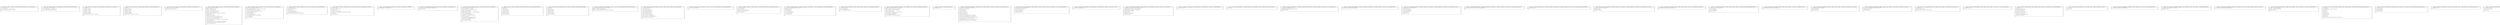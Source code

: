 <mxfile version="21.1.5" type="github">
  <diagram id="C5RBs43oDa-KdzZeNtuy" name="Page-1">
    <mxGraphModel dx="31837" dy="841" grid="1" gridSize="10" guides="1" tooltips="1" connect="1" arrows="1" fold="1" page="1" pageScale="1" pageWidth="827" pageHeight="1169" math="0" shadow="0">
      <root>
        <mxCell id="WIyWlLk6GJQsqaUBKTNV-0" />
        <mxCell id="WIyWlLk6GJQsqaUBKTNV-1" parent="WIyWlLk6GJQsqaUBKTNV-0" />
        <mxCell id="zkfFHV4jXpPFQw0GAbJ--0" value="single_virew" style="swimlane;fontStyle=2;align=center;verticalAlign=top;childLayout=stackLayout;horizontal=1;startSize=26;horizontalStack=0;resizeParent=1;resizeLast=0;collapsible=1;marginBottom=0;rounded=0;shadow=0;strokeWidth=1;" parent="WIyWlLk6GJQsqaUBKTNV-1" vertex="1">
          <mxGeometry x="220" y="120" width="160" height="138" as="geometry">
            <mxRectangle x="230" y="140" width="160" height="26" as="alternateBounds" />
          </mxGeometry>
        </mxCell>
        <mxCell id="zkfFHV4jXpPFQw0GAbJ--1" value="Name" style="text;align=left;verticalAlign=top;spacingLeft=4;spacingRight=4;overflow=hidden;rotatable=0;points=[[0,0.5],[1,0.5]];portConstraint=eastwest;" parent="zkfFHV4jXpPFQw0GAbJ--0" vertex="1">
          <mxGeometry y="26" width="160" height="26" as="geometry" />
        </mxCell>
        <mxCell id="zkfFHV4jXpPFQw0GAbJ--2" value="Phone Number" style="text;align=left;verticalAlign=top;spacingLeft=4;spacingRight=4;overflow=hidden;rotatable=0;points=[[0,0.5],[1,0.5]];portConstraint=eastwest;rounded=0;shadow=0;html=0;" parent="zkfFHV4jXpPFQw0GAbJ--0" vertex="1">
          <mxGeometry y="52" width="160" height="26" as="geometry" />
        </mxCell>
        <mxCell id="zkfFHV4jXpPFQw0GAbJ--3" value="Email Address" style="text;align=left;verticalAlign=top;spacingLeft=4;spacingRight=4;overflow=hidden;rotatable=0;points=[[0,0.5],[1,0.5]];portConstraint=eastwest;rounded=0;shadow=0;html=0;" parent="zkfFHV4jXpPFQw0GAbJ--0" vertex="1">
          <mxGeometry y="78" width="160" height="26" as="geometry" />
        </mxCell>
        <mxCell id="zkfFHV4jXpPFQw0GAbJ--4" value="" style="line;html=1;strokeWidth=1;align=left;verticalAlign=middle;spacingTop=-1;spacingLeft=3;spacingRight=3;rotatable=0;labelPosition=right;points=[];portConstraint=eastwest;" parent="zkfFHV4jXpPFQw0GAbJ--0" vertex="1">
          <mxGeometry y="104" width="160" height="8" as="geometry" />
        </mxCell>
        <mxCell id="zkfFHV4jXpPFQw0GAbJ--5" value="Purchase Parking Pass" style="text;align=left;verticalAlign=top;spacingLeft=4;spacingRight=4;overflow=hidden;rotatable=0;points=[[0,0.5],[1,0.5]];portConstraint=eastwest;" parent="zkfFHV4jXpPFQw0GAbJ--0" vertex="1">
          <mxGeometry y="112" width="160" height="26" as="geometry" />
        </mxCell>
        <mxCell id="zkfFHV4jXpPFQw0GAbJ--6" value="Student" style="swimlane;fontStyle=0;align=center;verticalAlign=top;childLayout=stackLayout;horizontal=1;startSize=26;horizontalStack=0;resizeParent=1;resizeLast=0;collapsible=1;marginBottom=0;rounded=0;shadow=0;strokeWidth=1;" parent="WIyWlLk6GJQsqaUBKTNV-1" vertex="1">
          <mxGeometry x="120" y="360" width="160" height="138" as="geometry">
            <mxRectangle x="130" y="380" width="160" height="26" as="alternateBounds" />
          </mxGeometry>
        </mxCell>
        <mxCell id="zkfFHV4jXpPFQw0GAbJ--7" value="Student Number" style="text;align=left;verticalAlign=top;spacingLeft=4;spacingRight=4;overflow=hidden;rotatable=0;points=[[0,0.5],[1,0.5]];portConstraint=eastwest;" parent="zkfFHV4jXpPFQw0GAbJ--6" vertex="1">
          <mxGeometry y="26" width="160" height="26" as="geometry" />
        </mxCell>
        <mxCell id="zkfFHV4jXpPFQw0GAbJ--8" value="Average Mark" style="text;align=left;verticalAlign=top;spacingLeft=4;spacingRight=4;overflow=hidden;rotatable=0;points=[[0,0.5],[1,0.5]];portConstraint=eastwest;rounded=0;shadow=0;html=0;" parent="zkfFHV4jXpPFQw0GAbJ--6" vertex="1">
          <mxGeometry y="52" width="160" height="26" as="geometry" />
        </mxCell>
        <mxCell id="zkfFHV4jXpPFQw0GAbJ--9" value="" style="line;html=1;strokeWidth=1;align=left;verticalAlign=middle;spacingTop=-1;spacingLeft=3;spacingRight=3;rotatable=0;labelPosition=right;points=[];portConstraint=eastwest;" parent="zkfFHV4jXpPFQw0GAbJ--6" vertex="1">
          <mxGeometry y="78" width="160" height="8" as="geometry" />
        </mxCell>
        <mxCell id="zkfFHV4jXpPFQw0GAbJ--10" value="Is Eligible To Enroll" style="text;align=left;verticalAlign=top;spacingLeft=4;spacingRight=4;overflow=hidden;rotatable=0;points=[[0,0.5],[1,0.5]];portConstraint=eastwest;fontStyle=4" parent="zkfFHV4jXpPFQw0GAbJ--6" vertex="1">
          <mxGeometry y="86" width="160" height="26" as="geometry" />
        </mxCell>
        <mxCell id="zkfFHV4jXpPFQw0GAbJ--11" value="Get Seminars Taken" style="text;align=left;verticalAlign=top;spacingLeft=4;spacingRight=4;overflow=hidden;rotatable=0;points=[[0,0.5],[1,0.5]];portConstraint=eastwest;" parent="zkfFHV4jXpPFQw0GAbJ--6" vertex="1">
          <mxGeometry y="112" width="160" height="26" as="geometry" />
        </mxCell>
        <mxCell id="zkfFHV4jXpPFQw0GAbJ--12" value="" style="endArrow=block;endSize=10;endFill=0;shadow=0;strokeWidth=1;rounded=0;edgeStyle=elbowEdgeStyle;elbow=vertical;" parent="WIyWlLk6GJQsqaUBKTNV-1" source="zkfFHV4jXpPFQw0GAbJ--6" target="zkfFHV4jXpPFQw0GAbJ--0" edge="1">
          <mxGeometry width="160" relative="1" as="geometry">
            <mxPoint x="200" y="203" as="sourcePoint" />
            <mxPoint x="200" y="203" as="targetPoint" />
          </mxGeometry>
        </mxCell>
        <mxCell id="zkfFHV4jXpPFQw0GAbJ--13" value="Professor" style="swimlane;fontStyle=0;align=center;verticalAlign=top;childLayout=stackLayout;horizontal=1;startSize=26;horizontalStack=0;resizeParent=1;resizeLast=0;collapsible=1;marginBottom=0;rounded=0;shadow=0;strokeWidth=1;" parent="WIyWlLk6GJQsqaUBKTNV-1" vertex="1">
          <mxGeometry x="330" y="360" width="160" height="70" as="geometry">
            <mxRectangle x="340" y="380" width="170" height="26" as="alternateBounds" />
          </mxGeometry>
        </mxCell>
        <mxCell id="zkfFHV4jXpPFQw0GAbJ--14" value="Salary" style="text;align=left;verticalAlign=top;spacingLeft=4;spacingRight=4;overflow=hidden;rotatable=0;points=[[0,0.5],[1,0.5]];portConstraint=eastwest;" parent="zkfFHV4jXpPFQw0GAbJ--13" vertex="1">
          <mxGeometry y="26" width="160" height="26" as="geometry" />
        </mxCell>
        <mxCell id="zkfFHV4jXpPFQw0GAbJ--15" value="" style="line;html=1;strokeWidth=1;align=left;verticalAlign=middle;spacingTop=-1;spacingLeft=3;spacingRight=3;rotatable=0;labelPosition=right;points=[];portConstraint=eastwest;" parent="zkfFHV4jXpPFQw0GAbJ--13" vertex="1">
          <mxGeometry y="52" width="160" height="8" as="geometry" />
        </mxCell>
        <mxCell id="zkfFHV4jXpPFQw0GAbJ--16" value="" style="endArrow=block;endSize=10;endFill=0;shadow=0;strokeWidth=1;rounded=0;edgeStyle=elbowEdgeStyle;elbow=vertical;" parent="WIyWlLk6GJQsqaUBKTNV-1" source="zkfFHV4jXpPFQw0GAbJ--13" target="zkfFHV4jXpPFQw0GAbJ--0" edge="1">
          <mxGeometry width="160" relative="1" as="geometry">
            <mxPoint x="210" y="373" as="sourcePoint" />
            <mxPoint x="310" y="271" as="targetPoint" />
          </mxGeometry>
        </mxCell>
        <mxCell id="zkfFHV4jXpPFQw0GAbJ--17" value="Address" style="swimlane;fontStyle=0;align=center;verticalAlign=top;childLayout=stackLayout;horizontal=1;startSize=26;horizontalStack=0;resizeParent=1;resizeLast=0;collapsible=1;marginBottom=0;rounded=0;shadow=0;strokeWidth=1;" parent="WIyWlLk6GJQsqaUBKTNV-1" vertex="1">
          <mxGeometry x="508" y="120" width="160" height="216" as="geometry">
            <mxRectangle x="550" y="140" width="160" height="26" as="alternateBounds" />
          </mxGeometry>
        </mxCell>
        <mxCell id="zkfFHV4jXpPFQw0GAbJ--18" value="Street" style="text;align=left;verticalAlign=top;spacingLeft=4;spacingRight=4;overflow=hidden;rotatable=0;points=[[0,0.5],[1,0.5]];portConstraint=eastwest;" parent="zkfFHV4jXpPFQw0GAbJ--17" vertex="1">
          <mxGeometry y="26" width="160" height="26" as="geometry" />
        </mxCell>
        <mxCell id="zkfFHV4jXpPFQw0GAbJ--19" value="City" style="text;align=left;verticalAlign=top;spacingLeft=4;spacingRight=4;overflow=hidden;rotatable=0;points=[[0,0.5],[1,0.5]];portConstraint=eastwest;rounded=0;shadow=0;html=0;" parent="zkfFHV4jXpPFQw0GAbJ--17" vertex="1">
          <mxGeometry y="52" width="160" height="26" as="geometry" />
        </mxCell>
        <mxCell id="zkfFHV4jXpPFQw0GAbJ--20" value="State" style="text;align=left;verticalAlign=top;spacingLeft=4;spacingRight=4;overflow=hidden;rotatable=0;points=[[0,0.5],[1,0.5]];portConstraint=eastwest;rounded=0;shadow=0;html=0;" parent="zkfFHV4jXpPFQw0GAbJ--17" vertex="1">
          <mxGeometry y="78" width="160" height="26" as="geometry" />
        </mxCell>
        <mxCell id="zkfFHV4jXpPFQw0GAbJ--21" value="Postal Code" style="text;align=left;verticalAlign=top;spacingLeft=4;spacingRight=4;overflow=hidden;rotatable=0;points=[[0,0.5],[1,0.5]];portConstraint=eastwest;rounded=0;shadow=0;html=0;" parent="zkfFHV4jXpPFQw0GAbJ--17" vertex="1">
          <mxGeometry y="104" width="160" height="26" as="geometry" />
        </mxCell>
        <mxCell id="zkfFHV4jXpPFQw0GAbJ--22" value="Country" style="text;align=left;verticalAlign=top;spacingLeft=4;spacingRight=4;overflow=hidden;rotatable=0;points=[[0,0.5],[1,0.5]];portConstraint=eastwest;rounded=0;shadow=0;html=0;" parent="zkfFHV4jXpPFQw0GAbJ--17" vertex="1">
          <mxGeometry y="130" width="160" height="26" as="geometry" />
        </mxCell>
        <mxCell id="zkfFHV4jXpPFQw0GAbJ--23" value="" style="line;html=1;strokeWidth=1;align=left;verticalAlign=middle;spacingTop=-1;spacingLeft=3;spacingRight=3;rotatable=0;labelPosition=right;points=[];portConstraint=eastwest;" parent="zkfFHV4jXpPFQw0GAbJ--17" vertex="1">
          <mxGeometry y="156" width="160" height="8" as="geometry" />
        </mxCell>
        <mxCell id="zkfFHV4jXpPFQw0GAbJ--24" value="Validate" style="text;align=left;verticalAlign=top;spacingLeft=4;spacingRight=4;overflow=hidden;rotatable=0;points=[[0,0.5],[1,0.5]];portConstraint=eastwest;" parent="zkfFHV4jXpPFQw0GAbJ--17" vertex="1">
          <mxGeometry y="164" width="160" height="26" as="geometry" />
        </mxCell>
        <mxCell id="zkfFHV4jXpPFQw0GAbJ--25" value="Output As Label" style="text;align=left;verticalAlign=top;spacingLeft=4;spacingRight=4;overflow=hidden;rotatable=0;points=[[0,0.5],[1,0.5]];portConstraint=eastwest;" parent="zkfFHV4jXpPFQw0GAbJ--17" vertex="1">
          <mxGeometry y="190" width="160" height="26" as="geometry" />
        </mxCell>
        <mxCell id="zkfFHV4jXpPFQw0GAbJ--26" value="" style="endArrow=open;shadow=0;strokeWidth=1;rounded=0;endFill=1;edgeStyle=elbowEdgeStyle;elbow=vertical;" parent="WIyWlLk6GJQsqaUBKTNV-1" source="zkfFHV4jXpPFQw0GAbJ--0" target="zkfFHV4jXpPFQw0GAbJ--17" edge="1">
          <mxGeometry x="0.5" y="41" relative="1" as="geometry">
            <mxPoint x="380" y="192" as="sourcePoint" />
            <mxPoint x="540" y="192" as="targetPoint" />
            <mxPoint x="-40" y="32" as="offset" />
          </mxGeometry>
        </mxCell>
        <mxCell id="zkfFHV4jXpPFQw0GAbJ--27" value="0..1" style="resizable=0;align=left;verticalAlign=bottom;labelBackgroundColor=none;fontSize=12;" parent="zkfFHV4jXpPFQw0GAbJ--26" connectable="0" vertex="1">
          <mxGeometry x="-1" relative="1" as="geometry">
            <mxPoint y="4" as="offset" />
          </mxGeometry>
        </mxCell>
        <mxCell id="zkfFHV4jXpPFQw0GAbJ--28" value="1" style="resizable=0;align=right;verticalAlign=bottom;labelBackgroundColor=none;fontSize=12;" parent="zkfFHV4jXpPFQw0GAbJ--26" connectable="0" vertex="1">
          <mxGeometry x="1" relative="1" as="geometry">
            <mxPoint x="-7" y="4" as="offset" />
          </mxGeometry>
        </mxCell>
        <mxCell id="zkfFHV4jXpPFQw0GAbJ--29" value="lives at" style="text;html=1;resizable=0;points=[];;align=center;verticalAlign=middle;labelBackgroundColor=none;rounded=0;shadow=0;strokeWidth=1;fontSize=12;" parent="zkfFHV4jXpPFQw0GAbJ--26" vertex="1" connectable="0">
          <mxGeometry x="0.5" y="49" relative="1" as="geometry">
            <mxPoint x="-38" y="40" as="offset" />
          </mxGeometry>
        </mxCell>
        <mxCell id="-iyZZU8MWYlpD-4mU1RF-1" value="class &quot;izi_quizi::common_functionality::jsonParse.dart::JsonParse&quot; {" style="swimlane;fontStyle=1;childLayout=stackLayout;horizontal=1;startSize=26;horizontalStack=0;resizeParent=1;resizeParentMax=0;resizeLast=0;collapsible=1;marginBottom=0;" vertex="1" parent="WIyWlLk6GJQsqaUBKTNV-1">
          <mxGeometry x="280" y="510" width="450" height="130" as="geometry" />
        </mxCell>
        <mxCell id="-iyZZU8MWYlpD-4mU1RF-2" value="  +int? numSlide" style="text;strokeColor=none;fillColor=none;align=left;verticalAlign=top;spacingLeft=4;spacingRight=4;overflow=hidden;rotatable=0;points=[[0,0.5],[1,0.5]];portConstraint=eastwest;" vertex="1" parent="-iyZZU8MWYlpD-4mU1RF-1">
          <mxGeometry y="26" width="450" height="26" as="geometry" />
        </mxCell>
        <mxCell id="-iyZZU8MWYlpD-4mU1RF-3" value="  +List&lt;SlidesData&gt;? slidesData" style="text;strokeColor=none;fillColor=none;align=left;verticalAlign=top;spacingLeft=4;spacingRight=4;overflow=hidden;rotatable=0;points=[[0,0.5],[1,0.5]];portConstraint=eastwest;" vertex="1" parent="-iyZZU8MWYlpD-4mU1RF-1">
          <mxGeometry y="52" width="450" height="26" as="geometry" />
        </mxCell>
        <mxCell id="-iyZZU8MWYlpD-4mU1RF-4" value="  +Map&lt;String, dynamic&gt; toJson()" style="text;strokeColor=none;fillColor=none;align=left;verticalAlign=top;spacingLeft=4;spacingRight=4;overflow=hidden;rotatable=0;points=[[0,0.5],[1,0.5]];portConstraint=eastwest;" vertex="1" parent="-iyZZU8MWYlpD-4mU1RF-1">
          <mxGeometry y="78" width="450" height="26" as="geometry" />
        </mxCell>
        <mxCell id="-iyZZU8MWYlpD-4mU1RF-5" value="}" style="text;strokeColor=none;fillColor=none;align=left;verticalAlign=top;spacingLeft=4;spacingRight=4;overflow=hidden;rotatable=0;points=[[0,0.5],[1,0.5]];portConstraint=eastwest;" vertex="1" parent="-iyZZU8MWYlpD-4mU1RF-1">
          <mxGeometry y="104" width="450" height="26" as="geometry" />
        </mxCell>
        <mxCell id="-iyZZU8MWYlpD-4mU1RF-922" value="class &quot;izi_quizi::common_functionality::jsonParse.dart::JsonParse&quot; {" style="swimlane;fontStyle=1;childLayout=stackLayout;horizontal=1;startSize=26;horizontalStack=0;resizeParent=1;resizeParentMax=0;resizeLast=0;collapsible=1;marginBottom=0;" vertex="1" parent="WIyWlLk6GJQsqaUBKTNV-1">
          <mxGeometry x="-29890" y="280" width="450" height="130" as="geometry" />
        </mxCell>
        <mxCell id="-iyZZU8MWYlpD-4mU1RF-923" value="  +int? numSlide" style="text;strokeColor=none;fillColor=none;align=left;verticalAlign=top;spacingLeft=4;spacingRight=4;overflow=hidden;rotatable=0;points=[[0,0.5],[1,0.5]];portConstraint=eastwest;" vertex="1" parent="-iyZZU8MWYlpD-4mU1RF-922">
          <mxGeometry y="26" width="450" height="26" as="geometry" />
        </mxCell>
        <mxCell id="-iyZZU8MWYlpD-4mU1RF-924" value="  +List&lt;SlidesData&gt;? slidesData" style="text;strokeColor=none;fillColor=none;align=left;verticalAlign=top;spacingLeft=4;spacingRight=4;overflow=hidden;rotatable=0;points=[[0,0.5],[1,0.5]];portConstraint=eastwest;" vertex="1" parent="-iyZZU8MWYlpD-4mU1RF-922">
          <mxGeometry y="52" width="450" height="26" as="geometry" />
        </mxCell>
        <mxCell id="-iyZZU8MWYlpD-4mU1RF-925" value="  +Map&lt;String, dynamic&gt; toJson()" style="text;strokeColor=none;fillColor=none;align=left;verticalAlign=top;spacingLeft=4;spacingRight=4;overflow=hidden;rotatable=0;points=[[0,0.5],[1,0.5]];portConstraint=eastwest;" vertex="1" parent="-iyZZU8MWYlpD-4mU1RF-922">
          <mxGeometry y="78" width="450" height="26" as="geometry" />
        </mxCell>
        <mxCell id="-iyZZU8MWYlpD-4mU1RF-926" value="}" style="text;strokeColor=none;fillColor=none;align=left;verticalAlign=top;spacingLeft=4;spacingRight=4;overflow=hidden;rotatable=0;points=[[0,0.5],[1,0.5]];portConstraint=eastwest;" vertex="1" parent="-iyZZU8MWYlpD-4mU1RF-922">
          <mxGeometry y="104" width="450" height="26" as="geometry" />
        </mxCell>
        <mxCell id="-iyZZU8MWYlpD-4mU1RF-927" value="class &quot;izi_quizi::common_functionality::jsonParse.dart::SlidesData&quot; {" style="swimlane;fontStyle=1;childLayout=stackLayout;horizontal=1;startSize=26;horizontalStack=0;resizeParent=1;resizeParentMax=0;resizeLast=0;collapsible=1;marginBottom=0;" vertex="1" parent="WIyWlLk6GJQsqaUBKTNV-1">
          <mxGeometry x="-29400" y="280" width="450" height="130" as="geometry" />
        </mxCell>
        <mxCell id="-iyZZU8MWYlpD-4mU1RF-928" value="  +List&lt;TextItems&gt;? textItems" style="text;strokeColor=none;fillColor=none;align=left;verticalAlign=top;spacingLeft=4;spacingRight=4;overflow=hidden;rotatable=0;points=[[0,0.5],[1,0.5]];portConstraint=eastwest;" vertex="1" parent="-iyZZU8MWYlpD-4mU1RF-927">
          <mxGeometry y="26" width="450" height="26" as="geometry" />
        </mxCell>
        <mxCell id="-iyZZU8MWYlpD-4mU1RF-929" value="  +List&lt;ImageItems&gt;? imageItems" style="text;strokeColor=none;fillColor=none;align=left;verticalAlign=top;spacingLeft=4;spacingRight=4;overflow=hidden;rotatable=0;points=[[0,0.5],[1,0.5]];portConstraint=eastwest;" vertex="1" parent="-iyZZU8MWYlpD-4mU1RF-927">
          <mxGeometry y="52" width="450" height="26" as="geometry" />
        </mxCell>
        <mxCell id="-iyZZU8MWYlpD-4mU1RF-930" value="  +Map&lt;String, dynamic&gt; toJson()" style="text;strokeColor=none;fillColor=none;align=left;verticalAlign=top;spacingLeft=4;spacingRight=4;overflow=hidden;rotatable=0;points=[[0,0.5],[1,0.5]];portConstraint=eastwest;" vertex="1" parent="-iyZZU8MWYlpD-4mU1RF-927">
          <mxGeometry y="78" width="450" height="26" as="geometry" />
        </mxCell>
        <mxCell id="-iyZZU8MWYlpD-4mU1RF-931" value="}" style="text;strokeColor=none;fillColor=none;align=left;verticalAlign=top;spacingLeft=4;spacingRight=4;overflow=hidden;rotatable=0;points=[[0,0.5],[1,0.5]];portConstraint=eastwest;" vertex="1" parent="-iyZZU8MWYlpD-4mU1RF-927">
          <mxGeometry y="104" width="450" height="26" as="geometry" />
        </mxCell>
        <mxCell id="-iyZZU8MWYlpD-4mU1RF-932" value="class &quot;izi_quizi::common_functionality::jsonParse.dart::TextItems&quot; {" style="swimlane;fontStyle=1;childLayout=stackLayout;horizontal=1;startSize=26;horizontalStack=0;resizeParent=1;resizeParentMax=0;resizeLast=0;collapsible=1;marginBottom=0;" vertex="1" parent="WIyWlLk6GJQsqaUBKTNV-1">
          <mxGeometry x="-28910" y="280" width="440" height="234" as="geometry" />
        </mxCell>
        <mxCell id="-iyZZU8MWYlpD-4mU1RF-933" value="  +String? text" style="text;strokeColor=none;fillColor=none;align=left;verticalAlign=top;spacingLeft=4;spacingRight=4;overflow=hidden;rotatable=0;points=[[0,0.5],[1,0.5]];portConstraint=eastwest;" vertex="1" parent="-iyZZU8MWYlpD-4mU1RF-932">
          <mxGeometry y="26" width="440" height="26" as="geometry" />
        </mxCell>
        <mxCell id="-iyZZU8MWYlpD-4mU1RF-934" value="  +double? offsetX" style="text;strokeColor=none;fillColor=none;align=left;verticalAlign=top;spacingLeft=4;spacingRight=4;overflow=hidden;rotatable=0;points=[[0,0.5],[1,0.5]];portConstraint=eastwest;" vertex="1" parent="-iyZZU8MWYlpD-4mU1RF-932">
          <mxGeometry y="52" width="440" height="26" as="geometry" />
        </mxCell>
        <mxCell id="-iyZZU8MWYlpD-4mU1RF-935" value="  +double? offsetY" style="text;strokeColor=none;fillColor=none;align=left;verticalAlign=top;spacingLeft=4;spacingRight=4;overflow=hidden;rotatable=0;points=[[0,0.5],[1,0.5]];portConstraint=eastwest;" vertex="1" parent="-iyZZU8MWYlpD-4mU1RF-932">
          <mxGeometry y="78" width="440" height="26" as="geometry" />
        </mxCell>
        <mxCell id="-iyZZU8MWYlpD-4mU1RF-936" value="  +double? width" style="text;strokeColor=none;fillColor=none;align=left;verticalAlign=top;spacingLeft=4;spacingRight=4;overflow=hidden;rotatable=0;points=[[0,0.5],[1,0.5]];portConstraint=eastwest;" vertex="1" parent="-iyZZU8MWYlpD-4mU1RF-932">
          <mxGeometry y="104" width="440" height="26" as="geometry" />
        </mxCell>
        <mxCell id="-iyZZU8MWYlpD-4mU1RF-937" value="  +double? height" style="text;strokeColor=none;fillColor=none;align=left;verticalAlign=top;spacingLeft=4;spacingRight=4;overflow=hidden;rotatable=0;points=[[0,0.5],[1,0.5]];portConstraint=eastwest;" vertex="1" parent="-iyZZU8MWYlpD-4mU1RF-932">
          <mxGeometry y="130" width="440" height="26" as="geometry" />
        </mxCell>
        <mxCell id="-iyZZU8MWYlpD-4mU1RF-938" value="  +String? property" style="text;strokeColor=none;fillColor=none;align=left;verticalAlign=top;spacingLeft=4;spacingRight=4;overflow=hidden;rotatable=0;points=[[0,0.5],[1,0.5]];portConstraint=eastwest;" vertex="1" parent="-iyZZU8MWYlpD-4mU1RF-932">
          <mxGeometry y="156" width="440" height="26" as="geometry" />
        </mxCell>
        <mxCell id="-iyZZU8MWYlpD-4mU1RF-939" value="  +Map&lt;String, dynamic&gt; toJson()" style="text;strokeColor=none;fillColor=none;align=left;verticalAlign=top;spacingLeft=4;spacingRight=4;overflow=hidden;rotatable=0;points=[[0,0.5],[1,0.5]];portConstraint=eastwest;" vertex="1" parent="-iyZZU8MWYlpD-4mU1RF-932">
          <mxGeometry y="182" width="440" height="26" as="geometry" />
        </mxCell>
        <mxCell id="-iyZZU8MWYlpD-4mU1RF-940" value="}" style="text;strokeColor=none;fillColor=none;align=left;verticalAlign=top;spacingLeft=4;spacingRight=4;overflow=hidden;rotatable=0;points=[[0,0.5],[1,0.5]];portConstraint=eastwest;" vertex="1" parent="-iyZZU8MWYlpD-4mU1RF-932">
          <mxGeometry y="208" width="440" height="26" as="geometry" />
        </mxCell>
        <mxCell id="-iyZZU8MWYlpD-4mU1RF-941" value="class &quot;izi_quizi::common_functionality::jsonParse.dart::ImageItems&quot; {" style="swimlane;fontStyle=1;childLayout=stackLayout;horizontal=1;startSize=26;horizontalStack=0;resizeParent=1;resizeParentMax=0;resizeLast=0;collapsible=1;marginBottom=0;" vertex="1" parent="WIyWlLk6GJQsqaUBKTNV-1">
          <mxGeometry x="-28430" y="280" width="450" height="234" as="geometry" />
        </mxCell>
        <mxCell id="-iyZZU8MWYlpD-4mU1RF-942" value="  +String? url" style="text;strokeColor=none;fillColor=none;align=left;verticalAlign=top;spacingLeft=4;spacingRight=4;overflow=hidden;rotatable=0;points=[[0,0.5],[1,0.5]];portConstraint=eastwest;" vertex="1" parent="-iyZZU8MWYlpD-4mU1RF-941">
          <mxGeometry y="26" width="450" height="26" as="geometry" />
        </mxCell>
        <mxCell id="-iyZZU8MWYlpD-4mU1RF-943" value="  +double? offsetX" style="text;strokeColor=none;fillColor=none;align=left;verticalAlign=top;spacingLeft=4;spacingRight=4;overflow=hidden;rotatable=0;points=[[0,0.5],[1,0.5]];portConstraint=eastwest;" vertex="1" parent="-iyZZU8MWYlpD-4mU1RF-941">
          <mxGeometry y="52" width="450" height="26" as="geometry" />
        </mxCell>
        <mxCell id="-iyZZU8MWYlpD-4mU1RF-944" value="  +double? offsetY" style="text;strokeColor=none;fillColor=none;align=left;verticalAlign=top;spacingLeft=4;spacingRight=4;overflow=hidden;rotatable=0;points=[[0,0.5],[1,0.5]];portConstraint=eastwest;" vertex="1" parent="-iyZZU8MWYlpD-4mU1RF-941">
          <mxGeometry y="78" width="450" height="26" as="geometry" />
        </mxCell>
        <mxCell id="-iyZZU8MWYlpD-4mU1RF-945" value="  +double? width" style="text;strokeColor=none;fillColor=none;align=left;verticalAlign=top;spacingLeft=4;spacingRight=4;overflow=hidden;rotatable=0;points=[[0,0.5],[1,0.5]];portConstraint=eastwest;" vertex="1" parent="-iyZZU8MWYlpD-4mU1RF-941">
          <mxGeometry y="104" width="450" height="26" as="geometry" />
        </mxCell>
        <mxCell id="-iyZZU8MWYlpD-4mU1RF-946" value="  +double? height" style="text;strokeColor=none;fillColor=none;align=left;verticalAlign=top;spacingLeft=4;spacingRight=4;overflow=hidden;rotatable=0;points=[[0,0.5],[1,0.5]];portConstraint=eastwest;" vertex="1" parent="-iyZZU8MWYlpD-4mU1RF-941">
          <mxGeometry y="130" width="450" height="26" as="geometry" />
        </mxCell>
        <mxCell id="-iyZZU8MWYlpD-4mU1RF-947" value="  +String? property" style="text;strokeColor=none;fillColor=none;align=left;verticalAlign=top;spacingLeft=4;spacingRight=4;overflow=hidden;rotatable=0;points=[[0,0.5],[1,0.5]];portConstraint=eastwest;" vertex="1" parent="-iyZZU8MWYlpD-4mU1RF-941">
          <mxGeometry y="156" width="450" height="26" as="geometry" />
        </mxCell>
        <mxCell id="-iyZZU8MWYlpD-4mU1RF-948" value="  +Map&lt;String, dynamic&gt; toJson()" style="text;strokeColor=none;fillColor=none;align=left;verticalAlign=top;spacingLeft=4;spacingRight=4;overflow=hidden;rotatable=0;points=[[0,0.5],[1,0.5]];portConstraint=eastwest;" vertex="1" parent="-iyZZU8MWYlpD-4mU1RF-941">
          <mxGeometry y="182" width="450" height="26" as="geometry" />
        </mxCell>
        <mxCell id="-iyZZU8MWYlpD-4mU1RF-949" value="}" style="text;strokeColor=none;fillColor=none;align=left;verticalAlign=top;spacingLeft=4;spacingRight=4;overflow=hidden;rotatable=0;points=[[0,0.5],[1,0.5]];portConstraint=eastwest;" vertex="1" parent="-iyZZU8MWYlpD-4mU1RF-941">
          <mxGeometry y="208" width="450" height="26" as="geometry" />
        </mxCell>
        <mxCell id="-iyZZU8MWYlpD-4mU1RF-950" value="class &quot;izi_quizi::common_functionality::jsonParse.dart::SlideJson&quot; {" style="swimlane;fontStyle=1;childLayout=stackLayout;horizontal=1;startSize=26;horizontalStack=0;resizeParent=1;resizeParentMax=0;resizeLast=0;collapsible=1;marginBottom=0;" vertex="1" parent="WIyWlLk6GJQsqaUBKTNV-1">
          <mxGeometry x="-27940" y="280" width="440" height="104" as="geometry" />
        </mxCell>
        <mxCell id="-iyZZU8MWYlpD-4mU1RF-951" value="  {static} -SlideJson _instance" style="text;strokeColor=none;fillColor=none;align=left;verticalAlign=top;spacingLeft=4;spacingRight=4;overflow=hidden;rotatable=0;points=[[0,0.5],[1,0.5]];portConstraint=eastwest;" vertex="1" parent="-iyZZU8MWYlpD-4mU1RF-950">
          <mxGeometry y="26" width="440" height="26" as="geometry" />
        </mxCell>
        <mxCell id="-iyZZU8MWYlpD-4mU1RF-952" value="  +JsonParse slideJson()" style="text;strokeColor=none;fillColor=none;align=left;verticalAlign=top;spacingLeft=4;spacingRight=4;overflow=hidden;rotatable=0;points=[[0,0.5],[1,0.5]];portConstraint=eastwest;" vertex="1" parent="-iyZZU8MWYlpD-4mU1RF-950">
          <mxGeometry y="52" width="440" height="26" as="geometry" />
        </mxCell>
        <mxCell id="-iyZZU8MWYlpD-4mU1RF-953" value="}" style="text;strokeColor=none;fillColor=none;align=left;verticalAlign=top;spacingLeft=4;spacingRight=4;overflow=hidden;rotatable=0;points=[[0,0.5],[1,0.5]];portConstraint=eastwest;" vertex="1" parent="-iyZZU8MWYlpD-4mU1RF-950">
          <mxGeometry y="78" width="440" height="26" as="geometry" />
        </mxCell>
        <mxCell id="-iyZZU8MWYlpD-4mU1RF-954" value="class &quot;izi_quizi::data::repository::local::app_data.dart::AppData&quot; {" style="swimlane;fontStyle=1;childLayout=stackLayout;horizontal=1;startSize=26;horizontalStack=0;resizeParent=1;resizeParentMax=0;resizeLast=0;collapsible=1;marginBottom=0;" vertex="1" parent="WIyWlLk6GJQsqaUBKTNV-1">
          <mxGeometry x="-27460" y="280" width="430" height="468" as="geometry" />
        </mxCell>
        <mxCell id="-iyZZU8MWYlpD-4mU1RF-955" value="  {static} -AppData _instance" style="text;strokeColor=none;fillColor=none;align=left;verticalAlign=top;spacingLeft=4;spacingRight=4;overflow=hidden;rotatable=0;points=[[0,0.5],[1,0.5]];portConstraint=eastwest;" vertex="1" parent="-iyZZU8MWYlpD-4mU1RF-954">
          <mxGeometry y="26" width="430" height="26" as="geometry" />
        </mxCell>
        <mxCell id="-iyZZU8MWYlpD-4mU1RF-956" value="  {static} +String idUser" style="text;strokeColor=none;fillColor=none;align=left;verticalAlign=top;spacingLeft=4;spacingRight=4;overflow=hidden;rotatable=0;points=[[0,0.5],[1,0.5]];portConstraint=eastwest;" vertex="1" parent="-iyZZU8MWYlpD-4mU1RF-954">
          <mxGeometry y="52" width="430" height="26" as="geometry" />
        </mxCell>
        <mxCell id="-iyZZU8MWYlpD-4mU1RF-957" value="  {static} +String email" style="text;strokeColor=none;fillColor=none;align=left;verticalAlign=top;spacingLeft=4;spacingRight=4;overflow=hidden;rotatable=0;points=[[0,0.5],[1,0.5]];portConstraint=eastwest;" vertex="1" parent="-iyZZU8MWYlpD-4mU1RF-954">
          <mxGeometry y="78" width="430" height="26" as="geometry" />
        </mxCell>
        <mxCell id="-iyZZU8MWYlpD-4mU1RF-958" value="  {static} +String presentName" style="text;strokeColor=none;fillColor=none;align=left;verticalAlign=top;spacingLeft=4;spacingRight=4;overflow=hidden;rotatable=0;points=[[0,0.5],[1,0.5]];portConstraint=eastwest;" vertex="1" parent="-iyZZU8MWYlpD-4mU1RF-954">
          <mxGeometry y="104" width="430" height="26" as="geometry" />
        </mxCell>
        <mxCell id="-iyZZU8MWYlpD-4mU1RF-959" value="  {static} +String typeBrowser" style="text;strokeColor=none;fillColor=none;align=left;verticalAlign=top;spacingLeft=4;spacingRight=4;overflow=hidden;rotatable=0;points=[[0,0.5],[1,0.5]];portConstraint=eastwest;" vertex="1" parent="-iyZZU8MWYlpD-4mU1RF-954">
          <mxGeometry y="130" width="430" height="26" as="geometry" />
        </mxCell>
        <mxCell id="-iyZZU8MWYlpD-4mU1RF-960" value="  +Map&lt;String, dynamic&gt; userPresentName" style="text;strokeColor=none;fillColor=none;align=left;verticalAlign=top;spacingLeft=4;spacingRight=4;overflow=hidden;rotatable=0;points=[[0,0.5],[1,0.5]];portConstraint=eastwest;" vertex="1" parent="-iyZZU8MWYlpD-4mU1RF-954">
          <mxGeometry y="156" width="430" height="26" as="geometry" />
        </mxCell>
        <mxCell id="-iyZZU8MWYlpD-4mU1RF-961" value="  +WidgetRef? ref" style="text;strokeColor=none;fillColor=none;align=left;verticalAlign=top;spacingLeft=4;spacingRight=4;overflow=hidden;rotatable=0;points=[[0,0.5],[1,0.5]];portConstraint=eastwest;" vertex="1" parent="-iyZZU8MWYlpD-4mU1RF-954">
          <mxGeometry y="182" width="430" height="26" as="geometry" />
        </mxCell>
        <mxCell id="-iyZZU8MWYlpD-4mU1RF-962" value="  {static} +bool isAuth" style="text;strokeColor=none;fillColor=none;align=left;verticalAlign=top;spacingLeft=4;spacingRight=4;overflow=hidden;rotatable=0;points=[[0,0.5],[1,0.5]];portConstraint=eastwest;" vertex="1" parent="-iyZZU8MWYlpD-4mU1RF-954">
          <mxGeometry y="208" width="430" height="26" as="geometry" />
        </mxCell>
        <mxCell id="-iyZZU8MWYlpD-4mU1RF-963" value="  +StateProvider&lt;bool&gt; authorized" style="text;strokeColor=none;fillColor=none;align=left;verticalAlign=top;spacingLeft=4;spacingRight=4;overflow=hidden;rotatable=0;points=[[0,0.5],[1,0.5]];portConstraint=eastwest;" vertex="1" parent="-iyZZU8MWYlpD-4mU1RF-954">
          <mxGeometry y="234" width="430" height="26" as="geometry" />
        </mxCell>
        <mxCell id="-iyZZU8MWYlpD-4mU1RF-964" value="  +Future&lt;void&gt; checkMobileBrowser()" style="text;strokeColor=none;fillColor=none;align=left;verticalAlign=top;spacingLeft=4;spacingRight=4;overflow=hidden;rotatable=0;points=[[0,0.5],[1,0.5]];portConstraint=eastwest;" vertex="1" parent="-iyZZU8MWYlpD-4mU1RF-954">
          <mxGeometry y="260" width="430" height="26" as="geometry" />
        </mxCell>
        <mxCell id="-iyZZU8MWYlpD-4mU1RF-965" value="  +void setUserPresentName()" style="text;strokeColor=none;fillColor=none;align=left;verticalAlign=top;spacingLeft=4;spacingRight=4;overflow=hidden;rotatable=0;points=[[0,0.5],[1,0.5]];portConstraint=eastwest;" vertex="1" parent="-iyZZU8MWYlpD-4mU1RF-954">
          <mxGeometry y="286" width="430" height="26" as="geometry" />
        </mxCell>
        <mxCell id="-iyZZU8MWYlpD-4mU1RF-966" value="  +Map&lt;String, dynamic&gt; getUserPresentName()" style="text;strokeColor=none;fillColor=none;align=left;verticalAlign=top;spacingLeft=4;spacingRight=4;overflow=hidden;rotatable=0;points=[[0,0.5],[1,0.5]];portConstraint=eastwest;" vertex="1" parent="-iyZZU8MWYlpD-4mU1RF-954">
          <mxGeometry y="312" width="430" height="26" as="geometry" />
        </mxCell>
        <mxCell id="-iyZZU8MWYlpD-4mU1RF-967" value="  +void widgetRef()" style="text;strokeColor=none;fillColor=none;align=left;verticalAlign=top;spacingLeft=4;spacingRight=4;overflow=hidden;rotatable=0;points=[[0,0.5],[1,0.5]];portConstraint=eastwest;" vertex="1" parent="-iyZZU8MWYlpD-4mU1RF-954">
          <mxGeometry y="338" width="430" height="26" as="geometry" />
        </mxCell>
        <mxCell id="-iyZZU8MWYlpD-4mU1RF-968" value="  +StateController&lt;bool&gt; authStateController()" style="text;strokeColor=none;fillColor=none;align=left;verticalAlign=top;spacingLeft=4;spacingRight=4;overflow=hidden;rotatable=0;points=[[0,0.5],[1,0.5]];portConstraint=eastwest;" vertex="1" parent="-iyZZU8MWYlpD-4mU1RF-954">
          <mxGeometry y="364" width="430" height="26" as="geometry" />
        </mxCell>
        <mxCell id="-iyZZU8MWYlpD-4mU1RF-969" value="  +StateProvider&lt;bool&gt; authStateProvider()" style="text;strokeColor=none;fillColor=none;align=left;verticalAlign=top;spacingLeft=4;spacingRight=4;overflow=hidden;rotatable=0;points=[[0,0.5],[1,0.5]];portConstraint=eastwest;" vertex="1" parent="-iyZZU8MWYlpD-4mU1RF-954">
          <mxGeometry y="390" width="430" height="26" as="geometry" />
        </mxCell>
        <mxCell id="-iyZZU8MWYlpD-4mU1RF-970" value="  +void authentication()" style="text;strokeColor=none;fillColor=none;align=left;verticalAlign=top;spacingLeft=4;spacingRight=4;overflow=hidden;rotatable=0;points=[[0,0.5],[1,0.5]];portConstraint=eastwest;" vertex="1" parent="-iyZZU8MWYlpD-4mU1RF-954">
          <mxGeometry y="416" width="430" height="26" as="geometry" />
        </mxCell>
        <mxCell id="-iyZZU8MWYlpD-4mU1RF-971" value="}" style="text;strokeColor=none;fillColor=none;align=left;verticalAlign=top;spacingLeft=4;spacingRight=4;overflow=hidden;rotatable=0;points=[[0,0.5],[1,0.5]];portConstraint=eastwest;" vertex="1" parent="-iyZZU8MWYlpD-4mU1RF-954">
          <mxGeometry y="442" width="430" height="26" as="geometry" />
        </mxCell>
        <mxCell id="-iyZZU8MWYlpD-4mU1RF-972" value="class &quot;izi_quizi::data::repository::local::side_slides.dart::SideSlides&quot; {" style="swimlane;fontStyle=1;childLayout=stackLayout;horizontal=1;startSize=26;horizontalStack=0;resizeParent=1;resizeParentMax=0;resizeLast=0;collapsible=1;marginBottom=0;" vertex="1" parent="WIyWlLk6GJQsqaUBKTNV-1">
          <mxGeometry x="-26990" y="280" width="450" height="312" as="geometry" />
        </mxCell>
        <mxCell id="-iyZZU8MWYlpD-4mU1RF-973" value="  {static} -SideSlides _instance" style="text;strokeColor=none;fillColor=none;align=left;verticalAlign=top;spacingLeft=4;spacingRight=4;overflow=hidden;rotatable=0;points=[[0,0.5],[1,0.5]];portConstraint=eastwest;" vertex="1" parent="-iyZZU8MWYlpD-4mU1RF-972">
          <mxGeometry y="26" width="450" height="26" as="geometry" />
        </mxCell>
        <mxCell id="-iyZZU8MWYlpD-4mU1RF-974" value="  +ScreenshotController screenshotController" style="text;strokeColor=none;fillColor=none;align=left;verticalAlign=top;spacingLeft=4;spacingRight=4;overflow=hidden;rotatable=0;points=[[0,0.5],[1,0.5]];portConstraint=eastwest;" vertex="1" parent="-iyZZU8MWYlpD-4mU1RF-972">
          <mxGeometry y="52" width="450" height="26" as="geometry" />
        </mxCell>
        <mxCell id="-iyZZU8MWYlpD-4mU1RF-975" value="  +List&lt;NavSlideButton&gt; sideList" style="text;strokeColor=none;fillColor=none;align=left;verticalAlign=top;spacingLeft=4;spacingRight=4;overflow=hidden;rotatable=0;points=[[0,0.5],[1,0.5]];portConstraint=eastwest;" vertex="1" parent="-iyZZU8MWYlpD-4mU1RF-972">
          <mxGeometry y="78" width="450" height="26" as="geometry" />
        </mxCell>
        <mxCell id="-iyZZU8MWYlpD-4mU1RF-976" value="  +Future&lt;dynamic&gt; updatePreview()" style="text;strokeColor=none;fillColor=none;align=left;verticalAlign=top;spacingLeft=4;spacingRight=4;overflow=hidden;rotatable=0;points=[[0,0.5],[1,0.5]];portConstraint=eastwest;" vertex="1" parent="-iyZZU8MWYlpD-4mU1RF-972">
          <mxGeometry y="104" width="450" height="26" as="geometry" />
        </mxCell>
        <mxCell id="-iyZZU8MWYlpD-4mU1RF-977" value="  +int getLengthSideList()" style="text;strokeColor=none;fillColor=none;align=left;verticalAlign=top;spacingLeft=4;spacingRight=4;overflow=hidden;rotatable=0;points=[[0,0.5],[1,0.5]];portConstraint=eastwest;" vertex="1" parent="-iyZZU8MWYlpD-4mU1RF-972">
          <mxGeometry y="130" width="450" height="26" as="geometry" />
        </mxCell>
        <mxCell id="-iyZZU8MWYlpD-4mU1RF-978" value="  +void addSlide()" style="text;strokeColor=none;fillColor=none;align=left;verticalAlign=top;spacingLeft=4;spacingRight=4;overflow=hidden;rotatable=0;points=[[0,0.5],[1,0.5]];portConstraint=eastwest;" vertex="1" parent="-iyZZU8MWYlpD-4mU1RF-972">
          <mxGeometry y="156" width="450" height="26" as="geometry" />
        </mxCell>
        <mxCell id="-iyZZU8MWYlpD-4mU1RF-979" value="  +void updateCount()" style="text;strokeColor=none;fillColor=none;align=left;verticalAlign=top;spacingLeft=4;spacingRight=4;overflow=hidden;rotatable=0;points=[[0,0.5],[1,0.5]];portConstraint=eastwest;" vertex="1" parent="-iyZZU8MWYlpD-4mU1RF-972">
          <mxGeometry y="182" width="450" height="26" as="geometry" />
        </mxCell>
        <mxCell id="-iyZZU8MWYlpD-4mU1RF-980" value="  +List&lt;NavSlideButton&gt; getSlide()" style="text;strokeColor=none;fillColor=none;align=left;verticalAlign=top;spacingLeft=4;spacingRight=4;overflow=hidden;rotatable=0;points=[[0,0.5],[1,0.5]];portConstraint=eastwest;" vertex="1" parent="-iyZZU8MWYlpD-4mU1RF-972">
          <mxGeometry y="208" width="450" height="26" as="geometry" />
        </mxCell>
        <mxCell id="-iyZZU8MWYlpD-4mU1RF-981" value="  +void setSlide()" style="text;strokeColor=none;fillColor=none;align=left;verticalAlign=top;spacingLeft=4;spacingRight=4;overflow=hidden;rotatable=0;points=[[0,0.5],[1,0.5]];portConstraint=eastwest;" vertex="1" parent="-iyZZU8MWYlpD-4mU1RF-972">
          <mxGeometry y="234" width="450" height="26" as="geometry" />
        </mxCell>
        <mxCell id="-iyZZU8MWYlpD-4mU1RF-982" value="  +void delItem()" style="text;strokeColor=none;fillColor=none;align=left;verticalAlign=top;spacingLeft=4;spacingRight=4;overflow=hidden;rotatable=0;points=[[0,0.5],[1,0.5]];portConstraint=eastwest;" vertex="1" parent="-iyZZU8MWYlpD-4mU1RF-972">
          <mxGeometry y="260" width="450" height="26" as="geometry" />
        </mxCell>
        <mxCell id="-iyZZU8MWYlpD-4mU1RF-983" value="}" style="text;strokeColor=none;fillColor=none;align=left;verticalAlign=top;spacingLeft=4;spacingRight=4;overflow=hidden;rotatable=0;points=[[0,0.5],[1,0.5]];portConstraint=eastwest;" vertex="1" parent="-iyZZU8MWYlpD-4mU1RF-972">
          <mxGeometry y="286" width="450" height="26" as="geometry" />
        </mxCell>
        <mxCell id="-iyZZU8MWYlpD-4mU1RF-984" value="class &quot;izi_quizi::data::repository::local::side_slides.dart::NavSlideButton&quot; {" style="swimlane;fontStyle=1;childLayout=stackLayout;horizontal=1;startSize=26;horizontalStack=0;resizeParent=1;resizeParentMax=0;resizeLast=0;collapsible=1;marginBottom=0;" vertex="1" parent="WIyWlLk6GJQsqaUBKTNV-1">
          <mxGeometry x="-26500" y="280" width="480" height="208" as="geometry" />
        </mxCell>
        <mxCell id="-iyZZU8MWYlpD-4mU1RF-985" value="  +Key keyDelete" style="text;strokeColor=none;fillColor=none;align=left;verticalAlign=top;spacingLeft=4;spacingRight=4;overflow=hidden;rotatable=0;points=[[0,0.5],[1,0.5]];portConstraint=eastwest;" vertex="1" parent="-iyZZU8MWYlpD-4mU1RF-984">
          <mxGeometry y="26" width="480" height="26" as="geometry" />
        </mxCell>
        <mxCell id="-iyZZU8MWYlpD-4mU1RF-986" value="  +Uint8List imageFile" style="text;strokeColor=none;fillColor=none;align=left;verticalAlign=top;spacingLeft=4;spacingRight=4;overflow=hidden;rotatable=0;points=[[0,0.5],[1,0.5]];portConstraint=eastwest;" vertex="1" parent="-iyZZU8MWYlpD-4mU1RF-984">
          <mxGeometry y="52" width="480" height="26" as="geometry" />
        </mxCell>
        <mxCell id="-iyZZU8MWYlpD-4mU1RF-987" value="  +int buttonId" style="text;strokeColor=none;fillColor=none;align=left;verticalAlign=top;spacingLeft=4;spacingRight=4;overflow=hidden;rotatable=0;points=[[0,0.5],[1,0.5]];portConstraint=eastwest;" vertex="1" parent="-iyZZU8MWYlpD-4mU1RF-984">
          <mxGeometry y="78" width="480" height="26" as="geometry" />
        </mxCell>
        <mxCell id="-iyZZU8MWYlpD-4mU1RF-988" value="  +void setButtonId()" style="text;strokeColor=none;fillColor=none;align=left;verticalAlign=top;spacingLeft=4;spacingRight=4;overflow=hidden;rotatable=0;points=[[0,0.5],[1,0.5]];portConstraint=eastwest;" vertex="1" parent="-iyZZU8MWYlpD-4mU1RF-984">
          <mxGeometry y="104" width="480" height="26" as="geometry" />
        </mxCell>
        <mxCell id="-iyZZU8MWYlpD-4mU1RF-989" value="  +void setImagePreview()" style="text;strokeColor=none;fillColor=none;align=left;verticalAlign=top;spacingLeft=4;spacingRight=4;overflow=hidden;rotatable=0;points=[[0,0.5],[1,0.5]];portConstraint=eastwest;" vertex="1" parent="-iyZZU8MWYlpD-4mU1RF-984">
          <mxGeometry y="130" width="480" height="26" as="geometry" />
        </mxCell>
        <mxCell id="-iyZZU8MWYlpD-4mU1RF-990" value="  +NavSlideButtonState createState()" style="text;strokeColor=none;fillColor=none;align=left;verticalAlign=top;spacingLeft=4;spacingRight=4;overflow=hidden;rotatable=0;points=[[0,0.5],[1,0.5]];portConstraint=eastwest;" vertex="1" parent="-iyZZU8MWYlpD-4mU1RF-984">
          <mxGeometry y="156" width="480" height="26" as="geometry" />
        </mxCell>
        <mxCell id="-iyZZU8MWYlpD-4mU1RF-991" value="}" style="text;strokeColor=none;fillColor=none;align=left;verticalAlign=top;spacingLeft=4;spacingRight=4;overflow=hidden;rotatable=0;points=[[0,0.5],[1,0.5]];portConstraint=eastwest;" vertex="1" parent="-iyZZU8MWYlpD-4mU1RF-984">
          <mxGeometry y="182" width="480" height="26" as="geometry" />
        </mxCell>
        <mxCell id="-iyZZU8MWYlpD-4mU1RF-992" value="class &quot;izi_quizi::data::repository::local::side_slides.dart::NavSlideButtonState&quot; {" style="swimlane;fontStyle=1;childLayout=stackLayout;horizontal=1;startSize=26;horizontalStack=0;resizeParent=1;resizeParentMax=0;resizeLast=0;collapsible=1;marginBottom=0;" vertex="1" parent="WIyWlLk6GJQsqaUBKTNV-1">
          <mxGeometry x="-25980" y="280" width="510" height="234" as="geometry" />
        </mxCell>
        <mxCell id="-iyZZU8MWYlpD-4mU1RF-993" value="  +double width" style="text;strokeColor=none;fillColor=none;align=left;verticalAlign=top;spacingLeft=4;spacingRight=4;overflow=hidden;rotatable=0;points=[[0,0.5],[1,0.5]];portConstraint=eastwest;" vertex="1" parent="-iyZZU8MWYlpD-4mU1RF-992">
          <mxGeometry y="26" width="510" height="26" as="geometry" />
        </mxCell>
        <mxCell id="-iyZZU8MWYlpD-4mU1RF-994" value="  +double widthBorder" style="text;strokeColor=none;fillColor=none;align=left;verticalAlign=top;spacingLeft=4;spacingRight=4;overflow=hidden;rotatable=0;points=[[0,0.5],[1,0.5]];portConstraint=eastwest;" vertex="1" parent="-iyZZU8MWYlpD-4mU1RF-992">
          <mxGeometry y="52" width="510" height="26" as="geometry" />
        </mxCell>
        <mxCell id="-iyZZU8MWYlpD-4mU1RF-995" value="  +bool select" style="text;strokeColor=none;fillColor=none;align=left;verticalAlign=top;spacingLeft=4;spacingRight=4;overflow=hidden;rotatable=0;points=[[0,0.5],[1,0.5]];portConstraint=eastwest;" vertex="1" parent="-iyZZU8MWYlpD-4mU1RF-992">
          <mxGeometry y="78" width="510" height="26" as="geometry" />
        </mxCell>
        <mxCell id="-iyZZU8MWYlpD-4mU1RF-996" value="  -Widget _hoverMenu" style="text;strokeColor=none;fillColor=none;align=left;verticalAlign=top;spacingLeft=4;spacingRight=4;overflow=hidden;rotatable=0;points=[[0,0.5],[1,0.5]];portConstraint=eastwest;" vertex="1" parent="-iyZZU8MWYlpD-4mU1RF-992">
          <mxGeometry y="104" width="510" height="26" as="geometry" />
        </mxCell>
        <mxCell id="-iyZZU8MWYlpD-4mU1RF-997" value="  +ScreenshotController screenshotController" style="text;strokeColor=none;fillColor=none;align=left;verticalAlign=top;spacingLeft=4;spacingRight=4;overflow=hidden;rotatable=0;points=[[0,0.5],[1,0.5]];portConstraint=eastwest;" vertex="1" parent="-iyZZU8MWYlpD-4mU1RF-992">
          <mxGeometry y="130" width="510" height="26" as="geometry" />
        </mxCell>
        <mxCell id="-iyZZU8MWYlpD-4mU1RF-998" value="  +void kh()" style="text;strokeColor=none;fillColor=none;align=left;verticalAlign=top;spacingLeft=4;spacingRight=4;overflow=hidden;rotatable=0;points=[[0,0.5],[1,0.5]];portConstraint=eastwest;" vertex="1" parent="-iyZZU8MWYlpD-4mU1RF-992">
          <mxGeometry y="156" width="510" height="26" as="geometry" />
        </mxCell>
        <mxCell id="-iyZZU8MWYlpD-4mU1RF-999" value="  +Widget build()" style="text;strokeColor=none;fillColor=none;align=left;verticalAlign=top;spacingLeft=4;spacingRight=4;overflow=hidden;rotatable=0;points=[[0,0.5],[1,0.5]];portConstraint=eastwest;" vertex="1" parent="-iyZZU8MWYlpD-4mU1RF-992">
          <mxGeometry y="182" width="510" height="26" as="geometry" />
        </mxCell>
        <mxCell id="-iyZZU8MWYlpD-4mU1RF-1000" value="}" style="text;strokeColor=none;fillColor=none;align=left;verticalAlign=top;spacingLeft=4;spacingRight=4;overflow=hidden;rotatable=0;points=[[0,0.5],[1,0.5]];portConstraint=eastwest;" vertex="1" parent="-iyZZU8MWYlpD-4mU1RF-992">
          <mxGeometry y="208" width="510" height="26" as="geometry" />
        </mxCell>
        <mxCell id="-iyZZU8MWYlpD-4mU1RF-1001" value="class &quot;izi_quizi::data::repository::local::side_slides.dart::ListSlide&quot; {" style="swimlane;fontStyle=1;childLayout=stackLayout;horizontal=1;startSize=26;horizontalStack=0;resizeParent=1;resizeParentMax=0;resizeLast=0;collapsible=1;marginBottom=0;" vertex="1" parent="WIyWlLk6GJQsqaUBKTNV-1">
          <mxGeometry x="-25430" y="280" width="440" height="78" as="geometry" />
        </mxCell>
        <mxCell id="-iyZZU8MWYlpD-4mU1RF-1002" value="  +ListSlideState createState()" style="text;strokeColor=none;fillColor=none;align=left;verticalAlign=top;spacingLeft=4;spacingRight=4;overflow=hidden;rotatable=0;points=[[0,0.5],[1,0.5]];portConstraint=eastwest;" vertex="1" parent="-iyZZU8MWYlpD-4mU1RF-1001">
          <mxGeometry y="26" width="440" height="26" as="geometry" />
        </mxCell>
        <mxCell id="-iyZZU8MWYlpD-4mU1RF-1003" value="}" style="text;strokeColor=none;fillColor=none;align=left;verticalAlign=top;spacingLeft=4;spacingRight=4;overflow=hidden;rotatable=0;points=[[0,0.5],[1,0.5]];portConstraint=eastwest;" vertex="1" parent="-iyZZU8MWYlpD-4mU1RF-1001">
          <mxGeometry y="52" width="440" height="26" as="geometry" />
        </mxCell>
        <mxCell id="-iyZZU8MWYlpD-4mU1RF-1004" value="class &quot;izi_quizi::data::repository::local::side_slides.dart::ListSlideState&quot; {" style="swimlane;fontStyle=1;childLayout=stackLayout;horizontal=1;startSize=26;horizontalStack=0;resizeParent=1;resizeParentMax=0;resizeLast=0;collapsible=1;marginBottom=0;" vertex="1" parent="WIyWlLk6GJQsqaUBKTNV-1">
          <mxGeometry x="-24950" y="280" width="470" height="104" as="geometry" />
        </mxCell>
        <mxCell id="-iyZZU8MWYlpD-4mU1RF-1005" value="  +Future&lt;void&gt; waitUntilBuildComplete()" style="text;strokeColor=none;fillColor=none;align=left;verticalAlign=top;spacingLeft=4;spacingRight=4;overflow=hidden;rotatable=0;points=[[0,0.5],[1,0.5]];portConstraint=eastwest;" vertex="1" parent="-iyZZU8MWYlpD-4mU1RF-1004">
          <mxGeometry y="26" width="470" height="26" as="geometry" />
        </mxCell>
        <mxCell id="-iyZZU8MWYlpD-4mU1RF-1006" value="  +Widget build()" style="text;strokeColor=none;fillColor=none;align=left;verticalAlign=top;spacingLeft=4;spacingRight=4;overflow=hidden;rotatable=0;points=[[0,0.5],[1,0.5]];portConstraint=eastwest;" vertex="1" parent="-iyZZU8MWYlpD-4mU1RF-1004">
          <mxGeometry y="52" width="470" height="26" as="geometry" />
        </mxCell>
        <mxCell id="-iyZZU8MWYlpD-4mU1RF-1007" value="}" style="text;strokeColor=none;fillColor=none;align=left;verticalAlign=top;spacingLeft=4;spacingRight=4;overflow=hidden;rotatable=0;points=[[0,0.5],[1,0.5]];portConstraint=eastwest;" vertex="1" parent="-iyZZU8MWYlpD-4mU1RF-1004">
          <mxGeometry y="78" width="470" height="26" as="geometry" />
        </mxCell>
        <mxCell id="-iyZZU8MWYlpD-4mU1RF-1008" value="class &quot;izi_quizi::data::repository::local::slide_data.dart::SlideData&quot; {" style="swimlane;fontStyle=1;childLayout=stackLayout;horizontal=1;startSize=26;horizontalStack=0;resizeParent=1;resizeParentMax=0;resizeLast=0;collapsible=1;marginBottom=0;" vertex="1" parent="WIyWlLk6GJQsqaUBKTNV-1">
          <mxGeometry x="-24440" y="280" width="440" height="390" as="geometry" />
        </mxCell>
        <mxCell id="-iyZZU8MWYlpD-4mU1RF-1009" value="  {static} -SlideData _instance" style="text;strokeColor=none;fillColor=none;align=left;verticalAlign=top;spacingLeft=4;spacingRight=4;overflow=hidden;rotatable=0;points=[[0,0.5],[1,0.5]];portConstraint=eastwest;" vertex="1" parent="-iyZZU8MWYlpD-4mU1RF-1008">
          <mxGeometry y="26" width="440" height="26" as="geometry" />
        </mxCell>
        <mxCell id="-iyZZU8MWYlpD-4mU1RF-1010" value="  +List&lt;SlideItems&gt; listSlide" style="text;strokeColor=none;fillColor=none;align=left;verticalAlign=top;spacingLeft=4;spacingRight=4;overflow=hidden;rotatable=0;points=[[0,0.5],[1,0.5]];portConstraint=eastwest;" vertex="1" parent="-iyZZU8MWYlpD-4mU1RF-1008">
          <mxGeometry y="52" width="440" height="26" as="geometry" />
        </mxCell>
        <mxCell id="-iyZZU8MWYlpD-4mU1RF-1011" value="  +Map&lt;String, dynamic&gt; dataSlide" style="text;strokeColor=none;fillColor=none;align=left;verticalAlign=top;spacingLeft=4;spacingRight=4;overflow=hidden;rotatable=0;points=[[0,0.5],[1,0.5]];portConstraint=eastwest;" vertex="1" parent="-iyZZU8MWYlpD-4mU1RF-1008">
          <mxGeometry y="78" width="440" height="26" as="geometry" />
        </mxCell>
        <mxCell id="-iyZZU8MWYlpD-4mU1RF-1012" value="  +void setDataSlide()" style="text;strokeColor=none;fillColor=none;align=left;verticalAlign=top;spacingLeft=4;spacingRight=4;overflow=hidden;rotatable=0;points=[[0,0.5],[1,0.5]];portConstraint=eastwest;" vertex="1" parent="-iyZZU8MWYlpD-4mU1RF-1008">
          <mxGeometry y="104" width="440" height="26" as="geometry" />
        </mxCell>
        <mxCell id="-iyZZU8MWYlpD-4mU1RF-1013" value="  +Map&lt;String, dynamic&gt; getDataSlide()" style="text;strokeColor=none;fillColor=none;align=left;verticalAlign=top;spacingLeft=4;spacingRight=4;overflow=hidden;rotatable=0;points=[[0,0.5],[1,0.5]];portConstraint=eastwest;" vertex="1" parent="-iyZZU8MWYlpD-4mU1RF-1008">
          <mxGeometry y="130" width="440" height="26" as="geometry" />
        </mxCell>
        <mxCell id="-iyZZU8MWYlpD-4mU1RF-1014" value="  +void addListSlide()" style="text;strokeColor=none;fillColor=none;align=left;verticalAlign=top;spacingLeft=4;spacingRight=4;overflow=hidden;rotatable=0;points=[[0,0.5],[1,0.5]];portConstraint=eastwest;" vertex="1" parent="-iyZZU8MWYlpD-4mU1RF-1008">
          <mxGeometry y="156" width="440" height="26" as="geometry" />
        </mxCell>
        <mxCell id="-iyZZU8MWYlpD-4mU1RF-1015" value="  +int getLengthListSlide()" style="text;strokeColor=none;fillColor=none;align=left;verticalAlign=top;spacingLeft=4;spacingRight=4;overflow=hidden;rotatable=0;points=[[0,0.5],[1,0.5]];portConstraint=eastwest;" vertex="1" parent="-iyZZU8MWYlpD-4mU1RF-1008">
          <mxGeometry y="182" width="440" height="26" as="geometry" />
        </mxCell>
        <mxCell id="-iyZZU8MWYlpD-4mU1RF-1016" value="  +SlideItems indexOfListSlide()" style="text;strokeColor=none;fillColor=none;align=left;verticalAlign=top;spacingLeft=4;spacingRight=4;overflow=hidden;rotatable=0;points=[[0,0.5],[1,0.5]];portConstraint=eastwest;" vertex="1" parent="-iyZZU8MWYlpD-4mU1RF-1008">
          <mxGeometry y="208" width="440" height="26" as="geometry" />
        </mxCell>
        <mxCell id="-iyZZU8MWYlpD-4mU1RF-1017" value="  +void removeAt()" style="text;strokeColor=none;fillColor=none;align=left;verticalAlign=top;spacingLeft=4;spacingRight=4;overflow=hidden;rotatable=0;points=[[0,0.5],[1,0.5]];portConstraint=eastwest;" vertex="1" parent="-iyZZU8MWYlpD-4mU1RF-1008">
          <mxGeometry y="234" width="440" height="26" as="geometry" />
        </mxCell>
        <mxCell id="-iyZZU8MWYlpD-4mU1RF-1018" value="  +List&lt;SlideItems&gt; getListSlide()" style="text;strokeColor=none;fillColor=none;align=left;verticalAlign=top;spacingLeft=4;spacingRight=4;overflow=hidden;rotatable=0;points=[[0,0.5],[1,0.5]];portConstraint=eastwest;" vertex="1" parent="-iyZZU8MWYlpD-4mU1RF-1008">
          <mxGeometry y="260" width="440" height="26" as="geometry" />
        </mxCell>
        <mxCell id="-iyZZU8MWYlpD-4mU1RF-1019" value="  +JsonParse dataSlideParse()" style="text;strokeColor=none;fillColor=none;align=left;verticalAlign=top;spacingLeft=4;spacingRight=4;overflow=hidden;rotatable=0;points=[[0,0.5],[1,0.5]];portConstraint=eastwest;" vertex="1" parent="-iyZZU8MWYlpD-4mU1RF-1008">
          <mxGeometry y="286" width="440" height="26" as="geometry" />
        </mxCell>
        <mxCell id="-iyZZU8MWYlpD-4mU1RF-1020" value="  +void setItemsEdit()" style="text;strokeColor=none;fillColor=none;align=left;verticalAlign=top;spacingLeft=4;spacingRight=4;overflow=hidden;rotatable=0;points=[[0,0.5],[1,0.5]];portConstraint=eastwest;" vertex="1" parent="-iyZZU8MWYlpD-4mU1RF-1008">
          <mxGeometry y="312" width="440" height="26" as="geometry" />
        </mxCell>
        <mxCell id="-iyZZU8MWYlpD-4mU1RF-1021" value="  +void setItemsView()" style="text;strokeColor=none;fillColor=none;align=left;verticalAlign=top;spacingLeft=4;spacingRight=4;overflow=hidden;rotatable=0;points=[[0,0.5],[1,0.5]];portConstraint=eastwest;" vertex="1" parent="-iyZZU8MWYlpD-4mU1RF-1008">
          <mxGeometry y="338" width="440" height="26" as="geometry" />
        </mxCell>
        <mxCell id="-iyZZU8MWYlpD-4mU1RF-1022" value="}" style="text;strokeColor=none;fillColor=none;align=left;verticalAlign=top;spacingLeft=4;spacingRight=4;overflow=hidden;rotatable=0;points=[[0,0.5],[1,0.5]];portConstraint=eastwest;" vertex="1" parent="-iyZZU8MWYlpD-4mU1RF-1008">
          <mxGeometry y="364" width="440" height="26" as="geometry" />
        </mxCell>
        <mxCell id="-iyZZU8MWYlpD-4mU1RF-1023" value="class &quot;izi_quizi::data::repository::local::slide_data.dart::ItemsShelDataText&quot; {" style="swimlane;fontStyle=1;childLayout=stackLayout;horizontal=1;startSize=26;horizontalStack=0;resizeParent=1;resizeParentMax=0;resizeLast=0;collapsible=1;marginBottom=0;" vertex="1" parent="WIyWlLk6GJQsqaUBKTNV-1">
          <mxGeometry x="-23960" y="280" width="490" height="234" as="geometry" />
        </mxCell>
        <mxCell id="-iyZZU8MWYlpD-4mU1RF-1024" value="  +String type" style="text;strokeColor=none;fillColor=none;align=left;verticalAlign=top;spacingLeft=4;spacingRight=4;overflow=hidden;rotatable=0;points=[[0,0.5],[1,0.5]];portConstraint=eastwest;" vertex="1" parent="-iyZZU8MWYlpD-4mU1RF-1023">
          <mxGeometry y="26" width="490" height="26" as="geometry" />
        </mxCell>
        <mxCell id="-iyZZU8MWYlpD-4mU1RF-1025" value="  +String text" style="text;strokeColor=none;fillColor=none;align=left;verticalAlign=top;spacingLeft=4;spacingRight=4;overflow=hidden;rotatable=0;points=[[0,0.5],[1,0.5]];portConstraint=eastwest;" vertex="1" parent="-iyZZU8MWYlpD-4mU1RF-1023">
          <mxGeometry y="52" width="490" height="26" as="geometry" />
        </mxCell>
        <mxCell id="-iyZZU8MWYlpD-4mU1RF-1026" value="  +double offsetX" style="text;strokeColor=none;fillColor=none;align=left;verticalAlign=top;spacingLeft=4;spacingRight=4;overflow=hidden;rotatable=0;points=[[0,0.5],[1,0.5]];portConstraint=eastwest;" vertex="1" parent="-iyZZU8MWYlpD-4mU1RF-1023">
          <mxGeometry y="78" width="490" height="26" as="geometry" />
        </mxCell>
        <mxCell id="-iyZZU8MWYlpD-4mU1RF-1027" value="  +double offsetY" style="text;strokeColor=none;fillColor=none;align=left;verticalAlign=top;spacingLeft=4;spacingRight=4;overflow=hidden;rotatable=0;points=[[0,0.5],[1,0.5]];portConstraint=eastwest;" vertex="1" parent="-iyZZU8MWYlpD-4mU1RF-1023">
          <mxGeometry y="104" width="490" height="26" as="geometry" />
        </mxCell>
        <mxCell id="-iyZZU8MWYlpD-4mU1RF-1028" value="  +double width" style="text;strokeColor=none;fillColor=none;align=left;verticalAlign=top;spacingLeft=4;spacingRight=4;overflow=hidden;rotatable=0;points=[[0,0.5],[1,0.5]];portConstraint=eastwest;" vertex="1" parent="-iyZZU8MWYlpD-4mU1RF-1023">
          <mxGeometry y="130" width="490" height="26" as="geometry" />
        </mxCell>
        <mxCell id="-iyZZU8MWYlpD-4mU1RF-1029" value="  +double height" style="text;strokeColor=none;fillColor=none;align=left;verticalAlign=top;spacingLeft=4;spacingRight=4;overflow=hidden;rotatable=0;points=[[0,0.5],[1,0.5]];portConstraint=eastwest;" vertex="1" parent="-iyZZU8MWYlpD-4mU1RF-1023">
          <mxGeometry y="156" width="490" height="26" as="geometry" />
        </mxCell>
        <mxCell id="-iyZZU8MWYlpD-4mU1RF-1030" value="  +String property" style="text;strokeColor=none;fillColor=none;align=left;verticalAlign=top;spacingLeft=4;spacingRight=4;overflow=hidden;rotatable=0;points=[[0,0.5],[1,0.5]];portConstraint=eastwest;" vertex="1" parent="-iyZZU8MWYlpD-4mU1RF-1023">
          <mxGeometry y="182" width="490" height="26" as="geometry" />
        </mxCell>
        <mxCell id="-iyZZU8MWYlpD-4mU1RF-1031" value="}" style="text;strokeColor=none;fillColor=none;align=left;verticalAlign=top;spacingLeft=4;spacingRight=4;overflow=hidden;rotatable=0;points=[[0,0.5],[1,0.5]];portConstraint=eastwest;" vertex="1" parent="-iyZZU8MWYlpD-4mU1RF-1023">
          <mxGeometry y="208" width="490" height="26" as="geometry" />
        </mxCell>
        <mxCell id="-iyZZU8MWYlpD-4mU1RF-1032" value="class &quot;izi_quizi::data::repository::local::slide_data.dart::ItemsShelDataImage&quot; {" style="swimlane;fontStyle=1;childLayout=stackLayout;horizontal=1;startSize=26;horizontalStack=0;resizeParent=1;resizeParentMax=0;resizeLast=0;collapsible=1;marginBottom=0;" vertex="1" parent="WIyWlLk6GJQsqaUBKTNV-1">
          <mxGeometry x="-23430" y="280" width="500" height="234" as="geometry" />
        </mxCell>
        <mxCell id="-iyZZU8MWYlpD-4mU1RF-1033" value="  +String type" style="text;strokeColor=none;fillColor=none;align=left;verticalAlign=top;spacingLeft=4;spacingRight=4;overflow=hidden;rotatable=0;points=[[0,0.5],[1,0.5]];portConstraint=eastwest;" vertex="1" parent="-iyZZU8MWYlpD-4mU1RF-1032">
          <mxGeometry y="26" width="500" height="26" as="geometry" />
        </mxCell>
        <mxCell id="-iyZZU8MWYlpD-4mU1RF-1034" value="  +String? url" style="text;strokeColor=none;fillColor=none;align=left;verticalAlign=top;spacingLeft=4;spacingRight=4;overflow=hidden;rotatable=0;points=[[0,0.5],[1,0.5]];portConstraint=eastwest;" vertex="1" parent="-iyZZU8MWYlpD-4mU1RF-1032">
          <mxGeometry y="52" width="500" height="26" as="geometry" />
        </mxCell>
        <mxCell id="-iyZZU8MWYlpD-4mU1RF-1035" value="  +double offsetX" style="text;strokeColor=none;fillColor=none;align=left;verticalAlign=top;spacingLeft=4;spacingRight=4;overflow=hidden;rotatable=0;points=[[0,0.5],[1,0.5]];portConstraint=eastwest;" vertex="1" parent="-iyZZU8MWYlpD-4mU1RF-1032">
          <mxGeometry y="78" width="500" height="26" as="geometry" />
        </mxCell>
        <mxCell id="-iyZZU8MWYlpD-4mU1RF-1036" value="  +double offsetY" style="text;strokeColor=none;fillColor=none;align=left;verticalAlign=top;spacingLeft=4;spacingRight=4;overflow=hidden;rotatable=0;points=[[0,0.5],[1,0.5]];portConstraint=eastwest;" vertex="1" parent="-iyZZU8MWYlpD-4mU1RF-1032">
          <mxGeometry y="104" width="500" height="26" as="geometry" />
        </mxCell>
        <mxCell id="-iyZZU8MWYlpD-4mU1RF-1037" value="  +double width" style="text;strokeColor=none;fillColor=none;align=left;verticalAlign=top;spacingLeft=4;spacingRight=4;overflow=hidden;rotatable=0;points=[[0,0.5],[1,0.5]];portConstraint=eastwest;" vertex="1" parent="-iyZZU8MWYlpD-4mU1RF-1032">
          <mxGeometry y="130" width="500" height="26" as="geometry" />
        </mxCell>
        <mxCell id="-iyZZU8MWYlpD-4mU1RF-1038" value="  +double height" style="text;strokeColor=none;fillColor=none;align=left;verticalAlign=top;spacingLeft=4;spacingRight=4;overflow=hidden;rotatable=0;points=[[0,0.5],[1,0.5]];portConstraint=eastwest;" vertex="1" parent="-iyZZU8MWYlpD-4mU1RF-1032">
          <mxGeometry y="156" width="500" height="26" as="geometry" />
        </mxCell>
        <mxCell id="-iyZZU8MWYlpD-4mU1RF-1039" value="  +String? property" style="text;strokeColor=none;fillColor=none;align=left;verticalAlign=top;spacingLeft=4;spacingRight=4;overflow=hidden;rotatable=0;points=[[0,0.5],[1,0.5]];portConstraint=eastwest;" vertex="1" parent="-iyZZU8MWYlpD-4mU1RF-1032">
          <mxGeometry y="182" width="500" height="26" as="geometry" />
        </mxCell>
        <mxCell id="-iyZZU8MWYlpD-4mU1RF-1040" value="}" style="text;strokeColor=none;fillColor=none;align=left;verticalAlign=top;spacingLeft=4;spacingRight=4;overflow=hidden;rotatable=0;points=[[0,0.5],[1,0.5]];portConstraint=eastwest;" vertex="1" parent="-iyZZU8MWYlpD-4mU1RF-1032">
          <mxGeometry y="208" width="500" height="26" as="geometry" />
        </mxCell>
        <mxCell id="-iyZZU8MWYlpD-4mU1RF-1041" value="class &quot;izi_quizi::data::repository::server::server_data_impl.dart::SocketConnection&quot; {" style="swimlane;fontStyle=1;childLayout=stackLayout;horizontal=1;startSize=26;horizontalStack=0;resizeParent=1;resizeParentMax=0;resizeLast=0;collapsible=1;marginBottom=0;" vertex="1" parent="WIyWlLk6GJQsqaUBKTNV-1">
          <mxGeometry x="-22890" y="280" width="540" height="130" as="geometry" />
        </mxCell>
        <mxCell id="-iyZZU8MWYlpD-4mU1RF-1042" value="  {static} -WebSocketChannel _channel" style="text;strokeColor=none;fillColor=none;align=left;verticalAlign=top;spacingLeft=4;spacingRight=4;overflow=hidden;rotatable=0;points=[[0,0.5],[1,0.5]];portConstraint=eastwest;" vertex="1" parent="-iyZZU8MWYlpD-4mU1RF-1041">
          <mxGeometry y="26" width="540" height="26" as="geometry" />
        </mxCell>
        <mxCell id="-iyZZU8MWYlpD-4mU1RF-1043" value="  {static} +void sendMessage()" style="text;strokeColor=none;fillColor=none;align=left;verticalAlign=top;spacingLeft=4;spacingRight=4;overflow=hidden;rotatable=0;points=[[0,0.5],[1,0.5]];portConstraint=eastwest;" vertex="1" parent="-iyZZU8MWYlpD-4mU1RF-1041">
          <mxGeometry y="52" width="540" height="26" as="geometry" />
        </mxCell>
        <mxCell id="-iyZZU8MWYlpD-4mU1RF-1044" value="  {static} +WebSocketChannel getConnection()" style="text;strokeColor=none;fillColor=none;align=left;verticalAlign=top;spacingLeft=4;spacingRight=4;overflow=hidden;rotatable=0;points=[[0,0.5],[1,0.5]];portConstraint=eastwest;" vertex="1" parent="-iyZZU8MWYlpD-4mU1RF-1041">
          <mxGeometry y="78" width="540" height="26" as="geometry" />
        </mxCell>
        <mxCell id="-iyZZU8MWYlpD-4mU1RF-1045" value="}" style="text;strokeColor=none;fillColor=none;align=left;verticalAlign=top;spacingLeft=4;spacingRight=4;overflow=hidden;rotatable=0;points=[[0,0.5],[1,0.5]];portConstraint=eastwest;" vertex="1" parent="-iyZZU8MWYlpD-4mU1RF-1041">
          <mxGeometry y="104" width="540" height="26" as="geometry" />
        </mxCell>
        <mxCell id="-iyZZU8MWYlpD-4mU1RF-1046" value="class &quot;izi_quizi::data::repository::server::server_data_impl.dart::RequestImpl&quot; {" style="swimlane;fontStyle=1;childLayout=stackLayout;horizontal=1;startSize=26;horizontalStack=0;resizeParent=1;resizeParentMax=0;resizeLast=0;collapsible=1;marginBottom=0;" vertex="1" parent="WIyWlLk6GJQsqaUBKTNV-1">
          <mxGeometry x="-22310" y="280" width="510" height="312" as="geometry" />
        </mxCell>
        <mxCell id="-iyZZU8MWYlpD-4mU1RF-1047" value="  +void createRoom()" style="text;strokeColor=none;fillColor=none;align=left;verticalAlign=top;spacingLeft=4;spacingRight=4;overflow=hidden;rotatable=0;points=[[0,0.5],[1,0.5]];portConstraint=eastwest;" vertex="1" parent="-iyZZU8MWYlpD-4mU1RF-1046">
          <mxGeometry y="26" width="510" height="26" as="geometry" />
        </mxCell>
        <mxCell id="-iyZZU8MWYlpD-4mU1RF-1048" value="  +void joinRoom()" style="text;strokeColor=none;fillColor=none;align=left;verticalAlign=top;spacingLeft=4;spacingRight=4;overflow=hidden;rotatable=0;points=[[0,0.5],[1,0.5]];portConstraint=eastwest;" vertex="1" parent="-iyZZU8MWYlpD-4mU1RF-1046">
          <mxGeometry y="52" width="510" height="26" as="geometry" />
        </mxCell>
        <mxCell id="-iyZZU8MWYlpD-4mU1RF-1049" value="  +void setPresentation()" style="text;strokeColor=none;fillColor=none;align=left;verticalAlign=top;spacingLeft=4;spacingRight=4;overflow=hidden;rotatable=0;points=[[0,0.5],[1,0.5]];portConstraint=eastwest;" vertex="1" parent="-iyZZU8MWYlpD-4mU1RF-1046">
          <mxGeometry y="78" width="510" height="26" as="geometry" />
        </mxCell>
        <mxCell id="-iyZZU8MWYlpD-4mU1RF-1050" value="  +void getPresentation()" style="text;strokeColor=none;fillColor=none;align=left;verticalAlign=top;spacingLeft=4;spacingRight=4;overflow=hidden;rotatable=0;points=[[0,0.5],[1,0.5]];portConstraint=eastwest;" vertex="1" parent="-iyZZU8MWYlpD-4mU1RF-1046">
          <mxGeometry y="104" width="510" height="26" as="geometry" />
        </mxCell>
        <mxCell id="-iyZZU8MWYlpD-4mU1RF-1051" value="  +void deletePresent()" style="text;strokeColor=none;fillColor=none;align=left;verticalAlign=top;spacingLeft=4;spacingRight=4;overflow=hidden;rotatable=0;points=[[0,0.5],[1,0.5]];portConstraint=eastwest;" vertex="1" parent="-iyZZU8MWYlpD-4mU1RF-1046">
          <mxGeometry y="130" width="510" height="26" as="geometry" />
        </mxCell>
        <mxCell id="-iyZZU8MWYlpD-4mU1RF-1052" value="  +void createPresent()" style="text;strokeColor=none;fillColor=none;align=left;verticalAlign=top;spacingLeft=4;spacingRight=4;overflow=hidden;rotatable=0;points=[[0,0.5],[1,0.5]];portConstraint=eastwest;" vertex="1" parent="-iyZZU8MWYlpD-4mU1RF-1046">
          <mxGeometry y="156" width="510" height="26" as="geometry" />
        </mxCell>
        <mxCell id="-iyZZU8MWYlpD-4mU1RF-1053" value="  +void renamePresent()" style="text;strokeColor=none;fillColor=none;align=left;verticalAlign=top;spacingLeft=4;spacingRight=4;overflow=hidden;rotatable=0;points=[[0,0.5],[1,0.5]];portConstraint=eastwest;" vertex="1" parent="-iyZZU8MWYlpD-4mU1RF-1046">
          <mxGeometry y="182" width="510" height="26" as="geometry" />
        </mxCell>
        <mxCell id="-iyZZU8MWYlpD-4mU1RF-1054" value="  +Future&lt;void&gt; listWidget()" style="text;strokeColor=none;fillColor=none;align=left;verticalAlign=top;spacingLeft=4;spacingRight=4;overflow=hidden;rotatable=0;points=[[0,0.5],[1,0.5]];portConstraint=eastwest;" vertex="1" parent="-iyZZU8MWYlpD-4mU1RF-1046">
          <mxGeometry y="208" width="510" height="26" as="geometry" />
        </mxCell>
        <mxCell id="-iyZZU8MWYlpD-4mU1RF-1055" value="  +Future&lt;String&gt; authentication()" style="text;strokeColor=none;fillColor=none;align=left;verticalAlign=top;spacingLeft=4;spacingRight=4;overflow=hidden;rotatable=0;points=[[0,0.5],[1,0.5]];portConstraint=eastwest;" vertex="1" parent="-iyZZU8MWYlpD-4mU1RF-1046">
          <mxGeometry y="234" width="510" height="26" as="geometry" />
        </mxCell>
        <mxCell id="-iyZZU8MWYlpD-4mU1RF-1056" value="  +Future&lt;String&gt; register()" style="text;strokeColor=none;fillColor=none;align=left;verticalAlign=top;spacingLeft=4;spacingRight=4;overflow=hidden;rotatable=0;points=[[0,0.5],[1,0.5]];portConstraint=eastwest;" vertex="1" parent="-iyZZU8MWYlpD-4mU1RF-1046">
          <mxGeometry y="260" width="510" height="26" as="geometry" />
        </mxCell>
        <mxCell id="-iyZZU8MWYlpD-4mU1RF-1057" value="}" style="text;strokeColor=none;fillColor=none;align=left;verticalAlign=top;spacingLeft=4;spacingRight=4;overflow=hidden;rotatable=0;points=[[0,0.5],[1,0.5]];portConstraint=eastwest;" vertex="1" parent="-iyZZU8MWYlpD-4mU1RF-1046">
          <mxGeometry y="286" width="510" height="26" as="geometry" />
        </mxCell>
        <mxCell id="-iyZZU8MWYlpD-4mU1RF-1058" value="class &quot;izi_quizi::data::repository::server::server_data_impl.dart::ParseMessageImpl&quot; {" style="swimlane;fontStyle=1;childLayout=stackLayout;horizontal=1;startSize=26;horizontalStack=0;resizeParent=1;resizeParentMax=0;resizeLast=0;collapsible=1;marginBottom=0;" vertex="1" parent="WIyWlLk6GJQsqaUBKTNV-1">
          <mxGeometry x="-21760" y="280" width="540" height="78" as="geometry" />
        </mxCell>
        <mxCell id="-iyZZU8MWYlpD-4mU1RF-1059" value="  +Future&lt;void&gt; parse()" style="text;strokeColor=none;fillColor=none;align=left;verticalAlign=top;spacingLeft=4;spacingRight=4;overflow=hidden;rotatable=0;points=[[0,0.5],[1,0.5]];portConstraint=eastwest;" vertex="1" parent="-iyZZU8MWYlpD-4mU1RF-1058">
          <mxGeometry y="26" width="540" height="26" as="geometry" />
        </mxCell>
        <mxCell id="-iyZZU8MWYlpD-4mU1RF-1060" value="}" style="text;strokeColor=none;fillColor=none;align=left;verticalAlign=top;spacingLeft=4;spacingRight=4;overflow=hidden;rotatable=0;points=[[0,0.5],[1,0.5]];portConstraint=eastwest;" vertex="1" parent="-iyZZU8MWYlpD-4mU1RF-1058">
          <mxGeometry y="52" width="540" height="26" as="geometry" />
        </mxCell>
        <mxCell id="-iyZZU8MWYlpD-4mU1RF-1061" value="class &quot;izi_quizi::domain::authentication::authentication.dart::AuthenticationImpl&quot; {" style="swimlane;fontStyle=1;childLayout=stackLayout;horizontal=1;startSize=26;horizontalStack=0;resizeParent=1;resizeParentMax=0;resizeLast=0;collapsible=1;marginBottom=0;" vertex="1" parent="WIyWlLk6GJQsqaUBKTNV-1">
          <mxGeometry x="-21180" y="280" width="520" height="182" as="geometry" />
        </mxCell>
        <mxCell id="-iyZZU8MWYlpD-4mU1RF-1062" value="  +void authorize()" style="text;strokeColor=none;fillColor=none;align=left;verticalAlign=top;spacingLeft=4;spacingRight=4;overflow=hidden;rotatable=0;points=[[0,0.5],[1,0.5]];portConstraint=eastwest;" vertex="1" parent="-iyZZU8MWYlpD-4mU1RF-1061">
          <mxGeometry y="26" width="520" height="26" as="geometry" />
        </mxCell>
        <mxCell id="-iyZZU8MWYlpD-4mU1RF-1063" value="  +void register()" style="text;strokeColor=none;fillColor=none;align=left;verticalAlign=top;spacingLeft=4;spacingRight=4;overflow=hidden;rotatable=0;points=[[0,0.5],[1,0.5]];portConstraint=eastwest;" vertex="1" parent="-iyZZU8MWYlpD-4mU1RF-1061">
          <mxGeometry y="52" width="520" height="26" as="geometry" />
        </mxCell>
        <mxCell id="-iyZZU8MWYlpD-4mU1RF-1064" value="  +String? checkPassword()" style="text;strokeColor=none;fillColor=none;align=left;verticalAlign=top;spacingLeft=4;spacingRight=4;overflow=hidden;rotatable=0;points=[[0,0.5],[1,0.5]];portConstraint=eastwest;" vertex="1" parent="-iyZZU8MWYlpD-4mU1RF-1061">
          <mxGeometry y="78" width="520" height="26" as="geometry" />
        </mxCell>
        <mxCell id="-iyZZU8MWYlpD-4mU1RF-1065" value="  +String? checkEmail()" style="text;strokeColor=none;fillColor=none;align=left;verticalAlign=top;spacingLeft=4;spacingRight=4;overflow=hidden;rotatable=0;points=[[0,0.5],[1,0.5]];portConstraint=eastwest;" vertex="1" parent="-iyZZU8MWYlpD-4mU1RF-1061">
          <mxGeometry y="104" width="520" height="26" as="geometry" />
        </mxCell>
        <mxCell id="-iyZZU8MWYlpD-4mU1RF-1066" value="  +void update()" style="text;strokeColor=none;fillColor=none;align=left;verticalAlign=top;spacingLeft=4;spacingRight=4;overflow=hidden;rotatable=0;points=[[0,0.5],[1,0.5]];portConstraint=eastwest;" vertex="1" parent="-iyZZU8MWYlpD-4mU1RF-1061">
          <mxGeometry y="130" width="520" height="26" as="geometry" />
        </mxCell>
        <mxCell id="-iyZZU8MWYlpD-4mU1RF-1067" value="}" style="text;strokeColor=none;fillColor=none;align=left;verticalAlign=top;spacingLeft=4;spacingRight=4;overflow=hidden;rotatable=0;points=[[0,0.5],[1,0.5]];portConstraint=eastwest;" vertex="1" parent="-iyZZU8MWYlpD-4mU1RF-1061">
          <mxGeometry y="156" width="520" height="26" as="geometry" />
        </mxCell>
        <mxCell id="-iyZZU8MWYlpD-4mU1RF-1068" value="class &quot;izi_quizi::domain::creating_editing_presentation::create_editing.dart::CreateEditingImpl&quot; {" style="swimlane;fontStyle=1;childLayout=stackLayout;horizontal=1;startSize=26;horizontalStack=0;resizeParent=1;resizeParentMax=0;resizeLast=0;collapsible=1;marginBottom=0;" vertex="1" parent="WIyWlLk6GJQsqaUBKTNV-1">
          <mxGeometry x="-20620" y="280" width="610" height="234" as="geometry" />
        </mxCell>
        <mxCell id="-iyZZU8MWYlpD-4mU1RF-1069" value="  {static} -CreateEditingImpl _instance" style="text;strokeColor=none;fillColor=none;align=left;verticalAlign=top;spacingLeft=4;spacingRight=4;overflow=hidden;rotatable=0;points=[[0,0.5],[1,0.5]];portConstraint=eastwest;" vertex="1" parent="-iyZZU8MWYlpD-4mU1RF-1068">
          <mxGeometry y="26" width="610" height="26" as="geometry" />
        </mxCell>
        <mxCell id="-iyZZU8MWYlpD-4mU1RF-1070" value="  +WidgetRef? ref" style="text;strokeColor=none;fillColor=none;align=left;verticalAlign=top;spacingLeft=4;spacingRight=4;overflow=hidden;rotatable=0;points=[[0,0.5],[1,0.5]];portConstraint=eastwest;" vertex="1" parent="-iyZZU8MWYlpD-4mU1RF-1068">
          <mxGeometry y="52" width="610" height="26" as="geometry" />
        </mxCell>
        <mxCell id="-iyZZU8MWYlpD-4mU1RF-1071" value="  +void getRef()" style="text;strokeColor=none;fillColor=none;align=left;verticalAlign=top;spacingLeft=4;spacingRight=4;overflow=hidden;rotatable=0;points=[[0,0.5],[1,0.5]];portConstraint=eastwest;" vertex="1" parent="-iyZZU8MWYlpD-4mU1RF-1068">
          <mxGeometry y="78" width="610" height="26" as="geometry" />
        </mxCell>
        <mxCell id="-iyZZU8MWYlpD-4mU1RF-1072" value="  +void itemNum()" style="text;strokeColor=none;fillColor=none;align=left;verticalAlign=top;spacingLeft=4;spacingRight=4;overflow=hidden;rotatable=0;points=[[0,0.5],[1,0.5]];portConstraint=eastwest;" vertex="1" parent="-iyZZU8MWYlpD-4mU1RF-1068">
          <mxGeometry y="104" width="610" height="26" as="geometry" />
        </mxCell>
        <mxCell id="-iyZZU8MWYlpD-4mU1RF-1073" value="  +void renameQuiz()" style="text;strokeColor=none;fillColor=none;align=left;verticalAlign=top;spacingLeft=4;spacingRight=4;overflow=hidden;rotatable=0;points=[[0,0.5],[1,0.5]];portConstraint=eastwest;" vertex="1" parent="-iyZZU8MWYlpD-4mU1RF-1068">
          <mxGeometry y="130" width="610" height="26" as="geometry" />
        </mxCell>
        <mxCell id="-iyZZU8MWYlpD-4mU1RF-1074" value="  +void saveQuiz()" style="text;strokeColor=none;fillColor=none;align=left;verticalAlign=top;spacingLeft=4;spacingRight=4;overflow=hidden;rotatable=0;points=[[0,0.5],[1,0.5]];portConstraint=eastwest;" vertex="1" parent="-iyZZU8MWYlpD-4mU1RF-1068">
          <mxGeometry y="156" width="610" height="26" as="geometry" />
        </mxCell>
        <mxCell id="-iyZZU8MWYlpD-4mU1RF-1075" value="  +void addItem()" style="text;strokeColor=none;fillColor=none;align=left;verticalAlign=top;spacingLeft=4;spacingRight=4;overflow=hidden;rotatable=0;points=[[0,0.5],[1,0.5]];portConstraint=eastwest;" vertex="1" parent="-iyZZU8MWYlpD-4mU1RF-1068">
          <mxGeometry y="182" width="610" height="26" as="geometry" />
        </mxCell>
        <mxCell id="-iyZZU8MWYlpD-4mU1RF-1076" value="}" style="text;strokeColor=none;fillColor=none;align=left;verticalAlign=top;spacingLeft=4;spacingRight=4;overflow=hidden;rotatable=0;points=[[0,0.5],[1,0.5]];portConstraint=eastwest;" vertex="1" parent="-iyZZU8MWYlpD-4mU1RF-1068">
          <mxGeometry y="208" width="610" height="26" as="geometry" />
        </mxCell>
        <mxCell id="-iyZZU8MWYlpD-4mU1RF-1077" value="class &quot;izi_quizi::domain::home_page::home_page.dart::HomePageCaseImpl&quot; {" style="swimlane;fontStyle=1;childLayout=stackLayout;horizontal=1;startSize=26;horizontalStack=0;resizeParent=1;resizeParentMax=0;resizeLast=0;collapsible=1;marginBottom=0;" vertex="1" parent="WIyWlLk6GJQsqaUBKTNV-1">
          <mxGeometry x="-19970" y="280" width="500" height="130" as="geometry" />
        </mxCell>
        <mxCell id="-iyZZU8MWYlpD-4mU1RF-1078" value="  +void joinRoom()" style="text;strokeColor=none;fillColor=none;align=left;verticalAlign=top;spacingLeft=4;spacingRight=4;overflow=hidden;rotatable=0;points=[[0,0.5],[1,0.5]];portConstraint=eastwest;" vertex="1" parent="-iyZZU8MWYlpD-4mU1RF-1077">
          <mxGeometry y="26" width="500" height="26" as="geometry" />
        </mxCell>
        <mxCell id="-iyZZU8MWYlpD-4mU1RF-1079" value="  +void createQuiz()" style="text;strokeColor=none;fillColor=none;align=left;verticalAlign=top;spacingLeft=4;spacingRight=4;overflow=hidden;rotatable=0;points=[[0,0.5],[1,0.5]];portConstraint=eastwest;" vertex="1" parent="-iyZZU8MWYlpD-4mU1RF-1077">
          <mxGeometry y="52" width="500" height="26" as="geometry" />
        </mxCell>
        <mxCell id="-iyZZU8MWYlpD-4mU1RF-1080" value="  +void createQuizDialog()" style="text;strokeColor=none;fillColor=none;align=left;verticalAlign=top;spacingLeft=4;spacingRight=4;overflow=hidden;rotatable=0;points=[[0,0.5],[1,0.5]];portConstraint=eastwest;" vertex="1" parent="-iyZZU8MWYlpD-4mU1RF-1077">
          <mxGeometry y="78" width="500" height="26" as="geometry" />
        </mxCell>
        <mxCell id="-iyZZU8MWYlpD-4mU1RF-1081" value="}" style="text;strokeColor=none;fillColor=none;align=left;verticalAlign=top;spacingLeft=4;spacingRight=4;overflow=hidden;rotatable=0;points=[[0,0.5],[1,0.5]];portConstraint=eastwest;" vertex="1" parent="-iyZZU8MWYlpD-4mU1RF-1077">
          <mxGeometry y="104" width="500" height="26" as="geometry" />
        </mxCell>
        <mxCell id="-iyZZU8MWYlpD-4mU1RF-1082" value="class &quot;izi_quizi::domain::multipe_view::multiple_view_data.dart::MultipleViewData&quot; {" style="swimlane;fontStyle=1;childLayout=stackLayout;horizontal=1;startSize=26;horizontalStack=0;resizeParent=1;resizeParentMax=0;resizeLast=0;collapsible=1;marginBottom=0;" vertex="1" parent="WIyWlLk6GJQsqaUBKTNV-1">
          <mxGeometry x="-19430" y="280" width="530" height="260" as="geometry" />
        </mxCell>
        <mxCell id="-iyZZU8MWYlpD-4mU1RF-1083" value="  {static} -MultipleViewData _instance" style="text;strokeColor=none;fillColor=none;align=left;verticalAlign=top;spacingLeft=4;spacingRight=4;overflow=hidden;rotatable=0;points=[[0,0.5],[1,0.5]];portConstraint=eastwest;" vertex="1" parent="-iyZZU8MWYlpD-4mU1RF-1082">
          <mxGeometry y="26" width="530" height="26" as="geometry" />
        </mxCell>
        <mxCell id="-iyZZU8MWYlpD-4mU1RF-1084" value="  +Map&lt;String, dynamic&gt; userList" style="text;strokeColor=none;fillColor=none;align=left;verticalAlign=top;spacingLeft=4;spacingRight=4;overflow=hidden;rotatable=0;points=[[0,0.5],[1,0.5]];portConstraint=eastwest;" vertex="1" parent="-iyZZU8MWYlpD-4mU1RF-1082">
          <mxGeometry y="52" width="530" height="26" as="geometry" />
        </mxCell>
        <mxCell id="-iyZZU8MWYlpD-4mU1RF-1085" value="  +List&lt;Widget&gt; userListWidget" style="text;strokeColor=none;fillColor=none;align=left;verticalAlign=top;spacingLeft=4;spacingRight=4;overflow=hidden;rotatable=0;points=[[0,0.5],[1,0.5]];portConstraint=eastwest;" vertex="1" parent="-iyZZU8MWYlpD-4mU1RF-1082">
          <mxGeometry y="78" width="530" height="26" as="geometry" />
        </mxCell>
        <mxCell id="-iyZZU8MWYlpD-4mU1RF-1086" value="  +void setUserList()" style="text;strokeColor=none;fillColor=none;align=left;verticalAlign=top;spacingLeft=4;spacingRight=4;overflow=hidden;rotatable=0;points=[[0,0.5],[1,0.5]];portConstraint=eastwest;" vertex="1" parent="-iyZZU8MWYlpD-4mU1RF-1082">
          <mxGeometry y="104" width="530" height="26" as="geometry" />
        </mxCell>
        <mxCell id="-iyZZU8MWYlpD-4mU1RF-1087" value="  +Map&lt;String, dynamic&gt; getUserList()" style="text;strokeColor=none;fillColor=none;align=left;verticalAlign=top;spacingLeft=4;spacingRight=4;overflow=hidden;rotatable=0;points=[[0,0.5],[1,0.5]];portConstraint=eastwest;" vertex="1" parent="-iyZZU8MWYlpD-4mU1RF-1082">
          <mxGeometry y="130" width="530" height="26" as="geometry" />
        </mxCell>
        <mxCell id="-iyZZU8MWYlpD-4mU1RF-1088" value="  +void initUserListWidget()" style="text;strokeColor=none;fillColor=none;align=left;verticalAlign=top;spacingLeft=4;spacingRight=4;overflow=hidden;rotatable=0;points=[[0,0.5],[1,0.5]];portConstraint=eastwest;" vertex="1" parent="-iyZZU8MWYlpD-4mU1RF-1082">
          <mxGeometry y="156" width="530" height="26" as="geometry" />
        </mxCell>
        <mxCell id="-iyZZU8MWYlpD-4mU1RF-1089" value="  +void addUserWidget()" style="text;strokeColor=none;fillColor=none;align=left;verticalAlign=top;spacingLeft=4;spacingRight=4;overflow=hidden;rotatable=0;points=[[0,0.5],[1,0.5]];portConstraint=eastwest;" vertex="1" parent="-iyZZU8MWYlpD-4mU1RF-1082">
          <mxGeometry y="182" width="530" height="26" as="geometry" />
        </mxCell>
        <mxCell id="-iyZZU8MWYlpD-4mU1RF-1090" value="  +List&lt;Widget&gt; getUserWidgets()" style="text;strokeColor=none;fillColor=none;align=left;verticalAlign=top;spacingLeft=4;spacingRight=4;overflow=hidden;rotatable=0;points=[[0,0.5],[1,0.5]];portConstraint=eastwest;" vertex="1" parent="-iyZZU8MWYlpD-4mU1RF-1082">
          <mxGeometry y="208" width="530" height="26" as="geometry" />
        </mxCell>
        <mxCell id="-iyZZU8MWYlpD-4mU1RF-1091" value="}" style="text;strokeColor=none;fillColor=none;align=left;verticalAlign=top;spacingLeft=4;spacingRight=4;overflow=hidden;rotatable=0;points=[[0,0.5],[1,0.5]];portConstraint=eastwest;" vertex="1" parent="-iyZZU8MWYlpD-4mU1RF-1082">
          <mxGeometry y="234" width="530" height="26" as="geometry" />
        </mxCell>
        <mxCell id="-iyZZU8MWYlpD-4mU1RF-1092" value="class &quot;izi_quizi::main.dart::MyApp&quot; {" style="swimlane;fontStyle=1;childLayout=stackLayout;horizontal=1;startSize=26;horizontalStack=0;resizeParent=1;resizeParentMax=0;resizeLast=0;collapsible=1;marginBottom=0;" vertex="1" parent="WIyWlLk6GJQsqaUBKTNV-1">
          <mxGeometry x="-18860" y="280" width="260" height="78" as="geometry" />
        </mxCell>
        <mxCell id="-iyZZU8MWYlpD-4mU1RF-1093" value="  +Widget build()" style="text;strokeColor=none;fillColor=none;align=left;verticalAlign=top;spacingLeft=4;spacingRight=4;overflow=hidden;rotatable=0;points=[[0,0.5],[1,0.5]];portConstraint=eastwest;" vertex="1" parent="-iyZZU8MWYlpD-4mU1RF-1092">
          <mxGeometry y="26" width="260" height="26" as="geometry" />
        </mxCell>
        <mxCell id="-iyZZU8MWYlpD-4mU1RF-1094" value="}" style="text;strokeColor=none;fillColor=none;align=left;verticalAlign=top;spacingLeft=4;spacingRight=4;overflow=hidden;rotatable=0;points=[[0,0.5],[1,0.5]];portConstraint=eastwest;" vertex="1" parent="-iyZZU8MWYlpD-4mU1RF-1092">
          <mxGeometry y="52" width="260" height="26" as="geometry" />
        </mxCell>
        <mxCell id="-iyZZU8MWYlpD-4mU1RF-1095" value="class &quot;izi_quizi::presentation::authentication::authentication_popup_screen.dart::PasswordField&quot; {" style="swimlane;fontStyle=1;childLayout=stackLayout;horizontal=1;startSize=26;horizontalStack=0;resizeParent=1;resizeParentMax=0;resizeLast=0;collapsible=1;marginBottom=0;" vertex="1" parent="WIyWlLk6GJQsqaUBKTNV-1">
          <mxGeometry x="-18560" y="280" width="620" height="390" as="geometry" />
        </mxCell>
        <mxCell id="-iyZZU8MWYlpD-4mU1RF-1096" value="  +GlobalKey&lt;FormState&gt;? formKey" style="text;strokeColor=none;fillColor=none;align=left;verticalAlign=top;spacingLeft=4;spacingRight=4;overflow=hidden;rotatable=0;points=[[0,0.5],[1,0.5]];portConstraint=eastwest;" vertex="1" parent="-iyZZU8MWYlpD-4mU1RF-1095">
          <mxGeometry y="26" width="620" height="26" as="geometry" />
        </mxCell>
        <mxCell id="-iyZZU8MWYlpD-4mU1RF-1097" value="  +String? restorationId" style="text;strokeColor=none;fillColor=none;align=left;verticalAlign=top;spacingLeft=4;spacingRight=4;overflow=hidden;rotatable=0;points=[[0,0.5],[1,0.5]];portConstraint=eastwest;" vertex="1" parent="-iyZZU8MWYlpD-4mU1RF-1095">
          <mxGeometry y="52" width="620" height="26" as="geometry" />
        </mxCell>
        <mxCell id="-iyZZU8MWYlpD-4mU1RF-1098" value="  +Key? fieldKey" style="text;strokeColor=none;fillColor=none;align=left;verticalAlign=top;spacingLeft=4;spacingRight=4;overflow=hidden;rotatable=0;points=[[0,0.5],[1,0.5]];portConstraint=eastwest;" vertex="1" parent="-iyZZU8MWYlpD-4mU1RF-1095">
          <mxGeometry y="78" width="620" height="26" as="geometry" />
        </mxCell>
        <mxCell id="-iyZZU8MWYlpD-4mU1RF-1099" value="  +String? hintText" style="text;strokeColor=none;fillColor=none;align=left;verticalAlign=top;spacingLeft=4;spacingRight=4;overflow=hidden;rotatable=0;points=[[0,0.5],[1,0.5]];portConstraint=eastwest;" vertex="1" parent="-iyZZU8MWYlpD-4mU1RF-1095">
          <mxGeometry y="104" width="620" height="26" as="geometry" />
        </mxCell>
        <mxCell id="-iyZZU8MWYlpD-4mU1RF-1100" value="  +String? labelText" style="text;strokeColor=none;fillColor=none;align=left;verticalAlign=top;spacingLeft=4;spacingRight=4;overflow=hidden;rotatable=0;points=[[0,0.5],[1,0.5]];portConstraint=eastwest;" vertex="1" parent="-iyZZU8MWYlpD-4mU1RF-1095">
          <mxGeometry y="130" width="620" height="26" as="geometry" />
        </mxCell>
        <mxCell id="-iyZZU8MWYlpD-4mU1RF-1101" value="  +String? helperText" style="text;strokeColor=none;fillColor=none;align=left;verticalAlign=top;spacingLeft=4;spacingRight=4;overflow=hidden;rotatable=0;points=[[0,0.5],[1,0.5]];portConstraint=eastwest;" vertex="1" parent="-iyZZU8MWYlpD-4mU1RF-1095">
          <mxGeometry y="156" width="620" height="26" as="geometry" />
        </mxCell>
        <mxCell id="-iyZZU8MWYlpD-4mU1RF-1102" value="  +String? helperTexts" style="text;strokeColor=none;fillColor=none;align=left;verticalAlign=top;spacingLeft=4;spacingRight=4;overflow=hidden;rotatable=0;points=[[0,0.5],[1,0.5]];portConstraint=eastwest;" vertex="1" parent="-iyZZU8MWYlpD-4mU1RF-1095">
          <mxGeometry y="182" width="620" height="26" as="geometry" />
        </mxCell>
        <mxCell id="-iyZZU8MWYlpD-4mU1RF-1103" value="  +void Function(String?)? onChanged" style="text;strokeColor=none;fillColor=none;align=left;verticalAlign=top;spacingLeft=4;spacingRight=4;overflow=hidden;rotatable=0;points=[[0,0.5],[1,0.5]];portConstraint=eastwest;" vertex="1" parent="-iyZZU8MWYlpD-4mU1RF-1095">
          <mxGeometry y="208" width="620" height="26" as="geometry" />
        </mxCell>
        <mxCell id="-iyZZU8MWYlpD-4mU1RF-1104" value="  +String? Function(String?)? validator" style="text;strokeColor=none;fillColor=none;align=left;verticalAlign=top;spacingLeft=4;spacingRight=4;overflow=hidden;rotatable=0;points=[[0,0.5],[1,0.5]];portConstraint=eastwest;" vertex="1" parent="-iyZZU8MWYlpD-4mU1RF-1095">
          <mxGeometry y="234" width="620" height="26" as="geometry" />
        </mxCell>
        <mxCell id="-iyZZU8MWYlpD-4mU1RF-1105" value="  +void Function(String)? onFieldSubmitted" style="text;strokeColor=none;fillColor=none;align=left;verticalAlign=top;spacingLeft=4;spacingRight=4;overflow=hidden;rotatable=0;points=[[0,0.5],[1,0.5]];portConstraint=eastwest;" vertex="1" parent="-iyZZU8MWYlpD-4mU1RF-1095">
          <mxGeometry y="260" width="620" height="26" as="geometry" />
        </mxCell>
        <mxCell id="-iyZZU8MWYlpD-4mU1RF-1106" value="  +TextInputAction? textInputAction" style="text;strokeColor=none;fillColor=none;align=left;verticalAlign=top;spacingLeft=4;spacingRight=4;overflow=hidden;rotatable=0;points=[[0,0.5],[1,0.5]];portConstraint=eastwest;" vertex="1" parent="-iyZZU8MWYlpD-4mU1RF-1095">
          <mxGeometry y="286" width="620" height="26" as="geometry" />
        </mxCell>
        <mxCell id="-iyZZU8MWYlpD-4mU1RF-1107" value="  +TextEditingController? myControllerPass" style="text;strokeColor=none;fillColor=none;align=left;verticalAlign=top;spacingLeft=4;spacingRight=4;overflow=hidden;rotatable=0;points=[[0,0.5],[1,0.5]];portConstraint=eastwest;" vertex="1" parent="-iyZZU8MWYlpD-4mU1RF-1095">
          <mxGeometry y="312" width="620" height="26" as="geometry" />
        </mxCell>
        <mxCell id="-iyZZU8MWYlpD-4mU1RF-1108" value="  +State&lt;PasswordField&gt; createState()" style="text;strokeColor=none;fillColor=none;align=left;verticalAlign=top;spacingLeft=4;spacingRight=4;overflow=hidden;rotatable=0;points=[[0,0.5],[1,0.5]];portConstraint=eastwest;" vertex="1" parent="-iyZZU8MWYlpD-4mU1RF-1095">
          <mxGeometry y="338" width="620" height="26" as="geometry" />
        </mxCell>
        <mxCell id="-iyZZU8MWYlpD-4mU1RF-1109" value="}" style="text;strokeColor=none;fillColor=none;align=left;verticalAlign=top;spacingLeft=4;spacingRight=4;overflow=hidden;rotatable=0;points=[[0,0.5],[1,0.5]];portConstraint=eastwest;" vertex="1" parent="-iyZZU8MWYlpD-4mU1RF-1095">
          <mxGeometry y="364" width="620" height="26" as="geometry" />
        </mxCell>
        <mxCell id="-iyZZU8MWYlpD-4mU1RF-1110" value="class &quot;izi_quizi::presentation::authentication::authentication_popup_screen.dart::_PasswordFieldState&quot; {" style="swimlane;fontStyle=1;childLayout=stackLayout;horizontal=1;startSize=26;horizontalStack=0;resizeParent=1;resizeParentMax=0;resizeLast=0;collapsible=1;marginBottom=0;" vertex="1" parent="WIyWlLk6GJQsqaUBKTNV-1">
          <mxGeometry x="-17900" y="280" width="650" height="182" as="geometry" />
        </mxCell>
        <mxCell id="-iyZZU8MWYlpD-4mU1RF-1111" value="  -RestorableBool _obscureText" style="text;strokeColor=none;fillColor=none;align=left;verticalAlign=top;spacingLeft=4;spacingRight=4;overflow=hidden;rotatable=0;points=[[0,0.5],[1,0.5]];portConstraint=eastwest;" vertex="1" parent="-iyZZU8MWYlpD-4mU1RF-1110">
          <mxGeometry y="26" width="650" height="26" as="geometry" />
        </mxCell>
        <mxCell id="-iyZZU8MWYlpD-4mU1RF-1112" value="  +String? restorationId" style="text;strokeColor=none;fillColor=none;align=left;verticalAlign=top;spacingLeft=4;spacingRight=4;overflow=hidden;rotatable=0;points=[[0,0.5],[1,0.5]];portConstraint=eastwest;" vertex="1" parent="-iyZZU8MWYlpD-4mU1RF-1110">
          <mxGeometry y="52" width="650" height="26" as="geometry" />
        </mxCell>
        <mxCell id="-iyZZU8MWYlpD-4mU1RF-1113" value="  +String? hintText" style="text;strokeColor=none;fillColor=none;align=left;verticalAlign=top;spacingLeft=4;spacingRight=4;overflow=hidden;rotatable=0;points=[[0,0.5],[1,0.5]];portConstraint=eastwest;" vertex="1" parent="-iyZZU8MWYlpD-4mU1RF-1110">
          <mxGeometry y="78" width="650" height="26" as="geometry" />
        </mxCell>
        <mxCell id="-iyZZU8MWYlpD-4mU1RF-1114" value="  +void restoreState()" style="text;strokeColor=none;fillColor=none;align=left;verticalAlign=top;spacingLeft=4;spacingRight=4;overflow=hidden;rotatable=0;points=[[0,0.5],[1,0.5]];portConstraint=eastwest;" vertex="1" parent="-iyZZU8MWYlpD-4mU1RF-1110">
          <mxGeometry y="104" width="650" height="26" as="geometry" />
        </mxCell>
        <mxCell id="-iyZZU8MWYlpD-4mU1RF-1115" value="  +Widget build()" style="text;strokeColor=none;fillColor=none;align=left;verticalAlign=top;spacingLeft=4;spacingRight=4;overflow=hidden;rotatable=0;points=[[0,0.5],[1,0.5]];portConstraint=eastwest;" vertex="1" parent="-iyZZU8MWYlpD-4mU1RF-1110">
          <mxGeometry y="130" width="650" height="26" as="geometry" />
        </mxCell>
        <mxCell id="-iyZZU8MWYlpD-4mU1RF-1116" value="}" style="text;strokeColor=none;fillColor=none;align=left;verticalAlign=top;spacingLeft=4;spacingRight=4;overflow=hidden;rotatable=0;points=[[0,0.5],[1,0.5]];portConstraint=eastwest;" vertex="1" parent="-iyZZU8MWYlpD-4mU1RF-1110">
          <mxGeometry y="156" width="650" height="26" as="geometry" />
        </mxCell>
        <mxCell id="-iyZZU8MWYlpD-4mU1RF-1117" value="class &quot;izi_quizi::presentation::authentication::authentication_popup_screen.dart::Join&quot; {" style="swimlane;fontStyle=1;childLayout=stackLayout;horizontal=1;startSize=26;horizontalStack=0;resizeParent=1;resizeParentMax=0;resizeLast=0;collapsible=1;marginBottom=0;" vertex="1" parent="WIyWlLk6GJQsqaUBKTNV-1">
          <mxGeometry x="-17210" y="280" width="560" height="78" as="geometry" />
        </mxCell>
        <mxCell id="-iyZZU8MWYlpD-4mU1RF-1118" value="  +JoinState createState()" style="text;strokeColor=none;fillColor=none;align=left;verticalAlign=top;spacingLeft=4;spacingRight=4;overflow=hidden;rotatable=0;points=[[0,0.5],[1,0.5]];portConstraint=eastwest;" vertex="1" parent="-iyZZU8MWYlpD-4mU1RF-1117">
          <mxGeometry y="26" width="560" height="26" as="geometry" />
        </mxCell>
        <mxCell id="-iyZZU8MWYlpD-4mU1RF-1119" value="}" style="text;strokeColor=none;fillColor=none;align=left;verticalAlign=top;spacingLeft=4;spacingRight=4;overflow=hidden;rotatable=0;points=[[0,0.5],[1,0.5]];portConstraint=eastwest;" vertex="1" parent="-iyZZU8MWYlpD-4mU1RF-1117">
          <mxGeometry y="52" width="560" height="26" as="geometry" />
        </mxCell>
        <mxCell id="-iyZZU8MWYlpD-4mU1RF-1120" value="class &quot;izi_quizi::presentation::authentication::authentication_popup_screen.dart::JoinState&quot; {" style="swimlane;fontStyle=1;childLayout=stackLayout;horizontal=1;startSize=26;horizontalStack=0;resizeParent=1;resizeParentMax=0;resizeLast=0;collapsible=1;marginBottom=0;" vertex="1" parent="WIyWlLk6GJQsqaUBKTNV-1">
          <mxGeometry x="-16610" y="280" width="590" height="234" as="geometry" />
        </mxCell>
        <mxCell id="-iyZZU8MWYlpD-4mU1RF-1121" value="  +TextEditingController myControllerEmail" style="text;strokeColor=none;fillColor=none;align=left;verticalAlign=top;spacingLeft=4;spacingRight=4;overflow=hidden;rotatable=0;points=[[0,0.5],[1,0.5]];portConstraint=eastwest;" vertex="1" parent="-iyZZU8MWYlpD-4mU1RF-1120">
          <mxGeometry y="26" width="590" height="26" as="geometry" />
        </mxCell>
        <mxCell id="-iyZZU8MWYlpD-4mU1RF-1122" value="  +TextEditingController controllerPass" style="text;strokeColor=none;fillColor=none;align=left;verticalAlign=top;spacingLeft=4;spacingRight=4;overflow=hidden;rotatable=0;points=[[0,0.5],[1,0.5]];portConstraint=eastwest;" vertex="1" parent="-iyZZU8MWYlpD-4mU1RF-1120">
          <mxGeometry y="52" width="590" height="26" as="geometry" />
        </mxCell>
        <mxCell id="-iyZZU8MWYlpD-4mU1RF-1123" value="  -GlobalKey&lt;FormState&gt; _formKey" style="text;strokeColor=none;fillColor=none;align=left;verticalAlign=top;spacingLeft=4;spacingRight=4;overflow=hidden;rotatable=0;points=[[0,0.5],[1,0.5]];portConstraint=eastwest;" vertex="1" parent="-iyZZU8MWYlpD-4mU1RF-1120">
          <mxGeometry y="78" width="590" height="26" as="geometry" />
        </mxCell>
        <mxCell id="-iyZZU8MWYlpD-4mU1RF-1124" value="  +bool buttonPressed" style="text;strokeColor=none;fillColor=none;align=left;verticalAlign=top;spacingLeft=4;spacingRight=4;overflow=hidden;rotatable=0;points=[[0,0.5],[1,0.5]];portConstraint=eastwest;" vertex="1" parent="-iyZZU8MWYlpD-4mU1RF-1120">
          <mxGeometry y="104" width="590" height="26" as="geometry" />
        </mxCell>
        <mxCell id="-iyZZU8MWYlpD-4mU1RF-1125" value="  +bool isAuth" style="text;strokeColor=none;fillColor=none;align=left;verticalAlign=top;spacingLeft=4;spacingRight=4;overflow=hidden;rotatable=0;points=[[0,0.5],[1,0.5]];portConstraint=eastwest;" vertex="1" parent="-iyZZU8MWYlpD-4mU1RF-1120">
          <mxGeometry y="130" width="590" height="26" as="geometry" />
        </mxCell>
        <mxCell id="-iyZZU8MWYlpD-4mU1RF-1126" value="  +Widget errorWidget" style="text;strokeColor=none;fillColor=none;align=left;verticalAlign=top;spacingLeft=4;spacingRight=4;overflow=hidden;rotatable=0;points=[[0,0.5],[1,0.5]];portConstraint=eastwest;" vertex="1" parent="-iyZZU8MWYlpD-4mU1RF-1120">
          <mxGeometry y="156" width="590" height="26" as="geometry" />
        </mxCell>
        <mxCell id="-iyZZU8MWYlpD-4mU1RF-1127" value="  +Widget build()" style="text;strokeColor=none;fillColor=none;align=left;verticalAlign=top;spacingLeft=4;spacingRight=4;overflow=hidden;rotatable=0;points=[[0,0.5],[1,0.5]];portConstraint=eastwest;" vertex="1" parent="-iyZZU8MWYlpD-4mU1RF-1120">
          <mxGeometry y="182" width="590" height="26" as="geometry" />
        </mxCell>
        <mxCell id="-iyZZU8MWYlpD-4mU1RF-1128" value="}" style="text;strokeColor=none;fillColor=none;align=left;verticalAlign=top;spacingLeft=4;spacingRight=4;overflow=hidden;rotatable=0;points=[[0,0.5],[1,0.5]];portConstraint=eastwest;" vertex="1" parent="-iyZZU8MWYlpD-4mU1RF-1120">
          <mxGeometry y="208" width="590" height="26" as="geometry" />
        </mxCell>
        <mxCell id="-iyZZU8MWYlpD-4mU1RF-1129" value="class &quot;izi_quizi::presentation::authentication::authentication_state.dart::AuthUpdate&quot; {" style="swimlane;fontStyle=1;childLayout=stackLayout;horizontal=1;startSize=26;horizontalStack=0;resizeParent=1;resizeParentMax=0;resizeLast=0;collapsible=1;marginBottom=0;" vertex="1" parent="WIyWlLk6GJQsqaUBKTNV-1">
          <mxGeometry x="-15980" y="280" width="550" height="78" as="geometry" />
        </mxCell>
        <mxCell id="-iyZZU8MWYlpD-4mU1RF-1130" value="  +void increment()" style="text;strokeColor=none;fillColor=none;align=left;verticalAlign=top;spacingLeft=4;spacingRight=4;overflow=hidden;rotatable=0;points=[[0,0.5],[1,0.5]];portConstraint=eastwest;" vertex="1" parent="-iyZZU8MWYlpD-4mU1RF-1129">
          <mxGeometry y="26" width="550" height="26" as="geometry" />
        </mxCell>
        <mxCell id="-iyZZU8MWYlpD-4mU1RF-1131" value="}" style="text;strokeColor=none;fillColor=none;align=left;verticalAlign=top;spacingLeft=4;spacingRight=4;overflow=hidden;rotatable=0;points=[[0,0.5],[1,0.5]];portConstraint=eastwest;" vertex="1" parent="-iyZZU8MWYlpD-4mU1RF-1129">
          <mxGeometry y="52" width="550" height="26" as="geometry" />
        </mxCell>
        <mxCell id="-iyZZU8MWYlpD-4mU1RF-1132" value="class &quot;izi_quizi::presentation::creating_editing_presentation::create_editing_state.dart::ItemId&quot; {" style="swimlane;fontStyle=1;childLayout=stackLayout;horizontal=1;startSize=26;horizontalStack=0;resizeParent=1;resizeParentMax=0;resizeLast=0;collapsible=1;marginBottom=0;" vertex="1" parent="WIyWlLk6GJQsqaUBKTNV-1">
          <mxGeometry x="-15390" y="280" width="600" height="78" as="geometry" />
        </mxCell>
        <mxCell id="-iyZZU8MWYlpD-4mU1RF-1133" value="  +void set()" style="text;strokeColor=none;fillColor=none;align=left;verticalAlign=top;spacingLeft=4;spacingRight=4;overflow=hidden;rotatable=0;points=[[0,0.5],[1,0.5]];portConstraint=eastwest;" vertex="1" parent="-iyZZU8MWYlpD-4mU1RF-1132">
          <mxGeometry y="26" width="600" height="26" as="geometry" />
        </mxCell>
        <mxCell id="-iyZZU8MWYlpD-4mU1RF-1134" value="}" style="text;strokeColor=none;fillColor=none;align=left;verticalAlign=top;spacingLeft=4;spacingRight=4;overflow=hidden;rotatable=0;points=[[0,0.5],[1,0.5]];portConstraint=eastwest;" vertex="1" parent="-iyZZU8MWYlpD-4mU1RF-1132">
          <mxGeometry y="52" width="600" height="26" as="geometry" />
        </mxCell>
        <mxCell id="-iyZZU8MWYlpD-4mU1RF-1135" value="class &quot;izi_quizi::presentation::creating_editing_presentation::creating_editing_screen.dart::PresentationEdit&quot; {" style="swimlane;fontStyle=1;childLayout=stackLayout;horizontal=1;startSize=26;horizontalStack=0;resizeParent=1;resizeParentMax=0;resizeLast=0;collapsible=1;marginBottom=0;" vertex="1" parent="WIyWlLk6GJQsqaUBKTNV-1">
          <mxGeometry x="-14750" y="280" width="680" height="130" as="geometry" />
        </mxCell>
        <mxCell id="-iyZZU8MWYlpD-4mU1RF-1136" value="  +String currentNamePresent" style="text;strokeColor=none;fillColor=none;align=left;verticalAlign=top;spacingLeft=4;spacingRight=4;overflow=hidden;rotatable=0;points=[[0,0.5],[1,0.5]];portConstraint=eastwest;" vertex="1" parent="-iyZZU8MWYlpD-4mU1RF-1135">
          <mxGeometry y="26" width="680" height="26" as="geometry" />
        </mxCell>
        <mxCell id="-iyZZU8MWYlpD-4mU1RF-1137" value="  +TextEditingController myController" style="text;strokeColor=none;fillColor=none;align=left;verticalAlign=top;spacingLeft=4;spacingRight=4;overflow=hidden;rotatable=0;points=[[0,0.5],[1,0.5]];portConstraint=eastwest;" vertex="1" parent="-iyZZU8MWYlpD-4mU1RF-1135">
          <mxGeometry y="52" width="680" height="26" as="geometry" />
        </mxCell>
        <mxCell id="-iyZZU8MWYlpD-4mU1RF-1138" value="  +Widget build()" style="text;strokeColor=none;fillColor=none;align=left;verticalAlign=top;spacingLeft=4;spacingRight=4;overflow=hidden;rotatable=0;points=[[0,0.5],[1,0.5]];portConstraint=eastwest;" vertex="1" parent="-iyZZU8MWYlpD-4mU1RF-1135">
          <mxGeometry y="78" width="680" height="26" as="geometry" />
        </mxCell>
        <mxCell id="-iyZZU8MWYlpD-4mU1RF-1139" value="}" style="text;strokeColor=none;fillColor=none;align=left;verticalAlign=top;spacingLeft=4;spacingRight=4;overflow=hidden;rotatable=0;points=[[0,0.5],[1,0.5]];portConstraint=eastwest;" vertex="1" parent="-iyZZU8MWYlpD-4mU1RF-1135">
          <mxGeometry y="104" width="680" height="26" as="geometry" />
        </mxCell>
        <mxCell id="-iyZZU8MWYlpD-4mU1RF-1140" value="class &quot;izi_quizi::presentation::creating_editing_presentation::creating_editing_screen.dart::NavRailDemo&quot; {" style="swimlane;fontStyle=1;childLayout=stackLayout;horizontal=1;startSize=26;horizontalStack=0;resizeParent=1;resizeParentMax=0;resizeLast=0;collapsible=1;marginBottom=0;" vertex="1" parent="WIyWlLk6GJQsqaUBKTNV-1">
          <mxGeometry x="-14030" y="280" width="670" height="78" as="geometry" />
        </mxCell>
        <mxCell id="-iyZZU8MWYlpD-4mU1RF-1141" value="  +NavRailDemoState createState()" style="text;strokeColor=none;fillColor=none;align=left;verticalAlign=top;spacingLeft=4;spacingRight=4;overflow=hidden;rotatable=0;points=[[0,0.5],[1,0.5]];portConstraint=eastwest;" vertex="1" parent="-iyZZU8MWYlpD-4mU1RF-1140">
          <mxGeometry y="26" width="670" height="26" as="geometry" />
        </mxCell>
        <mxCell id="-iyZZU8MWYlpD-4mU1RF-1142" value="}" style="text;strokeColor=none;fillColor=none;align=left;verticalAlign=top;spacingLeft=4;spacingRight=4;overflow=hidden;rotatable=0;points=[[0,0.5],[1,0.5]];portConstraint=eastwest;" vertex="1" parent="-iyZZU8MWYlpD-4mU1RF-1140">
          <mxGeometry y="52" width="670" height="26" as="geometry" />
        </mxCell>
        <mxCell id="-iyZZU8MWYlpD-4mU1RF-1143" value="class &quot;izi_quizi::presentation::creating_editing_presentation::creating_editing_screen.dart::NavRailDemoState&quot; {" style="swimlane;fontStyle=1;childLayout=stackLayout;horizontal=1;startSize=26;horizontalStack=0;resizeParent=1;resizeParentMax=0;resizeLast=0;collapsible=1;marginBottom=0;" vertex="1" parent="WIyWlLk6GJQsqaUBKTNV-1">
          <mxGeometry x="-13320" y="280" width="700" height="208" as="geometry" />
        </mxCell>
        <mxCell id="-iyZZU8MWYlpD-4mU1RF-1144" value="  -RestorableInt _selectedIndex" style="text;strokeColor=none;fillColor=none;align=left;verticalAlign=top;spacingLeft=4;spacingRight=4;overflow=hidden;rotatable=0;points=[[0,0.5],[1,0.5]];portConstraint=eastwest;" vertex="1" parent="-iyZZU8MWYlpD-4mU1RF-1143">
          <mxGeometry y="26" width="700" height="26" as="geometry" />
        </mxCell>
        <mxCell id="-iyZZU8MWYlpD-4mU1RF-1145" value="  +ListSlide listSlide" style="text;strokeColor=none;fillColor=none;align=left;verticalAlign=top;spacingLeft=4;spacingRight=4;overflow=hidden;rotatable=0;points=[[0,0.5],[1,0.5]];portConstraint=eastwest;" vertex="1" parent="-iyZZU8MWYlpD-4mU1RF-1143">
          <mxGeometry y="52" width="700" height="26" as="geometry" />
        </mxCell>
        <mxCell id="-iyZZU8MWYlpD-4mU1RF-1146" value="  +String restorationId" style="text;strokeColor=none;fillColor=none;align=left;verticalAlign=top;spacingLeft=4;spacingRight=4;overflow=hidden;rotatable=0;points=[[0,0.5],[1,0.5]];portConstraint=eastwest;" vertex="1" parent="-iyZZU8MWYlpD-4mU1RF-1143">
          <mxGeometry y="78" width="700" height="26" as="geometry" />
        </mxCell>
        <mxCell id="-iyZZU8MWYlpD-4mU1RF-1147" value="  +void restoreState()" style="text;strokeColor=none;fillColor=none;align=left;verticalAlign=top;spacingLeft=4;spacingRight=4;overflow=hidden;rotatable=0;points=[[0,0.5],[1,0.5]];portConstraint=eastwest;" vertex="1" parent="-iyZZU8MWYlpD-4mU1RF-1143">
          <mxGeometry y="104" width="700" height="26" as="geometry" />
        </mxCell>
        <mxCell id="-iyZZU8MWYlpD-4mU1RF-1148" value="  +void dispose()" style="text;strokeColor=none;fillColor=none;align=left;verticalAlign=top;spacingLeft=4;spacingRight=4;overflow=hidden;rotatable=0;points=[[0,0.5],[1,0.5]];portConstraint=eastwest;" vertex="1" parent="-iyZZU8MWYlpD-4mU1RF-1143">
          <mxGeometry y="130" width="700" height="26" as="geometry" />
        </mxCell>
        <mxCell id="-iyZZU8MWYlpD-4mU1RF-1149" value="  +Widget build()" style="text;strokeColor=none;fillColor=none;align=left;verticalAlign=top;spacingLeft=4;spacingRight=4;overflow=hidden;rotatable=0;points=[[0,0.5],[1,0.5]];portConstraint=eastwest;" vertex="1" parent="-iyZZU8MWYlpD-4mU1RF-1143">
          <mxGeometry y="156" width="700" height="26" as="geometry" />
        </mxCell>
        <mxCell id="-iyZZU8MWYlpD-4mU1RF-1150" value="}" style="text;strokeColor=none;fillColor=none;align=left;verticalAlign=top;spacingLeft=4;spacingRight=4;overflow=hidden;rotatable=0;points=[[0,0.5],[1,0.5]];portConstraint=eastwest;" vertex="1" parent="-iyZZU8MWYlpD-4mU1RF-1143">
          <mxGeometry y="182" width="700" height="26" as="geometry" />
        </mxCell>
        <mxCell id="-iyZZU8MWYlpD-4mU1RF-1151" value="class &quot;izi_quizi::presentation::creating_editing_presentation::creating_editing_screen.dart::PresentationViewport&quot; {" style="swimlane;fontStyle=1;childLayout=stackLayout;horizontal=1;startSize=26;horizontalStack=0;resizeParent=1;resizeParentMax=0;resizeLast=0;collapsible=1;marginBottom=0;" vertex="1" parent="WIyWlLk6GJQsqaUBKTNV-1">
          <mxGeometry x="-12580" y="280" width="710" height="78" as="geometry" />
        </mxCell>
        <mxCell id="-iyZZU8MWYlpD-4mU1RF-1152" value="  +State&lt;PresentationViewport&gt; createState()" style="text;strokeColor=none;fillColor=none;align=left;verticalAlign=top;spacingLeft=4;spacingRight=4;overflow=hidden;rotatable=0;points=[[0,0.5],[1,0.5]];portConstraint=eastwest;" vertex="1" parent="-iyZZU8MWYlpD-4mU1RF-1151">
          <mxGeometry y="26" width="710" height="26" as="geometry" />
        </mxCell>
        <mxCell id="-iyZZU8MWYlpD-4mU1RF-1153" value="}" style="text;strokeColor=none;fillColor=none;align=left;verticalAlign=top;spacingLeft=4;spacingRight=4;overflow=hidden;rotatable=0;points=[[0,0.5],[1,0.5]];portConstraint=eastwest;" vertex="1" parent="-iyZZU8MWYlpD-4mU1RF-1151">
          <mxGeometry y="52" width="710" height="26" as="geometry" />
        </mxCell>
        <mxCell id="-iyZZU8MWYlpD-4mU1RF-1154" value="class &quot;izi_quizi::presentation::creating_editing_presentation::creating_editing_screen.dart::PresentationViewportState&quot; {" style="swimlane;fontStyle=1;childLayout=stackLayout;horizontal=1;startSize=26;horizontalStack=0;resizeParent=1;resizeParentMax=0;resizeLast=0;collapsible=1;marginBottom=0;" vertex="1" parent="WIyWlLk6GJQsqaUBKTNV-1">
          <mxGeometry x="-11830" y="280" width="740" height="78" as="geometry" />
        </mxCell>
        <mxCell id="-iyZZU8MWYlpD-4mU1RF-1155" value="  +Widget build()" style="text;strokeColor=none;fillColor=none;align=left;verticalAlign=top;spacingLeft=4;spacingRight=4;overflow=hidden;rotatable=0;points=[[0,0.5],[1,0.5]];portConstraint=eastwest;" vertex="1" parent="-iyZZU8MWYlpD-4mU1RF-1154">
          <mxGeometry y="26" width="740" height="26" as="geometry" />
        </mxCell>
        <mxCell id="-iyZZU8MWYlpD-4mU1RF-1156" value="}" style="text;strokeColor=none;fillColor=none;align=left;verticalAlign=top;spacingLeft=4;spacingRight=4;overflow=hidden;rotatable=0;points=[[0,0.5],[1,0.5]];portConstraint=eastwest;" vertex="1" parent="-iyZZU8MWYlpD-4mU1RF-1154">
          <mxGeometry y="52" width="740" height="26" as="geometry" />
        </mxCell>
        <mxCell id="-iyZZU8MWYlpD-4mU1RF-1157" value="class &quot;izi_quizi::presentation::creating_editing_presentation::creating_editing_screen.dart::ElevatedButtonFactory&quot; {" style="swimlane;fontStyle=1;childLayout=stackLayout;horizontal=1;startSize=26;horizontalStack=0;resizeParent=1;resizeParentMax=0;resizeLast=0;collapsible=1;marginBottom=0;" vertex="1" parent="WIyWlLk6GJQsqaUBKTNV-1">
          <mxGeometry x="-11050" y="280" width="720" height="130" as="geometry" />
        </mxCell>
        <mxCell id="-iyZZU8MWYlpD-4mU1RF-1158" value="  +void Function()? onPressed" style="text;strokeColor=none;fillColor=none;align=left;verticalAlign=top;spacingLeft=4;spacingRight=4;overflow=hidden;rotatable=0;points=[[0,0.5],[1,0.5]];portConstraint=eastwest;" vertex="1" parent="-iyZZU8MWYlpD-4mU1RF-1157">
          <mxGeometry y="26" width="720" height="26" as="geometry" />
        </mxCell>
        <mxCell id="-iyZZU8MWYlpD-4mU1RF-1159" value="  +Widget child" style="text;strokeColor=none;fillColor=none;align=left;verticalAlign=top;spacingLeft=4;spacingRight=4;overflow=hidden;rotatable=0;points=[[0,0.5],[1,0.5]];portConstraint=eastwest;" vertex="1" parent="-iyZZU8MWYlpD-4mU1RF-1157">
          <mxGeometry y="52" width="720" height="26" as="geometry" />
        </mxCell>
        <mxCell id="-iyZZU8MWYlpD-4mU1RF-1160" value="  +Widget build()" style="text;strokeColor=none;fillColor=none;align=left;verticalAlign=top;spacingLeft=4;spacingRight=4;overflow=hidden;rotatable=0;points=[[0,0.5],[1,0.5]];portConstraint=eastwest;" vertex="1" parent="-iyZZU8MWYlpD-4mU1RF-1157">
          <mxGeometry y="78" width="720" height="26" as="geometry" />
        </mxCell>
        <mxCell id="-iyZZU8MWYlpD-4mU1RF-1161" value="}" style="text;strokeColor=none;fillColor=none;align=left;verticalAlign=top;spacingLeft=4;spacingRight=4;overflow=hidden;rotatable=0;points=[[0,0.5],[1,0.5]];portConstraint=eastwest;" vertex="1" parent="-iyZZU8MWYlpD-4mU1RF-1157">
          <mxGeometry y="104" width="720" height="26" as="geometry" />
        </mxCell>
        <mxCell id="-iyZZU8MWYlpD-4mU1RF-1162" value="class &quot;izi_quizi::presentation::home_page::home_page_screen.dart::MyStatefulWidget&quot; {" style="swimlane;fontStyle=1;childLayout=stackLayout;horizontal=1;startSize=26;horizontalStack=0;resizeParent=1;resizeParentMax=0;resizeLast=0;collapsible=1;marginBottom=0;" vertex="1" parent="WIyWlLk6GJQsqaUBKTNV-1">
          <mxGeometry x="-10290" y="280" width="560" height="78" as="geometry" />
        </mxCell>
        <mxCell id="-iyZZU8MWYlpD-4mU1RF-1163" value="  +MyStatefulWidgetState createState()" style="text;strokeColor=none;fillColor=none;align=left;verticalAlign=top;spacingLeft=4;spacingRight=4;overflow=hidden;rotatable=0;points=[[0,0.5],[1,0.5]];portConstraint=eastwest;" vertex="1" parent="-iyZZU8MWYlpD-4mU1RF-1162">
          <mxGeometry y="26" width="560" height="26" as="geometry" />
        </mxCell>
        <mxCell id="-iyZZU8MWYlpD-4mU1RF-1164" value="}" style="text;strokeColor=none;fillColor=none;align=left;verticalAlign=top;spacingLeft=4;spacingRight=4;overflow=hidden;rotatable=0;points=[[0,0.5],[1,0.5]];portConstraint=eastwest;" vertex="1" parent="-iyZZU8MWYlpD-4mU1RF-1162">
          <mxGeometry y="52" width="560" height="26" as="geometry" />
        </mxCell>
        <mxCell id="-iyZZU8MWYlpD-4mU1RF-1165" value="class &quot;izi_quizi::presentation::home_page::home_page_screen.dart::MyStatefulWidgetState&quot; {" style="swimlane;fontStyle=1;childLayout=stackLayout;horizontal=1;startSize=26;horizontalStack=0;resizeParent=1;resizeParentMax=0;resizeLast=0;collapsible=1;marginBottom=0;" vertex="1" parent="WIyWlLk6GJQsqaUBKTNV-1">
          <mxGeometry x="-9690" y="280" width="590" height="156" as="geometry" />
        </mxCell>
        <mxCell id="-iyZZU8MWYlpD-4mU1RF-1166" value="  -TabController _tabController" style="text;strokeColor=none;fillColor=none;align=left;verticalAlign=top;spacingLeft=4;spacingRight=4;overflow=hidden;rotatable=0;points=[[0,0.5],[1,0.5]];portConstraint=eastwest;" vertex="1" parent="-iyZZU8MWYlpD-4mU1RF-1165">
          <mxGeometry y="26" width="590" height="26" as="geometry" />
        </mxCell>
        <mxCell id="-iyZZU8MWYlpD-4mU1RF-1167" value="  +void initState()" style="text;strokeColor=none;fillColor=none;align=left;verticalAlign=top;spacingLeft=4;spacingRight=4;overflow=hidden;rotatable=0;points=[[0,0.5],[1,0.5]];portConstraint=eastwest;" vertex="1" parent="-iyZZU8MWYlpD-4mU1RF-1165">
          <mxGeometry y="52" width="590" height="26" as="geometry" />
        </mxCell>
        <mxCell id="-iyZZU8MWYlpD-4mU1RF-1168" value="  +void setStates()" style="text;strokeColor=none;fillColor=none;align=left;verticalAlign=top;spacingLeft=4;spacingRight=4;overflow=hidden;rotatable=0;points=[[0,0.5],[1,0.5]];portConstraint=eastwest;" vertex="1" parent="-iyZZU8MWYlpD-4mU1RF-1165">
          <mxGeometry y="78" width="590" height="26" as="geometry" />
        </mxCell>
        <mxCell id="-iyZZU8MWYlpD-4mU1RF-1169" value="  +Widget build()" style="text;strokeColor=none;fillColor=none;align=left;verticalAlign=top;spacingLeft=4;spacingRight=4;overflow=hidden;rotatable=0;points=[[0,0.5],[1,0.5]];portConstraint=eastwest;" vertex="1" parent="-iyZZU8MWYlpD-4mU1RF-1165">
          <mxGeometry y="104" width="590" height="26" as="geometry" />
        </mxCell>
        <mxCell id="-iyZZU8MWYlpD-4mU1RF-1170" value="}" style="text;strokeColor=none;fillColor=none;align=left;verticalAlign=top;spacingLeft=4;spacingRight=4;overflow=hidden;rotatable=0;points=[[0,0.5],[1,0.5]];portConstraint=eastwest;" vertex="1" parent="-iyZZU8MWYlpD-4mU1RF-1165">
          <mxGeometry y="130" width="590" height="26" as="geometry" />
        </mxCell>
        <mxCell id="-iyZZU8MWYlpD-4mU1RF-1171" value="class &quot;izi_quizi::presentation::home_page::home_page_screen.dart::TabBarEvents&quot; {" style="swimlane;fontStyle=1;childLayout=stackLayout;horizontal=1;startSize=26;horizontalStack=0;resizeParent=1;resizeParentMax=0;resizeLast=0;collapsible=1;marginBottom=0;" vertex="1" parent="WIyWlLk6GJQsqaUBKTNV-1">
          <mxGeometry x="-9060" y="280" width="540" height="78" as="geometry" />
        </mxCell>
        <mxCell id="-iyZZU8MWYlpD-4mU1RF-1172" value="  +State&lt;TabBarEvents&gt; createState()" style="text;strokeColor=none;fillColor=none;align=left;verticalAlign=top;spacingLeft=4;spacingRight=4;overflow=hidden;rotatable=0;points=[[0,0.5],[1,0.5]];portConstraint=eastwest;" vertex="1" parent="-iyZZU8MWYlpD-4mU1RF-1171">
          <mxGeometry y="26" width="540" height="26" as="geometry" />
        </mxCell>
        <mxCell id="-iyZZU8MWYlpD-4mU1RF-1173" value="}" style="text;strokeColor=none;fillColor=none;align=left;verticalAlign=top;spacingLeft=4;spacingRight=4;overflow=hidden;rotatable=0;points=[[0,0.5],[1,0.5]];portConstraint=eastwest;" vertex="1" parent="-iyZZU8MWYlpD-4mU1RF-1171">
          <mxGeometry y="52" width="540" height="26" as="geometry" />
        </mxCell>
        <mxCell id="-iyZZU8MWYlpD-4mU1RF-1174" value="class &quot;izi_quizi::presentation::home_page::home_page_screen.dart::TabBarEventsState&quot; {" style="swimlane;fontStyle=1;childLayout=stackLayout;horizontal=1;startSize=26;horizontalStack=0;resizeParent=1;resizeParentMax=0;resizeLast=0;collapsible=1;marginBottom=0;" vertex="1" parent="WIyWlLk6GJQsqaUBKTNV-1">
          <mxGeometry x="-8480" y="280" width="570" height="130" as="geometry" />
        </mxCell>
        <mxCell id="-iyZZU8MWYlpD-4mU1RF-1175" value="  +TabController tabController" style="text;strokeColor=none;fillColor=none;align=left;verticalAlign=top;spacingLeft=4;spacingRight=4;overflow=hidden;rotatable=0;points=[[0,0.5],[1,0.5]];portConstraint=eastwest;" vertex="1" parent="-iyZZU8MWYlpD-4mU1RF-1174">
          <mxGeometry y="26" width="570" height="26" as="geometry" />
        </mxCell>
        <mxCell id="-iyZZU8MWYlpD-4mU1RF-1176" value="  +void initState()" style="text;strokeColor=none;fillColor=none;align=left;verticalAlign=top;spacingLeft=4;spacingRight=4;overflow=hidden;rotatable=0;points=[[0,0.5],[1,0.5]];portConstraint=eastwest;" vertex="1" parent="-iyZZU8MWYlpD-4mU1RF-1174">
          <mxGeometry y="52" width="570" height="26" as="geometry" />
        </mxCell>
        <mxCell id="-iyZZU8MWYlpD-4mU1RF-1177" value="  +Widget build()" style="text;strokeColor=none;fillColor=none;align=left;verticalAlign=top;spacingLeft=4;spacingRight=4;overflow=hidden;rotatable=0;points=[[0,0.5],[1,0.5]];portConstraint=eastwest;" vertex="1" parent="-iyZZU8MWYlpD-4mU1RF-1174">
          <mxGeometry y="78" width="570" height="26" as="geometry" />
        </mxCell>
        <mxCell id="-iyZZU8MWYlpD-4mU1RF-1178" value="}" style="text;strokeColor=none;fillColor=none;align=left;verticalAlign=top;spacingLeft=4;spacingRight=4;overflow=hidden;rotatable=0;points=[[0,0.5],[1,0.5]];portConstraint=eastwest;" vertex="1" parent="-iyZZU8MWYlpD-4mU1RF-1174">
          <mxGeometry y="104" width="570" height="26" as="geometry" />
        </mxCell>
        <mxCell id="-iyZZU8MWYlpD-4mU1RF-1179" value="class &quot;izi_quizi::presentation::home_page::home_page_screen.dart::JoinThePresentation&quot; {" style="swimlane;fontStyle=1;childLayout=stackLayout;horizontal=1;startSize=26;horizontalStack=0;resizeParent=1;resizeParentMax=0;resizeLast=0;collapsible=1;marginBottom=0;" vertex="1" parent="WIyWlLk6GJQsqaUBKTNV-1">
          <mxGeometry x="-7870" y="280" width="580" height="130" as="geometry" />
        </mxCell>
        <mxCell id="-iyZZU8MWYlpD-4mU1RF-1180" value="  {static} +TextEditingController controller" style="text;strokeColor=none;fillColor=none;align=left;verticalAlign=top;spacingLeft=4;spacingRight=4;overflow=hidden;rotatable=0;points=[[0,0.5],[1,0.5]];portConstraint=eastwest;" vertex="1" parent="-iyZZU8MWYlpD-4mU1RF-1179">
          <mxGeometry y="26" width="580" height="26" as="geometry" />
        </mxCell>
        <mxCell id="-iyZZU8MWYlpD-4mU1RF-1181" value="  -List&lt;Widget&gt; _list" style="text;strokeColor=none;fillColor=none;align=left;verticalAlign=top;spacingLeft=4;spacingRight=4;overflow=hidden;rotatable=0;points=[[0,0.5],[1,0.5]];portConstraint=eastwest;" vertex="1" parent="-iyZZU8MWYlpD-4mU1RF-1179">
          <mxGeometry y="52" width="580" height="26" as="geometry" />
        </mxCell>
        <mxCell id="-iyZZU8MWYlpD-4mU1RF-1182" value="  +Widget build()" style="text;strokeColor=none;fillColor=none;align=left;verticalAlign=top;spacingLeft=4;spacingRight=4;overflow=hidden;rotatable=0;points=[[0,0.5],[1,0.5]];portConstraint=eastwest;" vertex="1" parent="-iyZZU8MWYlpD-4mU1RF-1179">
          <mxGeometry y="78" width="580" height="26" as="geometry" />
        </mxCell>
        <mxCell id="-iyZZU8MWYlpD-4mU1RF-1183" value="}" style="text;strokeColor=none;fillColor=none;align=left;verticalAlign=top;spacingLeft=4;spacingRight=4;overflow=hidden;rotatable=0;points=[[0,0.5],[1,0.5]];portConstraint=eastwest;" vertex="1" parent="-iyZZU8MWYlpD-4mU1RF-1179">
          <mxGeometry y="104" width="580" height="26" as="geometry" />
        </mxCell>
        <mxCell id="-iyZZU8MWYlpD-4mU1RF-1184" value="class &quot;izi_quizi::presentation::home_page::home_page_screen.dart::PresentCard&quot; {" style="swimlane;fontStyle=1;childLayout=stackLayout;horizontal=1;startSize=26;horizontalStack=0;resizeParent=1;resizeParentMax=0;resizeLast=0;collapsible=1;marginBottom=0;" vertex="1" parent="WIyWlLk6GJQsqaUBKTNV-1">
          <mxGeometry x="-7250" y="280" width="530" height="130" as="geometry" />
        </mxCell>
        <mxCell id="-iyZZU8MWYlpD-4mU1RF-1185" value="  +int idPresent" style="text;strokeColor=none;fillColor=none;align=left;verticalAlign=top;spacingLeft=4;spacingRight=4;overflow=hidden;rotatable=0;points=[[0,0.5],[1,0.5]];portConstraint=eastwest;" vertex="1" parent="-iyZZU8MWYlpD-4mU1RF-1184">
          <mxGeometry y="26" width="530" height="26" as="geometry" />
        </mxCell>
        <mxCell id="-iyZZU8MWYlpD-4mU1RF-1186" value="  +String presentName" style="text;strokeColor=none;fillColor=none;align=left;verticalAlign=top;spacingLeft=4;spacingRight=4;overflow=hidden;rotatable=0;points=[[0,0.5],[1,0.5]];portConstraint=eastwest;" vertex="1" parent="-iyZZU8MWYlpD-4mU1RF-1184">
          <mxGeometry y="52" width="530" height="26" as="geometry" />
        </mxCell>
        <mxCell id="-iyZZU8MWYlpD-4mU1RF-1187" value="  +State&lt;PresentCard&gt; createState()" style="text;strokeColor=none;fillColor=none;align=left;verticalAlign=top;spacingLeft=4;spacingRight=4;overflow=hidden;rotatable=0;points=[[0,0.5],[1,0.5]];portConstraint=eastwest;" vertex="1" parent="-iyZZU8MWYlpD-4mU1RF-1184">
          <mxGeometry y="78" width="530" height="26" as="geometry" />
        </mxCell>
        <mxCell id="-iyZZU8MWYlpD-4mU1RF-1188" value="}" style="text;strokeColor=none;fillColor=none;align=left;verticalAlign=top;spacingLeft=4;spacingRight=4;overflow=hidden;rotatable=0;points=[[0,0.5],[1,0.5]];portConstraint=eastwest;" vertex="1" parent="-iyZZU8MWYlpD-4mU1RF-1184">
          <mxGeometry y="104" width="530" height="26" as="geometry" />
        </mxCell>
        <mxCell id="-iyZZU8MWYlpD-4mU1RF-1189" value="class &quot;izi_quizi::presentation::home_page::home_page_screen.dart::_PresentCardState&quot; {" style="swimlane;fontStyle=1;childLayout=stackLayout;horizontal=1;startSize=26;horizontalStack=0;resizeParent=1;resizeParentMax=0;resizeLast=0;collapsible=1;marginBottom=0;" vertex="1" parent="WIyWlLk6GJQsqaUBKTNV-1">
          <mxGeometry x="-6680" y="280" width="570" height="78" as="geometry" />
        </mxCell>
        <mxCell id="-iyZZU8MWYlpD-4mU1RF-1190" value="  +Widget build()" style="text;strokeColor=none;fillColor=none;align=left;verticalAlign=top;spacingLeft=4;spacingRight=4;overflow=hidden;rotatable=0;points=[[0,0.5],[1,0.5]];portConstraint=eastwest;" vertex="1" parent="-iyZZU8MWYlpD-4mU1RF-1189">
          <mxGeometry y="26" width="570" height="26" as="geometry" />
        </mxCell>
        <mxCell id="-iyZZU8MWYlpD-4mU1RF-1191" value="}" style="text;strokeColor=none;fillColor=none;align=left;verticalAlign=top;spacingLeft=4;spacingRight=4;overflow=hidden;rotatable=0;points=[[0,0.5],[1,0.5]];portConstraint=eastwest;" vertex="1" parent="-iyZZU8MWYlpD-4mU1RF-1189">
          <mxGeometry y="52" width="570" height="26" as="geometry" />
        </mxCell>
        <mxCell id="-iyZZU8MWYlpD-4mU1RF-1192" value="class &quot;izi_quizi::presentation::home_page::home_page_screen.dart::PresentationDialog&quot; {" style="swimlane;fontStyle=1;childLayout=stackLayout;horizontal=1;startSize=26;horizontalStack=0;resizeParent=1;resizeParentMax=0;resizeLast=0;collapsible=1;marginBottom=0;" vertex="1" parent="WIyWlLk6GJQsqaUBKTNV-1">
          <mxGeometry x="-6070" y="280" width="570" height="260" as="geometry" />
        </mxCell>
        <mxCell id="-iyZZU8MWYlpD-4mU1RF-1193" value="  +int idPresent" style="text;strokeColor=none;fillColor=none;align=left;verticalAlign=top;spacingLeft=4;spacingRight=4;overflow=hidden;rotatable=0;points=[[0,0.5],[1,0.5]];portConstraint=eastwest;" vertex="1" parent="-iyZZU8MWYlpD-4mU1RF-1192">
          <mxGeometry y="26" width="570" height="26" as="geometry" />
        </mxCell>
        <mxCell id="-iyZZU8MWYlpD-4mU1RF-1194" value="  +String presentName" style="text;strokeColor=none;fillColor=none;align=left;verticalAlign=top;spacingLeft=4;spacingRight=4;overflow=hidden;rotatable=0;points=[[0,0.5],[1,0.5]];portConstraint=eastwest;" vertex="1" parent="-iyZZU8MWYlpD-4mU1RF-1192">
          <mxGeometry y="52" width="570" height="26" as="geometry" />
        </mxCell>
        <mxCell id="-iyZZU8MWYlpD-4mU1RF-1195" value="  +SlideData slideData" style="text;strokeColor=none;fillColor=none;align=left;verticalAlign=top;spacingLeft=4;spacingRight=4;overflow=hidden;rotatable=0;points=[[0,0.5],[1,0.5]];portConstraint=eastwest;" vertex="1" parent="-iyZZU8MWYlpD-4mU1RF-1192">
          <mxGeometry y="78" width="570" height="26" as="geometry" />
        </mxCell>
        <mxCell id="-iyZZU8MWYlpD-4mU1RF-1196" value="  +Color? barrierColor" style="text;strokeColor=none;fillColor=none;align=left;verticalAlign=top;spacingLeft=4;spacingRight=4;overflow=hidden;rotatable=0;points=[[0,0.5],[1,0.5]];portConstraint=eastwest;" vertex="1" parent="-iyZZU8MWYlpD-4mU1RF-1192">
          <mxGeometry y="104" width="570" height="26" as="geometry" />
        </mxCell>
        <mxCell id="-iyZZU8MWYlpD-4mU1RF-1197" value="  +bool barrierDismissible" style="text;strokeColor=none;fillColor=none;align=left;verticalAlign=top;spacingLeft=4;spacingRight=4;overflow=hidden;rotatable=0;points=[[0,0.5],[1,0.5]];portConstraint=eastwest;" vertex="1" parent="-iyZZU8MWYlpD-4mU1RF-1192">
          <mxGeometry y="130" width="570" height="26" as="geometry" />
        </mxCell>
        <mxCell id="-iyZZU8MWYlpD-4mU1RF-1198" value="  +String? barrierLabel" style="text;strokeColor=none;fillColor=none;align=left;verticalAlign=top;spacingLeft=4;spacingRight=4;overflow=hidden;rotatable=0;points=[[0,0.5],[1,0.5]];portConstraint=eastwest;" vertex="1" parent="-iyZZU8MWYlpD-4mU1RF-1192">
          <mxGeometry y="156" width="570" height="26" as="geometry" />
        </mxCell>
        <mxCell id="-iyZZU8MWYlpD-4mU1RF-1199" value="  +Duration transitionDuration" style="text;strokeColor=none;fillColor=none;align=left;verticalAlign=top;spacingLeft=4;spacingRight=4;overflow=hidden;rotatable=0;points=[[0,0.5],[1,0.5]];portConstraint=eastwest;" vertex="1" parent="-iyZZU8MWYlpD-4mU1RF-1192">
          <mxGeometry y="182" width="570" height="26" as="geometry" />
        </mxCell>
        <mxCell id="-iyZZU8MWYlpD-4mU1RF-1200" value="  +Widget buildPage()" style="text;strokeColor=none;fillColor=none;align=left;verticalAlign=top;spacingLeft=4;spacingRight=4;overflow=hidden;rotatable=0;points=[[0,0.5],[1,0.5]];portConstraint=eastwest;" vertex="1" parent="-iyZZU8MWYlpD-4mU1RF-1192">
          <mxGeometry y="208" width="570" height="26" as="geometry" />
        </mxCell>
        <mxCell id="-iyZZU8MWYlpD-4mU1RF-1201" value="}" style="text;strokeColor=none;fillColor=none;align=left;verticalAlign=top;spacingLeft=4;spacingRight=4;overflow=hidden;rotatable=0;points=[[0,0.5],[1,0.5]];portConstraint=eastwest;" vertex="1" parent="-iyZZU8MWYlpD-4mU1RF-1192">
          <mxGeometry y="234" width="570" height="26" as="geometry" />
        </mxCell>
        <mxCell id="-iyZZU8MWYlpD-4mU1RF-1202" value="class &quot;izi_quizi::presentation::home_page::home_page_state.dart::IsAuth&quot; {" style="swimlane;fontStyle=1;childLayout=stackLayout;horizontal=1;startSize=26;horizontalStack=0;resizeParent=1;resizeParentMax=0;resizeLast=0;collapsible=1;marginBottom=0;" vertex="1" parent="WIyWlLk6GJQsqaUBKTNV-1">
          <mxGeometry x="-5460" y="280" width="490" height="104" as="geometry" />
        </mxCell>
        <mxCell id="-iyZZU8MWYlpD-4mU1RF-1203" value="  +bool isAuth" style="text;strokeColor=none;fillColor=none;align=left;verticalAlign=top;spacingLeft=4;spacingRight=4;overflow=hidden;rotatable=0;points=[[0,0.5],[1,0.5]];portConstraint=eastwest;" vertex="1" parent="-iyZZU8MWYlpD-4mU1RF-1202">
          <mxGeometry y="26" width="490" height="26" as="geometry" />
        </mxCell>
        <mxCell id="-iyZZU8MWYlpD-4mU1RF-1204" value="  +void set()" style="text;strokeColor=none;fillColor=none;align=left;verticalAlign=top;spacingLeft=4;spacingRight=4;overflow=hidden;rotatable=0;points=[[0,0.5],[1,0.5]];portConstraint=eastwest;" vertex="1" parent="-iyZZU8MWYlpD-4mU1RF-1202">
          <mxGeometry y="52" width="490" height="26" as="geometry" />
        </mxCell>
        <mxCell id="-iyZZU8MWYlpD-4mU1RF-1205" value="}" style="text;strokeColor=none;fillColor=none;align=left;verticalAlign=top;spacingLeft=4;spacingRight=4;overflow=hidden;rotatable=0;points=[[0,0.5],[1,0.5]];portConstraint=eastwest;" vertex="1" parent="-iyZZU8MWYlpD-4mU1RF-1202">
          <mxGeometry y="78" width="490" height="26" as="geometry" />
        </mxCell>
        <mxCell id="-iyZZU8MWYlpD-4mU1RF-1206" value="class &quot;izi_quizi::presentation::multipe_view::multiple_view_screen.dart::MultipleView&quot; {" style="swimlane;fontStyle=1;childLayout=stackLayout;horizontal=1;startSize=26;horizontalStack=0;resizeParent=1;resizeParentMax=0;resizeLast=0;collapsible=1;marginBottom=0;" vertex="1" parent="WIyWlLk6GJQsqaUBKTNV-1">
          <mxGeometry x="-4930" y="280" width="550" height="78" as="geometry" />
        </mxCell>
        <mxCell id="-iyZZU8MWYlpD-4mU1RF-1207" value="  +_MultipleViewState createState()" style="text;strokeColor=none;fillColor=none;align=left;verticalAlign=top;spacingLeft=4;spacingRight=4;overflow=hidden;rotatable=0;points=[[0,0.5],[1,0.5]];portConstraint=eastwest;" vertex="1" parent="-iyZZU8MWYlpD-4mU1RF-1206">
          <mxGeometry y="26" width="550" height="26" as="geometry" />
        </mxCell>
        <mxCell id="-iyZZU8MWYlpD-4mU1RF-1208" value="}" style="text;strokeColor=none;fillColor=none;align=left;verticalAlign=top;spacingLeft=4;spacingRight=4;overflow=hidden;rotatable=0;points=[[0,0.5],[1,0.5]];portConstraint=eastwest;" vertex="1" parent="-iyZZU8MWYlpD-4mU1RF-1206">
          <mxGeometry y="52" width="550" height="26" as="geometry" />
        </mxCell>
        <mxCell id="-iyZZU8MWYlpD-4mU1RF-1209" value="class &quot;izi_quizi::presentation::multipe_view::multiple_view_screen.dart::_MultipleViewState&quot; {" style="swimlane;fontStyle=1;childLayout=stackLayout;horizontal=1;startSize=26;horizontalStack=0;resizeParent=1;resizeParentMax=0;resizeLast=0;collapsible=1;marginBottom=0;" vertex="1" parent="WIyWlLk6GJQsqaUBKTNV-1">
          <mxGeometry x="-4340" y="280" width="590" height="104" as="geometry" />
        </mxCell>
        <mxCell id="-iyZZU8MWYlpD-4mU1RF-1210" value="  -GlobalKey&lt;FormState&gt; _formKey" style="text;strokeColor=none;fillColor=none;align=left;verticalAlign=top;spacingLeft=4;spacingRight=4;overflow=hidden;rotatable=0;points=[[0,0.5],[1,0.5]];portConstraint=eastwest;" vertex="1" parent="-iyZZU8MWYlpD-4mU1RF-1209">
          <mxGeometry y="26" width="590" height="26" as="geometry" />
        </mxCell>
        <mxCell id="-iyZZU8MWYlpD-4mU1RF-1211" value="  +Widget build()" style="text;strokeColor=none;fillColor=none;align=left;verticalAlign=top;spacingLeft=4;spacingRight=4;overflow=hidden;rotatable=0;points=[[0,0.5],[1,0.5]];portConstraint=eastwest;" vertex="1" parent="-iyZZU8MWYlpD-4mU1RF-1209">
          <mxGeometry y="52" width="590" height="26" as="geometry" />
        </mxCell>
        <mxCell id="-iyZZU8MWYlpD-4mU1RF-1212" value="}" style="text;strokeColor=none;fillColor=none;align=left;verticalAlign=top;spacingLeft=4;spacingRight=4;overflow=hidden;rotatable=0;points=[[0,0.5],[1,0.5]];portConstraint=eastwest;" vertex="1" parent="-iyZZU8MWYlpD-4mU1RF-1209">
          <mxGeometry y="78" width="590" height="26" as="geometry" />
        </mxCell>
        <mxCell id="-iyZZU8MWYlpD-4mU1RF-1213" value="class &quot;izi_quizi::presentation::single_view::single_view_screen.dart::SingleViewPresentation&quot; {" style="swimlane;fontStyle=1;childLayout=stackLayout;horizontal=1;startSize=26;horizontalStack=0;resizeParent=1;resizeParentMax=0;resizeLast=0;collapsible=1;marginBottom=0;" vertex="1" parent="WIyWlLk6GJQsqaUBKTNV-1">
          <mxGeometry x="-3710" y="280" width="600" height="78" as="geometry" />
        </mxCell>
        <mxCell id="-iyZZU8MWYlpD-4mU1RF-1214" value="  +ViewPresentationState createState()" style="text;strokeColor=none;fillColor=none;align=left;verticalAlign=top;spacingLeft=4;spacingRight=4;overflow=hidden;rotatable=0;points=[[0,0.5],[1,0.5]];portConstraint=eastwest;" vertex="1" parent="-iyZZU8MWYlpD-4mU1RF-1213">
          <mxGeometry y="26" width="600" height="26" as="geometry" />
        </mxCell>
        <mxCell id="-iyZZU8MWYlpD-4mU1RF-1215" value="}" style="text;strokeColor=none;fillColor=none;align=left;verticalAlign=top;spacingLeft=4;spacingRight=4;overflow=hidden;rotatable=0;points=[[0,0.5],[1,0.5]];portConstraint=eastwest;" vertex="1" parent="-iyZZU8MWYlpD-4mU1RF-1213">
          <mxGeometry y="52" width="600" height="26" as="geometry" />
        </mxCell>
        <mxCell id="-iyZZU8MWYlpD-4mU1RF-1216" value="class &quot;izi_quizi::presentation::single_view::single_view_screen.dart::ViewPresentationState&quot; {" style="swimlane;fontStyle=1;childLayout=stackLayout;horizontal=1;startSize=26;horizontalStack=0;resizeParent=1;resizeParentMax=0;resizeLast=0;collapsible=1;marginBottom=0;" vertex="1" parent="WIyWlLk6GJQsqaUBKTNV-1">
          <mxGeometry x="-3070" y="280" width="590" height="130" as="geometry" />
        </mxCell>
        <mxCell id="-iyZZU8MWYlpD-4mU1RF-1217" value="  {static} +double heightBox" style="text;strokeColor=none;fillColor=none;align=left;verticalAlign=top;spacingLeft=4;spacingRight=4;overflow=hidden;rotatable=0;points=[[0,0.5],[1,0.5]];portConstraint=eastwest;" vertex="1" parent="-iyZZU8MWYlpD-4mU1RF-1216">
          <mxGeometry y="26" width="590" height="26" as="geometry" />
        </mxCell>
        <mxCell id="-iyZZU8MWYlpD-4mU1RF-1218" value="  {static} +double heightIcon" style="text;strokeColor=none;fillColor=none;align=left;verticalAlign=top;spacingLeft=4;spacingRight=4;overflow=hidden;rotatable=0;points=[[0,0.5],[1,0.5]];portConstraint=eastwest;" vertex="1" parent="-iyZZU8MWYlpD-4mU1RF-1216">
          <mxGeometry y="52" width="590" height="26" as="geometry" />
        </mxCell>
        <mxCell id="-iyZZU8MWYlpD-4mU1RF-1219" value="  +Widget build()" style="text;strokeColor=none;fillColor=none;align=left;verticalAlign=top;spacingLeft=4;spacingRight=4;overflow=hidden;rotatable=0;points=[[0,0.5],[1,0.5]];portConstraint=eastwest;" vertex="1" parent="-iyZZU8MWYlpD-4mU1RF-1216">
          <mxGeometry y="78" width="590" height="26" as="geometry" />
        </mxCell>
        <mxCell id="-iyZZU8MWYlpD-4mU1RF-1220" value="}" style="text;strokeColor=none;fillColor=none;align=left;verticalAlign=top;spacingLeft=4;spacingRight=4;overflow=hidden;rotatable=0;points=[[0,0.5],[1,0.5]];portConstraint=eastwest;" vertex="1" parent="-iyZZU8MWYlpD-4mU1RF-1216">
          <mxGeometry y="104" width="590" height="26" as="geometry" />
        </mxCell>
        <mxCell id="-iyZZU8MWYlpD-4mU1RF-1221" value="class &quot;izi_quizi::presentation::single_view::single_view_screen.dart::ItemsViewPresentation&quot; {" style="swimlane;fontStyle=1;childLayout=stackLayout;horizontal=1;startSize=26;horizontalStack=0;resizeParent=1;resizeParentMax=0;resizeLast=0;collapsible=1;marginBottom=0;" vertex="1" parent="WIyWlLk6GJQsqaUBKTNV-1">
          <mxGeometry x="-2440" y="280" width="590" height="312" as="geometry" />
        </mxCell>
        <mxCell id="-iyZZU8MWYlpD-4mU1RF-1222" value="  +String type" style="text;strokeColor=none;fillColor=none;align=left;verticalAlign=top;spacingLeft=4;spacingRight=4;overflow=hidden;rotatable=0;points=[[0,0.5],[1,0.5]];portConstraint=eastwest;" vertex="1" parent="-iyZZU8MWYlpD-4mU1RF-1221">
          <mxGeometry y="26" width="590" height="26" as="geometry" />
        </mxCell>
        <mxCell id="-iyZZU8MWYlpD-4mU1RF-1223" value="  +TextEditingController controller" style="text;strokeColor=none;fillColor=none;align=left;verticalAlign=top;spacingLeft=4;spacingRight=4;overflow=hidden;rotatable=0;points=[[0,0.5],[1,0.5]];portConstraint=eastwest;" vertex="1" parent="-iyZZU8MWYlpD-4mU1RF-1221">
          <mxGeometry y="52" width="590" height="26" as="geometry" />
        </mxCell>
        <mxCell id="-iyZZU8MWYlpD-4mU1RF-1224" value="  +int itemId" style="text;strokeColor=none;fillColor=none;align=left;verticalAlign=top;spacingLeft=4;spacingRight=4;overflow=hidden;rotatable=0;points=[[0,0.5],[1,0.5]];portConstraint=eastwest;" vertex="1" parent="-iyZZU8MWYlpD-4mU1RF-1221">
          <mxGeometry y="78" width="590" height="26" as="geometry" />
        </mxCell>
        <mxCell id="-iyZZU8MWYlpD-4mU1RF-1225" value="  +String text" style="text;strokeColor=none;fillColor=none;align=left;verticalAlign=top;spacingLeft=4;spacingRight=4;overflow=hidden;rotatable=0;points=[[0,0.5],[1,0.5]];portConstraint=eastwest;" vertex="1" parent="-iyZZU8MWYlpD-4mU1RF-1221">
          <mxGeometry y="104" width="590" height="26" as="geometry" />
        </mxCell>
        <mxCell id="-iyZZU8MWYlpD-4mU1RF-1226" value="  +String url" style="text;strokeColor=none;fillColor=none;align=left;verticalAlign=top;spacingLeft=4;spacingRight=4;overflow=hidden;rotatable=0;points=[[0,0.5],[1,0.5]];portConstraint=eastwest;" vertex="1" parent="-iyZZU8MWYlpD-4mU1RF-1221">
          <mxGeometry y="130" width="590" height="26" as="geometry" />
        </mxCell>
        <mxCell id="-iyZZU8MWYlpD-4mU1RF-1227" value="  +double width" style="text;strokeColor=none;fillColor=none;align=left;verticalAlign=top;spacingLeft=4;spacingRight=4;overflow=hidden;rotatable=0;points=[[0,0.5],[1,0.5]];portConstraint=eastwest;" vertex="1" parent="-iyZZU8MWYlpD-4mU1RF-1221">
          <mxGeometry y="156" width="590" height="26" as="geometry" />
        </mxCell>
        <mxCell id="-iyZZU8MWYlpD-4mU1RF-1228" value="  +double height" style="text;strokeColor=none;fillColor=none;align=left;verticalAlign=top;spacingLeft=4;spacingRight=4;overflow=hidden;rotatable=0;points=[[0,0.5],[1,0.5]];portConstraint=eastwest;" vertex="1" parent="-iyZZU8MWYlpD-4mU1RF-1221">
          <mxGeometry y="182" width="590" height="26" as="geometry" />
        </mxCell>
        <mxCell id="-iyZZU8MWYlpD-4mU1RF-1229" value="  +double left" style="text;strokeColor=none;fillColor=none;align=left;verticalAlign=top;spacingLeft=4;spacingRight=4;overflow=hidden;rotatable=0;points=[[0,0.5],[1,0.5]];portConstraint=eastwest;" vertex="1" parent="-iyZZU8MWYlpD-4mU1RF-1221">
          <mxGeometry y="208" width="590" height="26" as="geometry" />
        </mxCell>
        <mxCell id="-iyZZU8MWYlpD-4mU1RF-1230" value="  +double top" style="text;strokeColor=none;fillColor=none;align=left;verticalAlign=top;spacingLeft=4;spacingRight=4;overflow=hidden;rotatable=0;points=[[0,0.5],[1,0.5]];portConstraint=eastwest;" vertex="1" parent="-iyZZU8MWYlpD-4mU1RF-1221">
          <mxGeometry y="234" width="590" height="26" as="geometry" />
        </mxCell>
        <mxCell id="-iyZZU8MWYlpD-4mU1RF-1231" value="  +ItemsViewPresentationState createState()" style="text;strokeColor=none;fillColor=none;align=left;verticalAlign=top;spacingLeft=4;spacingRight=4;overflow=hidden;rotatable=0;points=[[0,0.5],[1,0.5]];portConstraint=eastwest;" vertex="1" parent="-iyZZU8MWYlpD-4mU1RF-1221">
          <mxGeometry y="260" width="590" height="26" as="geometry" />
        </mxCell>
        <mxCell id="-iyZZU8MWYlpD-4mU1RF-1232" value="}" style="text;strokeColor=none;fillColor=none;align=left;verticalAlign=top;spacingLeft=4;spacingRight=4;overflow=hidden;rotatable=0;points=[[0,0.5],[1,0.5]];portConstraint=eastwest;" vertex="1" parent="-iyZZU8MWYlpD-4mU1RF-1221">
          <mxGeometry y="286" width="590" height="26" as="geometry" />
        </mxCell>
        <mxCell id="-iyZZU8MWYlpD-4mU1RF-1233" value="class &quot;izi_quizi::presentation::single_view::single_view_screen.dart::ItemsViewPresentationState&quot; {" style="swimlane;fontStyle=1;childLayout=stackLayout;horizontal=1;startSize=26;horizontalStack=0;resizeParent=1;resizeParentMax=0;resizeLast=0;collapsible=1;marginBottom=0;" vertex="1" parent="WIyWlLk6GJQsqaUBKTNV-1">
          <mxGeometry x="-1810" y="280" width="620" height="156" as="geometry" />
        </mxCell>
        <mxCell id="-iyZZU8MWYlpD-4mU1RF-1234" value="  +double angle" style="text;strokeColor=none;fillColor=none;align=left;verticalAlign=top;spacingLeft=4;spacingRight=4;overflow=hidden;rotatable=0;points=[[0,0.5],[1,0.5]];portConstraint=eastwest;" vertex="1" parent="-iyZZU8MWYlpD-4mU1RF-1233">
          <mxGeometry y="26" width="620" height="26" as="geometry" />
        </mxCell>
        <mxCell id="-iyZZU8MWYlpD-4mU1RF-1235" value="  +void initState()" style="text;strokeColor=none;fillColor=none;align=left;verticalAlign=top;spacingLeft=4;spacingRight=4;overflow=hidden;rotatable=0;points=[[0,0.5],[1,0.5]];portConstraint=eastwest;" vertex="1" parent="-iyZZU8MWYlpD-4mU1RF-1233">
          <mxGeometry y="52" width="620" height="26" as="geometry" />
        </mxCell>
        <mxCell id="-iyZZU8MWYlpD-4mU1RF-1236" value="  +void dispose()" style="text;strokeColor=none;fillColor=none;align=left;verticalAlign=top;spacingLeft=4;spacingRight=4;overflow=hidden;rotatable=0;points=[[0,0.5],[1,0.5]];portConstraint=eastwest;" vertex="1" parent="-iyZZU8MWYlpD-4mU1RF-1233">
          <mxGeometry y="78" width="620" height="26" as="geometry" />
        </mxCell>
        <mxCell id="-iyZZU8MWYlpD-4mU1RF-1237" value="  +Widget build()" style="text;strokeColor=none;fillColor=none;align=left;verticalAlign=top;spacingLeft=4;spacingRight=4;overflow=hidden;rotatable=0;points=[[0,0.5],[1,0.5]];portConstraint=eastwest;" vertex="1" parent="-iyZZU8MWYlpD-4mU1RF-1233">
          <mxGeometry y="104" width="620" height="26" as="geometry" />
        </mxCell>
        <mxCell id="-iyZZU8MWYlpD-4mU1RF-1238" value="}" style="text;strokeColor=none;fillColor=none;align=left;verticalAlign=top;spacingLeft=4;spacingRight=4;overflow=hidden;rotatable=0;points=[[0,0.5],[1,0.5]];portConstraint=eastwest;" vertex="1" parent="-iyZZU8MWYlpD-4mU1RF-1233">
          <mxGeometry y="130" width="620" height="26" as="geometry" />
        </mxCell>
        <mxCell id="-iyZZU8MWYlpD-4mU1RF-1239" value="class &quot;izi_quizi::presentation::single_view::single_view_screen.dart::PresentationViewport&quot; {" style="swimlane;fontStyle=1;childLayout=stackLayout;horizontal=1;startSize=26;horizontalStack=0;resizeParent=1;resizeParentMax=0;resizeLast=0;collapsible=1;marginBottom=0;" vertex="1" parent="WIyWlLk6GJQsqaUBKTNV-1">
          <mxGeometry x="-1150" y="280" width="580" height="78" as="geometry" />
        </mxCell>
        <mxCell id="-iyZZU8MWYlpD-4mU1RF-1240" value="  +Widget build()" style="text;strokeColor=none;fillColor=none;align=left;verticalAlign=top;spacingLeft=4;spacingRight=4;overflow=hidden;rotatable=0;points=[[0,0.5],[1,0.5]];portConstraint=eastwest;" vertex="1" parent="-iyZZU8MWYlpD-4mU1RF-1239">
          <mxGeometry y="26" width="580" height="26" as="geometry" />
        </mxCell>
        <mxCell id="-iyZZU8MWYlpD-4mU1RF-1241" value="}" style="text;strokeColor=none;fillColor=none;align=left;verticalAlign=top;spacingLeft=4;spacingRight=4;overflow=hidden;rotatable=0;points=[[0,0.5],[1,0.5]];portConstraint=eastwest;" vertex="1" parent="-iyZZU8MWYlpD-4mU1RF-1239">
          <mxGeometry y="52" width="580" height="26" as="geometry" />
        </mxCell>
        <mxCell id="-iyZZU8MWYlpD-4mU1RF-1242" value="class &quot;izi_quizi::presentation::single_view::single_view_state.dart::Counter&quot; {" style="swimlane;fontStyle=1;childLayout=stackLayout;horizontal=1;startSize=26;horizontalStack=0;resizeParent=1;resizeParentMax=0;resizeLast=0;collapsible=1;marginBottom=0;" vertex="1" parent="WIyWlLk6GJQsqaUBKTNV-1">
          <mxGeometry x="-530" y="280" width="500" height="130" as="geometry" />
        </mxCell>
        <mxCell id="-iyZZU8MWYlpD-4mU1RF-1243" value="  +void increment()" style="text;strokeColor=none;fillColor=none;align=left;verticalAlign=top;spacingLeft=4;spacingRight=4;overflow=hidden;rotatable=0;points=[[0,0.5],[1,0.5]];portConstraint=eastwest;" vertex="1" parent="-iyZZU8MWYlpD-4mU1RF-1242">
          <mxGeometry y="26" width="500" height="26" as="geometry" />
        </mxCell>
        <mxCell id="-iyZZU8MWYlpD-4mU1RF-1244" value="  +void decrement()" style="text;strokeColor=none;fillColor=none;align=left;verticalAlign=top;spacingLeft=4;spacingRight=4;overflow=hidden;rotatable=0;points=[[0,0.5],[1,0.5]];portConstraint=eastwest;" vertex="1" parent="-iyZZU8MWYlpD-4mU1RF-1242">
          <mxGeometry y="52" width="500" height="26" as="geometry" />
        </mxCell>
        <mxCell id="-iyZZU8MWYlpD-4mU1RF-1245" value="  +void set()" style="text;strokeColor=none;fillColor=none;align=left;verticalAlign=top;spacingLeft=4;spacingRight=4;overflow=hidden;rotatable=0;points=[[0,0.5],[1,0.5]];portConstraint=eastwest;" vertex="1" parent="-iyZZU8MWYlpD-4mU1RF-1242">
          <mxGeometry y="78" width="500" height="26" as="geometry" />
        </mxCell>
        <mxCell id="-iyZZU8MWYlpD-4mU1RF-1246" value="}" style="text;strokeColor=none;fillColor=none;align=left;verticalAlign=top;spacingLeft=4;spacingRight=4;overflow=hidden;rotatable=0;points=[[0,0.5],[1,0.5]];portConstraint=eastwest;" vertex="1" parent="-iyZZU8MWYlpD-4mU1RF-1242">
          <mxGeometry y="104" width="500" height="26" as="geometry" />
        </mxCell>
        <mxCell id="-iyZZU8MWYlpD-4mU1RF-1247" value="class &quot;izi_quizi::widgets::items_shel.dart::ItemsShel&quot; {" style="swimlane;fontStyle=1;childLayout=stackLayout;horizontal=1;startSize=26;horizontalStack=0;resizeParent=1;resizeParentMax=0;resizeLast=0;collapsible=1;marginBottom=0;" vertex="1" parent="WIyWlLk6GJQsqaUBKTNV-1">
          <mxGeometry x="10" y="280" width="360" height="468" as="geometry" />
        </mxCell>
        <mxCell id="-iyZZU8MWYlpD-4mU1RF-1248" value="  +String type" style="text;strokeColor=none;fillColor=none;align=left;verticalAlign=top;spacingLeft=4;spacingRight=4;overflow=hidden;rotatable=0;points=[[0,0.5],[1,0.5]];portConstraint=eastwest;" vertex="1" parent="-iyZZU8MWYlpD-4mU1RF-1247">
          <mxGeometry y="26" width="360" height="26" as="geometry" />
        </mxCell>
        <mxCell id="-iyZZU8MWYlpD-4mU1RF-1249" value="  +ItemsShelDataText itemsShelDataText" style="text;strokeColor=none;fillColor=none;align=left;verticalAlign=top;spacingLeft=4;spacingRight=4;overflow=hidden;rotatable=0;points=[[0,0.5],[1,0.5]];portConstraint=eastwest;" vertex="1" parent="-iyZZU8MWYlpD-4mU1RF-1247">
          <mxGeometry y="52" width="360" height="26" as="geometry" />
        </mxCell>
        <mxCell id="-iyZZU8MWYlpD-4mU1RF-1250" value="  +ItemsShelDataImage itemsShelDataImage" style="text;strokeColor=none;fillColor=none;align=left;verticalAlign=top;spacingLeft=4;spacingRight=4;overflow=hidden;rotatable=0;points=[[0,0.5],[1,0.5]];portConstraint=eastwest;" vertex="1" parent="-iyZZU8MWYlpD-4mU1RF-1247">
          <mxGeometry y="78" width="360" height="26" as="geometry" />
        </mxCell>
        <mxCell id="-iyZZU8MWYlpD-4mU1RF-1251" value="  +TextEditingController controller" style="text;strokeColor=none;fillColor=none;align=left;verticalAlign=top;spacingLeft=4;spacingRight=4;overflow=hidden;rotatable=0;points=[[0,0.5],[1,0.5]];portConstraint=eastwest;" vertex="1" parent="-iyZZU8MWYlpD-4mU1RF-1247">
          <mxGeometry y="104" width="360" height="26" as="geometry" />
        </mxCell>
        <mxCell id="-iyZZU8MWYlpD-4mU1RF-1252" value="  +int itemCount" style="text;strokeColor=none;fillColor=none;align=left;verticalAlign=top;spacingLeft=4;spacingRight=4;overflow=hidden;rotatable=0;points=[[0,0.5],[1,0.5]];portConstraint=eastwest;" vertex="1" parent="-iyZZU8MWYlpD-4mU1RF-1247">
          <mxGeometry y="130" width="360" height="26" as="geometry" />
        </mxCell>
        <mxCell id="-iyZZU8MWYlpD-4mU1RF-1253" value="  +String text" style="text;strokeColor=none;fillColor=none;align=left;verticalAlign=top;spacingLeft=4;spacingRight=4;overflow=hidden;rotatable=0;points=[[0,0.5],[1,0.5]];portConstraint=eastwest;" vertex="1" parent="-iyZZU8MWYlpD-4mU1RF-1247">
          <mxGeometry y="156" width="360" height="26" as="geometry" />
        </mxCell>
        <mxCell id="-iyZZU8MWYlpD-4mU1RF-1254" value="  +String url" style="text;strokeColor=none;fillColor=none;align=left;verticalAlign=top;spacingLeft=4;spacingRight=4;overflow=hidden;rotatable=0;points=[[0,0.5],[1,0.5]];portConstraint=eastwest;" vertex="1" parent="-iyZZU8MWYlpD-4mU1RF-1247">
          <mxGeometry y="182" width="360" height="26" as="geometry" />
        </mxCell>
        <mxCell id="-iyZZU8MWYlpD-4mU1RF-1255" value="  +double width" style="text;strokeColor=none;fillColor=none;align=left;verticalAlign=top;spacingLeft=4;spacingRight=4;overflow=hidden;rotatable=0;points=[[0,0.5],[1,0.5]];portConstraint=eastwest;" vertex="1" parent="-iyZZU8MWYlpD-4mU1RF-1247">
          <mxGeometry y="208" width="360" height="26" as="geometry" />
        </mxCell>
        <mxCell id="-iyZZU8MWYlpD-4mU1RF-1256" value="  +double height" style="text;strokeColor=none;fillColor=none;align=left;verticalAlign=top;spacingLeft=4;spacingRight=4;overflow=hidden;rotatable=0;points=[[0,0.5],[1,0.5]];portConstraint=eastwest;" vertex="1" parent="-iyZZU8MWYlpD-4mU1RF-1247">
          <mxGeometry y="234" width="360" height="26" as="geometry" />
        </mxCell>
        <mxCell id="-iyZZU8MWYlpD-4mU1RF-1257" value="  +Offset offsetPos" style="text;strokeColor=none;fillColor=none;align=left;verticalAlign=top;spacingLeft=4;spacingRight=4;overflow=hidden;rotatable=0;points=[[0,0.5],[1,0.5]];portConstraint=eastwest;" vertex="1" parent="-iyZZU8MWYlpD-4mU1RF-1247">
          <mxGeometry y="260" width="360" height="26" as="geometry" />
        </mxCell>
        <mxCell id="-iyZZU8MWYlpD-4mU1RF-1258" value="  +Widget? widgetInit" style="text;strokeColor=none;fillColor=none;align=left;verticalAlign=top;spacingLeft=4;spacingRight=4;overflow=hidden;rotatable=0;points=[[0,0.5],[1,0.5]];portConstraint=eastwest;" vertex="1" parent="-iyZZU8MWYlpD-4mU1RF-1247">
          <mxGeometry y="286" width="360" height="26" as="geometry" />
        </mxCell>
        <mxCell id="-iyZZU8MWYlpD-4mU1RF-1259" value="  +double left" style="text;strokeColor=none;fillColor=none;align=left;verticalAlign=top;spacingLeft=4;spacingRight=4;overflow=hidden;rotatable=0;points=[[0,0.5],[1,0.5]];portConstraint=eastwest;" vertex="1" parent="-iyZZU8MWYlpD-4mU1RF-1247">
          <mxGeometry y="312" width="360" height="26" as="geometry" />
        </mxCell>
        <mxCell id="-iyZZU8MWYlpD-4mU1RF-1260" value="  +double top" style="text;strokeColor=none;fillColor=none;align=left;verticalAlign=top;spacingLeft=4;spacingRight=4;overflow=hidden;rotatable=0;points=[[0,0.5],[1,0.5]];portConstraint=eastwest;" vertex="1" parent="-iyZZU8MWYlpD-4mU1RF-1247">
          <mxGeometry y="338" width="360" height="26" as="geometry" />
        </mxCell>
        <mxCell id="-iyZZU8MWYlpD-4mU1RF-1261" value="  +ItemsShelDataText? getItemsShelDataText()" style="text;strokeColor=none;fillColor=none;align=left;verticalAlign=top;spacingLeft=4;spacingRight=4;overflow=hidden;rotatable=0;points=[[0,0.5],[1,0.5]];portConstraint=eastwest;" vertex="1" parent="-iyZZU8MWYlpD-4mU1RF-1247">
          <mxGeometry y="364" width="360" height="26" as="geometry" />
        </mxCell>
        <mxCell id="-iyZZU8MWYlpD-4mU1RF-1262" value="  +ItemsShelDataImage? getItemsShelDataImage()" style="text;strokeColor=none;fillColor=none;align=left;verticalAlign=top;spacingLeft=4;spacingRight=4;overflow=hidden;rotatable=0;points=[[0,0.5],[1,0.5]];portConstraint=eastwest;" vertex="1" parent="-iyZZU8MWYlpD-4mU1RF-1247">
          <mxGeometry y="390" width="360" height="26" as="geometry" />
        </mxCell>
        <mxCell id="-iyZZU8MWYlpD-4mU1RF-1263" value="  +ItemsShelState createState()" style="text;strokeColor=none;fillColor=none;align=left;verticalAlign=top;spacingLeft=4;spacingRight=4;overflow=hidden;rotatable=0;points=[[0,0.5],[1,0.5]];portConstraint=eastwest;" vertex="1" parent="-iyZZU8MWYlpD-4mU1RF-1247">
          <mxGeometry y="416" width="360" height="26" as="geometry" />
        </mxCell>
        <mxCell id="-iyZZU8MWYlpD-4mU1RF-1264" value="}" style="text;strokeColor=none;fillColor=none;align=left;verticalAlign=top;spacingLeft=4;spacingRight=4;overflow=hidden;rotatable=0;points=[[0,0.5],[1,0.5]];portConstraint=eastwest;" vertex="1" parent="-iyZZU8MWYlpD-4mU1RF-1247">
          <mxGeometry y="442" width="360" height="26" as="geometry" />
        </mxCell>
        <mxCell id="-iyZZU8MWYlpD-4mU1RF-1265" value="class &quot;izi_quizi::widgets::items_shel.dart::ItemsShelState&quot; {" style="swimlane;fontStyle=1;childLayout=stackLayout;horizontal=1;startSize=26;horizontalStack=0;resizeParent=1;resizeParentMax=0;resizeLast=0;collapsible=1;marginBottom=0;" vertex="1" parent="WIyWlLk6GJQsqaUBKTNV-1">
          <mxGeometry x="410" y="280" width="390" height="416" as="geometry" />
        </mxCell>
        <mxCell id="-iyZZU8MWYlpD-4mU1RF-1266" value="  +Color color" style="text;strokeColor=none;fillColor=none;align=left;verticalAlign=top;spacingLeft=4;spacingRight=4;overflow=hidden;rotatable=0;points=[[0,0.5],[1,0.5]];portConstraint=eastwest;" vertex="1" parent="-iyZZU8MWYlpD-4mU1RF-1265">
          <mxGeometry y="26" width="390" height="26" as="geometry" />
        </mxCell>
        <mxCell id="-iyZZU8MWYlpD-4mU1RF-1267" value="  +Offset offset" style="text;strokeColor=none;fillColor=none;align=left;verticalAlign=top;spacingLeft=4;spacingRight=4;overflow=hidden;rotatable=0;points=[[0,0.5],[1,0.5]];portConstraint=eastwest;" vertex="1" parent="-iyZZU8MWYlpD-4mU1RF-1265">
          <mxGeometry y="52" width="390" height="26" as="geometry" />
        </mxCell>
        <mxCell id="-iyZZU8MWYlpD-4mU1RF-1268" value="  +double angle" style="text;strokeColor=none;fillColor=none;align=left;verticalAlign=top;spacingLeft=4;spacingRight=4;overflow=hidden;rotatable=0;points=[[0,0.5],[1,0.5]];portConstraint=eastwest;" vertex="1" parent="-iyZZU8MWYlpD-4mU1RF-1265">
          <mxGeometry y="78" width="390" height="26" as="geometry" />
        </mxCell>
        <mxCell id="-iyZZU8MWYlpD-4mU1RF-1269" value="  +BoxBorder? border" style="text;strokeColor=none;fillColor=none;align=left;verticalAlign=top;spacingLeft=4;spacingRight=4;overflow=hidden;rotatable=0;points=[[0,0.5],[1,0.5]];portConstraint=eastwest;" vertex="1" parent="-iyZZU8MWYlpD-4mU1RF-1265">
          <mxGeometry y="104" width="390" height="26" as="geometry" />
        </mxCell>
        <mxCell id="-iyZZU8MWYlpD-4mU1RF-1270" value="  +BoxBorder? setBorder" style="text;strokeColor=none;fillColor=none;align=left;verticalAlign=top;spacingLeft=4;spacingRight=4;overflow=hidden;rotatable=0;points=[[0,0.5],[1,0.5]];portConstraint=eastwest;" vertex="1" parent="-iyZZU8MWYlpD-4mU1RF-1265">
          <mxGeometry y="130" width="390" height="26" as="geometry" />
        </mxCell>
        <mxCell id="-iyZZU8MWYlpD-4mU1RF-1271" value="  +bool hover" style="text;strokeColor=none;fillColor=none;align=left;verticalAlign=top;spacingLeft=4;spacingRight=4;overflow=hidden;rotatable=0;points=[[0,0.5],[1,0.5]];portConstraint=eastwest;" vertex="1" parent="-iyZZU8MWYlpD-4mU1RF-1265">
          <mxGeometry y="156" width="390" height="26" as="geometry" />
        </mxCell>
        <mxCell id="-iyZZU8MWYlpD-4mU1RF-1272" value="  +bool select" style="text;strokeColor=none;fillColor=none;align=left;verticalAlign=top;spacingLeft=4;spacingRight=4;overflow=hidden;rotatable=0;points=[[0,0.5],[1,0.5]];portConstraint=eastwest;" vertex="1" parent="-iyZZU8MWYlpD-4mU1RF-1265">
          <mxGeometry y="182" width="390" height="26" as="geometry" />
        </mxCell>
        <mxCell id="-iyZZU8MWYlpD-4mU1RF-1273" value="  +int itemCount" style="text;strokeColor=none;fillColor=none;align=left;verticalAlign=top;spacingLeft=4;spacingRight=4;overflow=hidden;rotatable=0;points=[[0,0.5],[1,0.5]];portConstraint=eastwest;" vertex="1" parent="-iyZZU8MWYlpD-4mU1RF-1265">
          <mxGeometry y="208" width="390" height="26" as="geometry" />
        </mxCell>
        <mxCell id="-iyZZU8MWYlpD-4mU1RF-1274" value="  +Widget rightBottomTriger()" style="text;strokeColor=none;fillColor=none;align=left;verticalAlign=top;spacingLeft=4;spacingRight=4;overflow=hidden;rotatable=0;points=[[0,0.5],[1,0.5]];portConstraint=eastwest;" vertex="1" parent="-iyZZU8MWYlpD-4mU1RF-1265">
          <mxGeometry y="234" width="390" height="26" as="geometry" />
        </mxCell>
        <mxCell id="-iyZZU8MWYlpD-4mU1RF-1275" value="  +Widget leftTopTriger()" style="text;strokeColor=none;fillColor=none;align=left;verticalAlign=top;spacingLeft=4;spacingRight=4;overflow=hidden;rotatable=0;points=[[0,0.5],[1,0.5]];portConstraint=eastwest;" vertex="1" parent="-iyZZU8MWYlpD-4mU1RF-1265">
          <mxGeometry y="260" width="390" height="26" as="geometry" />
        </mxCell>
        <mxCell id="-iyZZU8MWYlpD-4mU1RF-1276" value="  +Widget rotateTriger()" style="text;strokeColor=none;fillColor=none;align=left;verticalAlign=top;spacingLeft=4;spacingRight=4;overflow=hidden;rotatable=0;points=[[0,0.5],[1,0.5]];portConstraint=eastwest;" vertex="1" parent="-iyZZU8MWYlpD-4mU1RF-1265">
          <mxGeometry y="286" width="390" height="26" as="geometry" />
        </mxCell>
        <mxCell id="-iyZZU8MWYlpD-4mU1RF-1277" value="  +void initState()" style="text;strokeColor=none;fillColor=none;align=left;verticalAlign=top;spacingLeft=4;spacingRight=4;overflow=hidden;rotatable=0;points=[[0,0.5],[1,0.5]];portConstraint=eastwest;" vertex="1" parent="-iyZZU8MWYlpD-4mU1RF-1265">
          <mxGeometry y="312" width="390" height="26" as="geometry" />
        </mxCell>
        <mxCell id="-iyZZU8MWYlpD-4mU1RF-1278" value="  +void dispose()" style="text;strokeColor=none;fillColor=none;align=left;verticalAlign=top;spacingLeft=4;spacingRight=4;overflow=hidden;rotatable=0;points=[[0,0.5],[1,0.5]];portConstraint=eastwest;" vertex="1" parent="-iyZZU8MWYlpD-4mU1RF-1265">
          <mxGeometry y="338" width="390" height="26" as="geometry" />
        </mxCell>
        <mxCell id="-iyZZU8MWYlpD-4mU1RF-1279" value="  +Widget build()" style="text;strokeColor=none;fillColor=none;align=left;verticalAlign=top;spacingLeft=4;spacingRight=4;overflow=hidden;rotatable=0;points=[[0,0.5],[1,0.5]];portConstraint=eastwest;" vertex="1" parent="-iyZZU8MWYlpD-4mU1RF-1265">
          <mxGeometry y="364" width="390" height="26" as="geometry" />
        </mxCell>
        <mxCell id="-iyZZU8MWYlpD-4mU1RF-1280" value="}" style="text;strokeColor=none;fillColor=none;align=left;verticalAlign=top;spacingLeft=4;spacingRight=4;overflow=hidden;rotatable=0;points=[[0,0.5],[1,0.5]];portConstraint=eastwest;" vertex="1" parent="-iyZZU8MWYlpD-4mU1RF-1265">
          <mxGeometry y="390" width="390" height="26" as="geometry" />
        </mxCell>
        <mxCell id="-iyZZU8MWYlpD-4mU1RF-1281" value="class &quot;izi_quizi::widgets::slide.dart::PresentationCreationArea&quot; {" style="swimlane;fontStyle=1;childLayout=stackLayout;horizontal=1;startSize=26;horizontalStack=0;resizeParent=1;resizeParentMax=0;resizeLast=0;collapsible=1;marginBottom=0;" vertex="1" parent="WIyWlLk6GJQsqaUBKTNV-1">
          <mxGeometry x="840" y="280" width="420" height="338" as="geometry" />
        </mxCell>
        <mxCell id="-iyZZU8MWYlpD-4mU1RF-1282" value="  +SlideData data" style="text;strokeColor=none;fillColor=none;align=left;verticalAlign=top;spacingLeft=4;spacingRight=4;overflow=hidden;rotatable=0;points=[[0,0.5],[1,0.5]];portConstraint=eastwest;" vertex="1" parent="-iyZZU8MWYlpD-4mU1RF-1281">
          <mxGeometry y="26" width="420" height="26" as="geometry" />
        </mxCell>
        <mxCell id="-iyZZU8MWYlpD-4mU1RF-1283" value="  +int numWidget" style="text;strokeColor=none;fillColor=none;align=left;verticalAlign=top;spacingLeft=4;spacingRight=4;overflow=hidden;rotatable=0;points=[[0,0.5],[1,0.5]];portConstraint=eastwest;" vertex="1" parent="-iyZZU8MWYlpD-4mU1RF-1281">
          <mxGeometry y="52" width="420" height="26" as="geometry" />
        </mxCell>
        <mxCell id="-iyZZU8MWYlpD-4mU1RF-1284" value="  +List&lt;Widget&gt; listWidgets" style="text;strokeColor=none;fillColor=none;align=left;verticalAlign=top;spacingLeft=4;spacingRight=4;overflow=hidden;rotatable=0;points=[[0,0.5],[1,0.5]];portConstraint=eastwest;" vertex="1" parent="-iyZZU8MWYlpD-4mU1RF-1281">
          <mxGeometry y="78" width="420" height="26" as="geometry" />
        </mxCell>
        <mxCell id="-iyZZU8MWYlpD-4mU1RF-1285" value="  +List&lt;SlideItems&gt; listSlide" style="text;strokeColor=none;fillColor=none;align=left;verticalAlign=top;spacingLeft=4;spacingRight=4;overflow=hidden;rotatable=0;points=[[0,0.5],[1,0.5]];portConstraint=eastwest;" vertex="1" parent="-iyZZU8MWYlpD-4mU1RF-1281">
          <mxGeometry y="104" width="420" height="26" as="geometry" />
        </mxCell>
        <mxCell id="-iyZZU8MWYlpD-4mU1RF-1286" value="  -List&lt;Widget&gt; _selectWidget" style="text;strokeColor=none;fillColor=none;align=left;verticalAlign=top;spacingLeft=4;spacingRight=4;overflow=hidden;rotatable=0;points=[[0,0.5],[1,0.5]];portConstraint=eastwest;" vertex="1" parent="-iyZZU8MWYlpD-4mU1RF-1281">
          <mxGeometry y="130" width="420" height="26" as="geometry" />
        </mxCell>
        <mxCell id="-iyZZU8MWYlpD-4mU1RF-1287" value="  +Future&lt;Uint8List&gt; imageElementToUint8List()" style="text;strokeColor=none;fillColor=none;align=left;verticalAlign=top;spacingLeft=4;spacingRight=4;overflow=hidden;rotatable=0;points=[[0,0.5],[1,0.5]];portConstraint=eastwest;" vertex="1" parent="-iyZZU8MWYlpD-4mU1RF-1281">
          <mxGeometry y="156" width="420" height="26" as="geometry" />
        </mxCell>
        <mxCell id="-iyZZU8MWYlpD-4mU1RF-1288" value="  +Future&lt;void&gt; pickFileWeb()" style="text;strokeColor=none;fillColor=none;align=left;verticalAlign=top;spacingLeft=4;spacingRight=4;overflow=hidden;rotatable=0;points=[[0,0.5],[1,0.5]];portConstraint=eastwest;" vertex="1" parent="-iyZZU8MWYlpD-4mU1RF-1281">
          <mxGeometry y="182" width="420" height="26" as="geometry" />
        </mxCell>
        <mxCell id="-iyZZU8MWYlpD-4mU1RF-1289" value="  +void addWidget()" style="text;strokeColor=none;fillColor=none;align=left;verticalAlign=top;spacingLeft=4;spacingRight=4;overflow=hidden;rotatable=0;points=[[0,0.5],[1,0.5]];portConstraint=eastwest;" vertex="1" parent="-iyZZU8MWYlpD-4mU1RF-1281">
          <mxGeometry y="208" width="420" height="26" as="geometry" />
        </mxCell>
        <mxCell id="-iyZZU8MWYlpD-4mU1RF-1290" value="  +Widget sideMenu()" style="text;strokeColor=none;fillColor=none;align=left;verticalAlign=top;spacingLeft=4;spacingRight=4;overflow=hidden;rotatable=0;points=[[0,0.5],[1,0.5]];portConstraint=eastwest;" vertex="1" parent="-iyZZU8MWYlpD-4mU1RF-1281">
          <mxGeometry y="234" width="420" height="26" as="geometry" />
        </mxCell>
        <mxCell id="-iyZZU8MWYlpD-4mU1RF-1291" value="  +Widget area()" style="text;strokeColor=none;fillColor=none;align=left;verticalAlign=top;spacingLeft=4;spacingRight=4;overflow=hidden;rotatable=0;points=[[0,0.5],[1,0.5]];portConstraint=eastwest;" vertex="1" parent="-iyZZU8MWYlpD-4mU1RF-1281">
          <mxGeometry y="260" width="420" height="26" as="geometry" />
        </mxCell>
        <mxCell id="-iyZZU8MWYlpD-4mU1RF-1292" value="  +Widget build()" style="text;strokeColor=none;fillColor=none;align=left;verticalAlign=top;spacingLeft=4;spacingRight=4;overflow=hidden;rotatable=0;points=[[0,0.5],[1,0.5]];portConstraint=eastwest;" vertex="1" parent="-iyZZU8MWYlpD-4mU1RF-1281">
          <mxGeometry y="286" width="420" height="26" as="geometry" />
        </mxCell>
        <mxCell id="-iyZZU8MWYlpD-4mU1RF-1293" value="}" style="text;strokeColor=none;fillColor=none;align=left;verticalAlign=top;spacingLeft=4;spacingRight=4;overflow=hidden;rotatable=0;points=[[0,0.5],[1,0.5]];portConstraint=eastwest;" vertex="1" parent="-iyZZU8MWYlpD-4mU1RF-1281">
          <mxGeometry y="312" width="420" height="26" as="geometry" />
        </mxCell>
        <mxCell id="-iyZZU8MWYlpD-4mU1RF-1294" value="class &quot;izi_quizi::widgets::slide_item.dart::SlideItems&quot; {" style="swimlane;fontStyle=1;childLayout=stackLayout;horizontal=1;startSize=26;horizontalStack=0;resizeParent=1;resizeParentMax=0;resizeLast=0;collapsible=1;marginBottom=0;" vertex="1" parent="WIyWlLk6GJQsqaUBKTNV-1">
          <mxGeometry x="1300" y="280" width="360" height="312" as="geometry" />
        </mxCell>
        <mxCell id="-iyZZU8MWYlpD-4mU1RF-1295" value="  +List&lt;ItemsShel&gt; listItems" style="text;strokeColor=none;fillColor=none;align=left;verticalAlign=top;spacingLeft=4;spacingRight=4;overflow=hidden;rotatable=0;points=[[0,0.5],[1,0.5]];portConstraint=eastwest;" vertex="1" parent="-iyZZU8MWYlpD-4mU1RF-1294">
          <mxGeometry y="26" width="360" height="26" as="geometry" />
        </mxCell>
        <mxCell id="-iyZZU8MWYlpD-4mU1RF-1296" value="  +List&lt;ItemsViewPresentation&gt; listItemsView" style="text;strokeColor=none;fillColor=none;align=left;verticalAlign=top;spacingLeft=4;spacingRight=4;overflow=hidden;rotatable=0;points=[[0,0.5],[1,0.5]];portConstraint=eastwest;" vertex="1" parent="-iyZZU8MWYlpD-4mU1RF-1294">
          <mxGeometry y="52" width="360" height="26" as="geometry" />
        </mxCell>
        <mxCell id="-iyZZU8MWYlpD-4mU1RF-1297" value="  +int lengthArr()" style="text;strokeColor=none;fillColor=none;align=left;verticalAlign=top;spacingLeft=4;spacingRight=4;overflow=hidden;rotatable=0;points=[[0,0.5],[1,0.5]];portConstraint=eastwest;" vertex="1" parent="-iyZZU8MWYlpD-4mU1RF-1294">
          <mxGeometry y="78" width="360" height="26" as="geometry" />
        </mxCell>
        <mxCell id="-iyZZU8MWYlpD-4mU1RF-1298" value="  +List&lt;ItemsShel&gt; getListItems()" style="text;strokeColor=none;fillColor=none;align=left;verticalAlign=top;spacingLeft=4;spacingRight=4;overflow=hidden;rotatable=0;points=[[0,0.5],[1,0.5]];portConstraint=eastwest;" vertex="1" parent="-iyZZU8MWYlpD-4mU1RF-1294">
          <mxGeometry y="104" width="360" height="26" as="geometry" />
        </mxCell>
        <mxCell id="-iyZZU8MWYlpD-4mU1RF-1299" value="  +void addItemShel()" style="text;strokeColor=none;fillColor=none;align=left;verticalAlign=top;spacingLeft=4;spacingRight=4;overflow=hidden;rotatable=0;points=[[0,0.5],[1,0.5]];portConstraint=eastwest;" vertex="1" parent="-iyZZU8MWYlpD-4mU1RF-1294">
          <mxGeometry y="130" width="360" height="26" as="geometry" />
        </mxCell>
        <mxCell id="-iyZZU8MWYlpD-4mU1RF-1300" value="  +void addItemsView()" style="text;strokeColor=none;fillColor=none;align=left;verticalAlign=top;spacingLeft=4;spacingRight=4;overflow=hidden;rotatable=0;points=[[0,0.5],[1,0.5]];portConstraint=eastwest;" vertex="1" parent="-iyZZU8MWYlpD-4mU1RF-1294">
          <mxGeometry y="156" width="360" height="26" as="geometry" />
        </mxCell>
        <mxCell id="-iyZZU8MWYlpD-4mU1RF-1301" value="  +void delItem()" style="text;strokeColor=none;fillColor=none;align=left;verticalAlign=top;spacingLeft=4;spacingRight=4;overflow=hidden;rotatable=0;points=[[0,0.5],[1,0.5]];portConstraint=eastwest;" vertex="1" parent="-iyZZU8MWYlpD-4mU1RF-1294">
          <mxGeometry y="182" width="360" height="26" as="geometry" />
        </mxCell>
        <mxCell id="-iyZZU8MWYlpD-4mU1RF-1302" value="  +Stack getSlide()" style="text;strokeColor=none;fillColor=none;align=left;verticalAlign=top;spacingLeft=4;spacingRight=4;overflow=hidden;rotatable=0;points=[[0,0.5],[1,0.5]];portConstraint=eastwest;" vertex="1" parent="-iyZZU8MWYlpD-4mU1RF-1294">
          <mxGeometry y="208" width="360" height="26" as="geometry" />
        </mxCell>
        <mxCell id="-iyZZU8MWYlpD-4mU1RF-1303" value="  +Stack getSlideView()" style="text;strokeColor=none;fillColor=none;align=left;verticalAlign=top;spacingLeft=4;spacingRight=4;overflow=hidden;rotatable=0;points=[[0,0.5],[1,0.5]];portConstraint=eastwest;" vertex="1" parent="-iyZZU8MWYlpD-4mU1RF-1294">
          <mxGeometry y="234" width="360" height="26" as="geometry" />
        </mxCell>
        <mxCell id="-iyZZU8MWYlpD-4mU1RF-1304" value="  +Widget build()" style="text;strokeColor=none;fillColor=none;align=left;verticalAlign=top;spacingLeft=4;spacingRight=4;overflow=hidden;rotatable=0;points=[[0,0.5],[1,0.5]];portConstraint=eastwest;" vertex="1" parent="-iyZZU8MWYlpD-4mU1RF-1294">
          <mxGeometry y="260" width="360" height="26" as="geometry" />
        </mxCell>
        <mxCell id="-iyZZU8MWYlpD-4mU1RF-1305" value="}" style="text;strokeColor=none;fillColor=none;align=left;verticalAlign=top;spacingLeft=4;spacingRight=4;overflow=hidden;rotatable=0;points=[[0,0.5],[1,0.5]];portConstraint=eastwest;" vertex="1" parent="-iyZZU8MWYlpD-4mU1RF-1294">
          <mxGeometry y="286" width="360" height="26" as="geometry" />
        </mxCell>
        <mxCell id="-iyZZU8MWYlpD-4mU1RF-1306" value="class &quot;izi_quizi::widgets::widgets_collection.dart::ButtonDelete&quot; {" style="swimlane;fontStyle=1;childLayout=stackLayout;horizontal=1;startSize=26;horizontalStack=0;resizeParent=1;resizeParentMax=0;resizeLast=0;collapsible=1;marginBottom=0;" vertex="1" parent="WIyWlLk6GJQsqaUBKTNV-1">
          <mxGeometry x="1700" y="280" width="430" height="104" as="geometry" />
        </mxCell>
        <mxCell id="-iyZZU8MWYlpD-4mU1RF-1307" value="  +Key deleteItemKey" style="text;strokeColor=none;fillColor=none;align=left;verticalAlign=top;spacingLeft=4;spacingRight=4;overflow=hidden;rotatable=0;points=[[0,0.5],[1,0.5]];portConstraint=eastwest;" vertex="1" parent="-iyZZU8MWYlpD-4mU1RF-1306">
          <mxGeometry y="26" width="430" height="26" as="geometry" />
        </mxCell>
        <mxCell id="-iyZZU8MWYlpD-4mU1RF-1308" value="  +Widget build()" style="text;strokeColor=none;fillColor=none;align=left;verticalAlign=top;spacingLeft=4;spacingRight=4;overflow=hidden;rotatable=0;points=[[0,0.5],[1,0.5]];portConstraint=eastwest;" vertex="1" parent="-iyZZU8MWYlpD-4mU1RF-1306">
          <mxGeometry y="52" width="430" height="26" as="geometry" />
        </mxCell>
        <mxCell id="-iyZZU8MWYlpD-4mU1RF-1309" value="}" style="text;strokeColor=none;fillColor=none;align=left;verticalAlign=top;spacingLeft=4;spacingRight=4;overflow=hidden;rotatable=0;points=[[0,0.5],[1,0.5]];portConstraint=eastwest;" vertex="1" parent="-iyZZU8MWYlpD-4mU1RF-1306">
          <mxGeometry y="78" width="430" height="26" as="geometry" />
        </mxCell>
        <mxCell id="-iyZZU8MWYlpD-4mU1RF-1310" value="class &quot;izi_quizi::common_functionality::jsonParse.dart::JsonParse&quot; {" style="swimlane;fontStyle=1;childLayout=stackLayout;horizontal=1;startSize=26;horizontalStack=0;resizeParent=1;resizeParentMax=0;resizeLast=0;collapsible=1;marginBottom=0;" vertex="1" parent="WIyWlLk6GJQsqaUBKTNV-1">
          <mxGeometry x="2170" y="280" width="450" height="130" as="geometry" />
        </mxCell>
        <mxCell id="-iyZZU8MWYlpD-4mU1RF-1311" value="  +int? numSlide" style="text;strokeColor=none;fillColor=none;align=left;verticalAlign=top;spacingLeft=4;spacingRight=4;overflow=hidden;rotatable=0;points=[[0,0.5],[1,0.5]];portConstraint=eastwest;" vertex="1" parent="-iyZZU8MWYlpD-4mU1RF-1310">
          <mxGeometry y="26" width="450" height="26" as="geometry" />
        </mxCell>
        <mxCell id="-iyZZU8MWYlpD-4mU1RF-1312" value="  +List&lt;SlidesData&gt;? slidesData" style="text;strokeColor=none;fillColor=none;align=left;verticalAlign=top;spacingLeft=4;spacingRight=4;overflow=hidden;rotatable=0;points=[[0,0.5],[1,0.5]];portConstraint=eastwest;" vertex="1" parent="-iyZZU8MWYlpD-4mU1RF-1310">
          <mxGeometry y="52" width="450" height="26" as="geometry" />
        </mxCell>
        <mxCell id="-iyZZU8MWYlpD-4mU1RF-1313" value="  +Map&lt;String, dynamic&gt; toJson()" style="text;strokeColor=none;fillColor=none;align=left;verticalAlign=top;spacingLeft=4;spacingRight=4;overflow=hidden;rotatable=0;points=[[0,0.5],[1,0.5]];portConstraint=eastwest;" vertex="1" parent="-iyZZU8MWYlpD-4mU1RF-1310">
          <mxGeometry y="78" width="450" height="26" as="geometry" />
        </mxCell>
        <mxCell id="-iyZZU8MWYlpD-4mU1RF-1314" value="}" style="text;strokeColor=none;fillColor=none;align=left;verticalAlign=top;spacingLeft=4;spacingRight=4;overflow=hidden;rotatable=0;points=[[0,0.5],[1,0.5]];portConstraint=eastwest;" vertex="1" parent="-iyZZU8MWYlpD-4mU1RF-1310">
          <mxGeometry y="104" width="450" height="26" as="geometry" />
        </mxCell>
        <mxCell id="-iyZZU8MWYlpD-4mU1RF-1315" value="class &quot;izi_quizi::common_functionality::jsonParse.dart::SlidesData&quot; {" style="swimlane;fontStyle=1;childLayout=stackLayout;horizontal=1;startSize=26;horizontalStack=0;resizeParent=1;resizeParentMax=0;resizeLast=0;collapsible=1;marginBottom=0;" vertex="1" parent="WIyWlLk6GJQsqaUBKTNV-1">
          <mxGeometry x="2660" y="280" width="450" height="130" as="geometry" />
        </mxCell>
        <mxCell id="-iyZZU8MWYlpD-4mU1RF-1316" value="  +List&lt;TextItems&gt;? textItems" style="text;strokeColor=none;fillColor=none;align=left;verticalAlign=top;spacingLeft=4;spacingRight=4;overflow=hidden;rotatable=0;points=[[0,0.5],[1,0.5]];portConstraint=eastwest;" vertex="1" parent="-iyZZU8MWYlpD-4mU1RF-1315">
          <mxGeometry y="26" width="450" height="26" as="geometry" />
        </mxCell>
        <mxCell id="-iyZZU8MWYlpD-4mU1RF-1317" value="  +List&lt;ImageItems&gt;? imageItems" style="text;strokeColor=none;fillColor=none;align=left;verticalAlign=top;spacingLeft=4;spacingRight=4;overflow=hidden;rotatable=0;points=[[0,0.5],[1,0.5]];portConstraint=eastwest;" vertex="1" parent="-iyZZU8MWYlpD-4mU1RF-1315">
          <mxGeometry y="52" width="450" height="26" as="geometry" />
        </mxCell>
        <mxCell id="-iyZZU8MWYlpD-4mU1RF-1318" value="  +Map&lt;String, dynamic&gt; toJson()" style="text;strokeColor=none;fillColor=none;align=left;verticalAlign=top;spacingLeft=4;spacingRight=4;overflow=hidden;rotatable=0;points=[[0,0.5],[1,0.5]];portConstraint=eastwest;" vertex="1" parent="-iyZZU8MWYlpD-4mU1RF-1315">
          <mxGeometry y="78" width="450" height="26" as="geometry" />
        </mxCell>
        <mxCell id="-iyZZU8MWYlpD-4mU1RF-1319" value="}" style="text;strokeColor=none;fillColor=none;align=left;verticalAlign=top;spacingLeft=4;spacingRight=4;overflow=hidden;rotatable=0;points=[[0,0.5],[1,0.5]];portConstraint=eastwest;" vertex="1" parent="-iyZZU8MWYlpD-4mU1RF-1315">
          <mxGeometry y="104" width="450" height="26" as="geometry" />
        </mxCell>
        <mxCell id="-iyZZU8MWYlpD-4mU1RF-1320" value="class &quot;izi_quizi::common_functionality::jsonParse.dart::TextItems&quot; {" style="swimlane;fontStyle=1;childLayout=stackLayout;horizontal=1;startSize=26;horizontalStack=0;resizeParent=1;resizeParentMax=0;resizeLast=0;collapsible=1;marginBottom=0;" vertex="1" parent="WIyWlLk6GJQsqaUBKTNV-1">
          <mxGeometry x="3150" y="280" width="440" height="234" as="geometry" />
        </mxCell>
        <mxCell id="-iyZZU8MWYlpD-4mU1RF-1321" value="  +String? text" style="text;strokeColor=none;fillColor=none;align=left;verticalAlign=top;spacingLeft=4;spacingRight=4;overflow=hidden;rotatable=0;points=[[0,0.5],[1,0.5]];portConstraint=eastwest;" vertex="1" parent="-iyZZU8MWYlpD-4mU1RF-1320">
          <mxGeometry y="26" width="440" height="26" as="geometry" />
        </mxCell>
        <mxCell id="-iyZZU8MWYlpD-4mU1RF-1322" value="  +double? offsetX" style="text;strokeColor=none;fillColor=none;align=left;verticalAlign=top;spacingLeft=4;spacingRight=4;overflow=hidden;rotatable=0;points=[[0,0.5],[1,0.5]];portConstraint=eastwest;" vertex="1" parent="-iyZZU8MWYlpD-4mU1RF-1320">
          <mxGeometry y="52" width="440" height="26" as="geometry" />
        </mxCell>
        <mxCell id="-iyZZU8MWYlpD-4mU1RF-1323" value="  +double? offsetY" style="text;strokeColor=none;fillColor=none;align=left;verticalAlign=top;spacingLeft=4;spacingRight=4;overflow=hidden;rotatable=0;points=[[0,0.5],[1,0.5]];portConstraint=eastwest;" vertex="1" parent="-iyZZU8MWYlpD-4mU1RF-1320">
          <mxGeometry y="78" width="440" height="26" as="geometry" />
        </mxCell>
        <mxCell id="-iyZZU8MWYlpD-4mU1RF-1324" value="  +double? width" style="text;strokeColor=none;fillColor=none;align=left;verticalAlign=top;spacingLeft=4;spacingRight=4;overflow=hidden;rotatable=0;points=[[0,0.5],[1,0.5]];portConstraint=eastwest;" vertex="1" parent="-iyZZU8MWYlpD-4mU1RF-1320">
          <mxGeometry y="104" width="440" height="26" as="geometry" />
        </mxCell>
        <mxCell id="-iyZZU8MWYlpD-4mU1RF-1325" value="  +double? height" style="text;strokeColor=none;fillColor=none;align=left;verticalAlign=top;spacingLeft=4;spacingRight=4;overflow=hidden;rotatable=0;points=[[0,0.5],[1,0.5]];portConstraint=eastwest;" vertex="1" parent="-iyZZU8MWYlpD-4mU1RF-1320">
          <mxGeometry y="130" width="440" height="26" as="geometry" />
        </mxCell>
        <mxCell id="-iyZZU8MWYlpD-4mU1RF-1326" value="  +String? property" style="text;strokeColor=none;fillColor=none;align=left;verticalAlign=top;spacingLeft=4;spacingRight=4;overflow=hidden;rotatable=0;points=[[0,0.5],[1,0.5]];portConstraint=eastwest;" vertex="1" parent="-iyZZU8MWYlpD-4mU1RF-1320">
          <mxGeometry y="156" width="440" height="26" as="geometry" />
        </mxCell>
        <mxCell id="-iyZZU8MWYlpD-4mU1RF-1327" value="  +Map&lt;String, dynamic&gt; toJson()" style="text;strokeColor=none;fillColor=none;align=left;verticalAlign=top;spacingLeft=4;spacingRight=4;overflow=hidden;rotatable=0;points=[[0,0.5],[1,0.5]];portConstraint=eastwest;" vertex="1" parent="-iyZZU8MWYlpD-4mU1RF-1320">
          <mxGeometry y="182" width="440" height="26" as="geometry" />
        </mxCell>
        <mxCell id="-iyZZU8MWYlpD-4mU1RF-1328" value="}" style="text;strokeColor=none;fillColor=none;align=left;verticalAlign=top;spacingLeft=4;spacingRight=4;overflow=hidden;rotatable=0;points=[[0,0.5],[1,0.5]];portConstraint=eastwest;" vertex="1" parent="-iyZZU8MWYlpD-4mU1RF-1320">
          <mxGeometry y="208" width="440" height="26" as="geometry" />
        </mxCell>
        <mxCell id="-iyZZU8MWYlpD-4mU1RF-1329" value="class &quot;izi_quizi::common_functionality::jsonParse.dart::ImageItems&quot; {" style="swimlane;fontStyle=1;childLayout=stackLayout;horizontal=1;startSize=26;horizontalStack=0;resizeParent=1;resizeParentMax=0;resizeLast=0;collapsible=1;marginBottom=0;" vertex="1" parent="WIyWlLk6GJQsqaUBKTNV-1">
          <mxGeometry x="3630" y="280" width="450" height="234" as="geometry" />
        </mxCell>
        <mxCell id="-iyZZU8MWYlpD-4mU1RF-1330" value="  +String? url" style="text;strokeColor=none;fillColor=none;align=left;verticalAlign=top;spacingLeft=4;spacingRight=4;overflow=hidden;rotatable=0;points=[[0,0.5],[1,0.5]];portConstraint=eastwest;" vertex="1" parent="-iyZZU8MWYlpD-4mU1RF-1329">
          <mxGeometry y="26" width="450" height="26" as="geometry" />
        </mxCell>
        <mxCell id="-iyZZU8MWYlpD-4mU1RF-1331" value="  +double? offsetX" style="text;strokeColor=none;fillColor=none;align=left;verticalAlign=top;spacingLeft=4;spacingRight=4;overflow=hidden;rotatable=0;points=[[0,0.5],[1,0.5]];portConstraint=eastwest;" vertex="1" parent="-iyZZU8MWYlpD-4mU1RF-1329">
          <mxGeometry y="52" width="450" height="26" as="geometry" />
        </mxCell>
        <mxCell id="-iyZZU8MWYlpD-4mU1RF-1332" value="  +double? offsetY" style="text;strokeColor=none;fillColor=none;align=left;verticalAlign=top;spacingLeft=4;spacingRight=4;overflow=hidden;rotatable=0;points=[[0,0.5],[1,0.5]];portConstraint=eastwest;" vertex="1" parent="-iyZZU8MWYlpD-4mU1RF-1329">
          <mxGeometry y="78" width="450" height="26" as="geometry" />
        </mxCell>
        <mxCell id="-iyZZU8MWYlpD-4mU1RF-1333" value="  +double? width" style="text;strokeColor=none;fillColor=none;align=left;verticalAlign=top;spacingLeft=4;spacingRight=4;overflow=hidden;rotatable=0;points=[[0,0.5],[1,0.5]];portConstraint=eastwest;" vertex="1" parent="-iyZZU8MWYlpD-4mU1RF-1329">
          <mxGeometry y="104" width="450" height="26" as="geometry" />
        </mxCell>
        <mxCell id="-iyZZU8MWYlpD-4mU1RF-1334" value="  +double? height" style="text;strokeColor=none;fillColor=none;align=left;verticalAlign=top;spacingLeft=4;spacingRight=4;overflow=hidden;rotatable=0;points=[[0,0.5],[1,0.5]];portConstraint=eastwest;" vertex="1" parent="-iyZZU8MWYlpD-4mU1RF-1329">
          <mxGeometry y="130" width="450" height="26" as="geometry" />
        </mxCell>
        <mxCell id="-iyZZU8MWYlpD-4mU1RF-1335" value="  +String? property" style="text;strokeColor=none;fillColor=none;align=left;verticalAlign=top;spacingLeft=4;spacingRight=4;overflow=hidden;rotatable=0;points=[[0,0.5],[1,0.5]];portConstraint=eastwest;" vertex="1" parent="-iyZZU8MWYlpD-4mU1RF-1329">
          <mxGeometry y="156" width="450" height="26" as="geometry" />
        </mxCell>
        <mxCell id="-iyZZU8MWYlpD-4mU1RF-1336" value="  +Map&lt;String, dynamic&gt; toJson()" style="text;strokeColor=none;fillColor=none;align=left;verticalAlign=top;spacingLeft=4;spacingRight=4;overflow=hidden;rotatable=0;points=[[0,0.5],[1,0.5]];portConstraint=eastwest;" vertex="1" parent="-iyZZU8MWYlpD-4mU1RF-1329">
          <mxGeometry y="182" width="450" height="26" as="geometry" />
        </mxCell>
        <mxCell id="-iyZZU8MWYlpD-4mU1RF-1337" value="}" style="text;strokeColor=none;fillColor=none;align=left;verticalAlign=top;spacingLeft=4;spacingRight=4;overflow=hidden;rotatable=0;points=[[0,0.5],[1,0.5]];portConstraint=eastwest;" vertex="1" parent="-iyZZU8MWYlpD-4mU1RF-1329">
          <mxGeometry y="208" width="450" height="26" as="geometry" />
        </mxCell>
        <mxCell id="-iyZZU8MWYlpD-4mU1RF-1338" value="class &quot;izi_quizi::common_functionality::jsonParse.dart::SlideJson&quot; {" style="swimlane;fontStyle=1;childLayout=stackLayout;horizontal=1;startSize=26;horizontalStack=0;resizeParent=1;resizeParentMax=0;resizeLast=0;collapsible=1;marginBottom=0;" vertex="1" parent="WIyWlLk6GJQsqaUBKTNV-1">
          <mxGeometry x="4120" y="280" width="440" height="104" as="geometry" />
        </mxCell>
        <mxCell id="-iyZZU8MWYlpD-4mU1RF-1339" value="  {static} -SlideJson _instance" style="text;strokeColor=none;fillColor=none;align=left;verticalAlign=top;spacingLeft=4;spacingRight=4;overflow=hidden;rotatable=0;points=[[0,0.5],[1,0.5]];portConstraint=eastwest;" vertex="1" parent="-iyZZU8MWYlpD-4mU1RF-1338">
          <mxGeometry y="26" width="440" height="26" as="geometry" />
        </mxCell>
        <mxCell id="-iyZZU8MWYlpD-4mU1RF-1340" value="  +JsonParse slideJson()" style="text;strokeColor=none;fillColor=none;align=left;verticalAlign=top;spacingLeft=4;spacingRight=4;overflow=hidden;rotatable=0;points=[[0,0.5],[1,0.5]];portConstraint=eastwest;" vertex="1" parent="-iyZZU8MWYlpD-4mU1RF-1338">
          <mxGeometry y="52" width="440" height="26" as="geometry" />
        </mxCell>
        <mxCell id="-iyZZU8MWYlpD-4mU1RF-1341" value="}" style="text;strokeColor=none;fillColor=none;align=left;verticalAlign=top;spacingLeft=4;spacingRight=4;overflow=hidden;rotatable=0;points=[[0,0.5],[1,0.5]];portConstraint=eastwest;" vertex="1" parent="-iyZZU8MWYlpD-4mU1RF-1338">
          <mxGeometry y="78" width="440" height="26" as="geometry" />
        </mxCell>
        <mxCell id="-iyZZU8MWYlpD-4mU1RF-1342" value="class &quot;izi_quizi::data::repository::local::app_data.dart::AppData&quot; {" style="swimlane;fontStyle=1;childLayout=stackLayout;horizontal=1;startSize=26;horizontalStack=0;resizeParent=1;resizeParentMax=0;resizeLast=0;collapsible=1;marginBottom=0;" vertex="1" parent="WIyWlLk6GJQsqaUBKTNV-1">
          <mxGeometry x="4600" y="280" width="430" height="468" as="geometry" />
        </mxCell>
        <mxCell id="-iyZZU8MWYlpD-4mU1RF-1343" value="  {static} -AppData _instance" style="text;strokeColor=none;fillColor=none;align=left;verticalAlign=top;spacingLeft=4;spacingRight=4;overflow=hidden;rotatable=0;points=[[0,0.5],[1,0.5]];portConstraint=eastwest;" vertex="1" parent="-iyZZU8MWYlpD-4mU1RF-1342">
          <mxGeometry y="26" width="430" height="26" as="geometry" />
        </mxCell>
        <mxCell id="-iyZZU8MWYlpD-4mU1RF-1344" value="  {static} +String idUser" style="text;strokeColor=none;fillColor=none;align=left;verticalAlign=top;spacingLeft=4;spacingRight=4;overflow=hidden;rotatable=0;points=[[0,0.5],[1,0.5]];portConstraint=eastwest;" vertex="1" parent="-iyZZU8MWYlpD-4mU1RF-1342">
          <mxGeometry y="52" width="430" height="26" as="geometry" />
        </mxCell>
        <mxCell id="-iyZZU8MWYlpD-4mU1RF-1345" value="  {static} +String email" style="text;strokeColor=none;fillColor=none;align=left;verticalAlign=top;spacingLeft=4;spacingRight=4;overflow=hidden;rotatable=0;points=[[0,0.5],[1,0.5]];portConstraint=eastwest;" vertex="1" parent="-iyZZU8MWYlpD-4mU1RF-1342">
          <mxGeometry y="78" width="430" height="26" as="geometry" />
        </mxCell>
        <mxCell id="-iyZZU8MWYlpD-4mU1RF-1346" value="  {static} +String presentName" style="text;strokeColor=none;fillColor=none;align=left;verticalAlign=top;spacingLeft=4;spacingRight=4;overflow=hidden;rotatable=0;points=[[0,0.5],[1,0.5]];portConstraint=eastwest;" vertex="1" parent="-iyZZU8MWYlpD-4mU1RF-1342">
          <mxGeometry y="104" width="430" height="26" as="geometry" />
        </mxCell>
        <mxCell id="-iyZZU8MWYlpD-4mU1RF-1347" value="  {static} +String typeBrowser" style="text;strokeColor=none;fillColor=none;align=left;verticalAlign=top;spacingLeft=4;spacingRight=4;overflow=hidden;rotatable=0;points=[[0,0.5],[1,0.5]];portConstraint=eastwest;" vertex="1" parent="-iyZZU8MWYlpD-4mU1RF-1342">
          <mxGeometry y="130" width="430" height="26" as="geometry" />
        </mxCell>
        <mxCell id="-iyZZU8MWYlpD-4mU1RF-1348" value="  +Map&lt;String, dynamic&gt; userPresentName" style="text;strokeColor=none;fillColor=none;align=left;verticalAlign=top;spacingLeft=4;spacingRight=4;overflow=hidden;rotatable=0;points=[[0,0.5],[1,0.5]];portConstraint=eastwest;" vertex="1" parent="-iyZZU8MWYlpD-4mU1RF-1342">
          <mxGeometry y="156" width="430" height="26" as="geometry" />
        </mxCell>
        <mxCell id="-iyZZU8MWYlpD-4mU1RF-1349" value="  +WidgetRef? ref" style="text;strokeColor=none;fillColor=none;align=left;verticalAlign=top;spacingLeft=4;spacingRight=4;overflow=hidden;rotatable=0;points=[[0,0.5],[1,0.5]];portConstraint=eastwest;" vertex="1" parent="-iyZZU8MWYlpD-4mU1RF-1342">
          <mxGeometry y="182" width="430" height="26" as="geometry" />
        </mxCell>
        <mxCell id="-iyZZU8MWYlpD-4mU1RF-1350" value="  {static} +bool isAuth" style="text;strokeColor=none;fillColor=none;align=left;verticalAlign=top;spacingLeft=4;spacingRight=4;overflow=hidden;rotatable=0;points=[[0,0.5],[1,0.5]];portConstraint=eastwest;" vertex="1" parent="-iyZZU8MWYlpD-4mU1RF-1342">
          <mxGeometry y="208" width="430" height="26" as="geometry" />
        </mxCell>
        <mxCell id="-iyZZU8MWYlpD-4mU1RF-1351" value="  +StateProvider&lt;bool&gt; authorized" style="text;strokeColor=none;fillColor=none;align=left;verticalAlign=top;spacingLeft=4;spacingRight=4;overflow=hidden;rotatable=0;points=[[0,0.5],[1,0.5]];portConstraint=eastwest;" vertex="1" parent="-iyZZU8MWYlpD-4mU1RF-1342">
          <mxGeometry y="234" width="430" height="26" as="geometry" />
        </mxCell>
        <mxCell id="-iyZZU8MWYlpD-4mU1RF-1352" value="  +Future&lt;void&gt; checkMobileBrowser()" style="text;strokeColor=none;fillColor=none;align=left;verticalAlign=top;spacingLeft=4;spacingRight=4;overflow=hidden;rotatable=0;points=[[0,0.5],[1,0.5]];portConstraint=eastwest;" vertex="1" parent="-iyZZU8MWYlpD-4mU1RF-1342">
          <mxGeometry y="260" width="430" height="26" as="geometry" />
        </mxCell>
        <mxCell id="-iyZZU8MWYlpD-4mU1RF-1353" value="  +void setUserPresentName()" style="text;strokeColor=none;fillColor=none;align=left;verticalAlign=top;spacingLeft=4;spacingRight=4;overflow=hidden;rotatable=0;points=[[0,0.5],[1,0.5]];portConstraint=eastwest;" vertex="1" parent="-iyZZU8MWYlpD-4mU1RF-1342">
          <mxGeometry y="286" width="430" height="26" as="geometry" />
        </mxCell>
        <mxCell id="-iyZZU8MWYlpD-4mU1RF-1354" value="  +Map&lt;String, dynamic&gt; getUserPresentName()" style="text;strokeColor=none;fillColor=none;align=left;verticalAlign=top;spacingLeft=4;spacingRight=4;overflow=hidden;rotatable=0;points=[[0,0.5],[1,0.5]];portConstraint=eastwest;" vertex="1" parent="-iyZZU8MWYlpD-4mU1RF-1342">
          <mxGeometry y="312" width="430" height="26" as="geometry" />
        </mxCell>
        <mxCell id="-iyZZU8MWYlpD-4mU1RF-1355" value="  +void widgetRef()" style="text;strokeColor=none;fillColor=none;align=left;verticalAlign=top;spacingLeft=4;spacingRight=4;overflow=hidden;rotatable=0;points=[[0,0.5],[1,0.5]];portConstraint=eastwest;" vertex="1" parent="-iyZZU8MWYlpD-4mU1RF-1342">
          <mxGeometry y="338" width="430" height="26" as="geometry" />
        </mxCell>
        <mxCell id="-iyZZU8MWYlpD-4mU1RF-1356" value="  +StateController&lt;bool&gt; authStateController()" style="text;strokeColor=none;fillColor=none;align=left;verticalAlign=top;spacingLeft=4;spacingRight=4;overflow=hidden;rotatable=0;points=[[0,0.5],[1,0.5]];portConstraint=eastwest;" vertex="1" parent="-iyZZU8MWYlpD-4mU1RF-1342">
          <mxGeometry y="364" width="430" height="26" as="geometry" />
        </mxCell>
        <mxCell id="-iyZZU8MWYlpD-4mU1RF-1357" value="  +StateProvider&lt;bool&gt; authStateProvider()" style="text;strokeColor=none;fillColor=none;align=left;verticalAlign=top;spacingLeft=4;spacingRight=4;overflow=hidden;rotatable=0;points=[[0,0.5],[1,0.5]];portConstraint=eastwest;" vertex="1" parent="-iyZZU8MWYlpD-4mU1RF-1342">
          <mxGeometry y="390" width="430" height="26" as="geometry" />
        </mxCell>
        <mxCell id="-iyZZU8MWYlpD-4mU1RF-1358" value="  +void authentication()" style="text;strokeColor=none;fillColor=none;align=left;verticalAlign=top;spacingLeft=4;spacingRight=4;overflow=hidden;rotatable=0;points=[[0,0.5],[1,0.5]];portConstraint=eastwest;" vertex="1" parent="-iyZZU8MWYlpD-4mU1RF-1342">
          <mxGeometry y="416" width="430" height="26" as="geometry" />
        </mxCell>
        <mxCell id="-iyZZU8MWYlpD-4mU1RF-1359" value="}" style="text;strokeColor=none;fillColor=none;align=left;verticalAlign=top;spacingLeft=4;spacingRight=4;overflow=hidden;rotatable=0;points=[[0,0.5],[1,0.5]];portConstraint=eastwest;" vertex="1" parent="-iyZZU8MWYlpD-4mU1RF-1342">
          <mxGeometry y="442" width="430" height="26" as="geometry" />
        </mxCell>
        <mxCell id="-iyZZU8MWYlpD-4mU1RF-1360" value="class &quot;izi_quizi::data::repository::local::side_slides.dart::SideSlides&quot; {" style="swimlane;fontStyle=1;childLayout=stackLayout;horizontal=1;startSize=26;horizontalStack=0;resizeParent=1;resizeParentMax=0;resizeLast=0;collapsible=1;marginBottom=0;" vertex="1" parent="WIyWlLk6GJQsqaUBKTNV-1">
          <mxGeometry x="5070" y="280" width="450" height="312" as="geometry" />
        </mxCell>
        <mxCell id="-iyZZU8MWYlpD-4mU1RF-1361" value="  {static} -SideSlides _instance" style="text;strokeColor=none;fillColor=none;align=left;verticalAlign=top;spacingLeft=4;spacingRight=4;overflow=hidden;rotatable=0;points=[[0,0.5],[1,0.5]];portConstraint=eastwest;" vertex="1" parent="-iyZZU8MWYlpD-4mU1RF-1360">
          <mxGeometry y="26" width="450" height="26" as="geometry" />
        </mxCell>
        <mxCell id="-iyZZU8MWYlpD-4mU1RF-1362" value="  +ScreenshotController screenshotController" style="text;strokeColor=none;fillColor=none;align=left;verticalAlign=top;spacingLeft=4;spacingRight=4;overflow=hidden;rotatable=0;points=[[0,0.5],[1,0.5]];portConstraint=eastwest;" vertex="1" parent="-iyZZU8MWYlpD-4mU1RF-1360">
          <mxGeometry y="52" width="450" height="26" as="geometry" />
        </mxCell>
        <mxCell id="-iyZZU8MWYlpD-4mU1RF-1363" value="  +List&lt;NavSlideButton&gt; sideList" style="text;strokeColor=none;fillColor=none;align=left;verticalAlign=top;spacingLeft=4;spacingRight=4;overflow=hidden;rotatable=0;points=[[0,0.5],[1,0.5]];portConstraint=eastwest;" vertex="1" parent="-iyZZU8MWYlpD-4mU1RF-1360">
          <mxGeometry y="78" width="450" height="26" as="geometry" />
        </mxCell>
        <mxCell id="-iyZZU8MWYlpD-4mU1RF-1364" value="  +Future&lt;dynamic&gt; updatePreview()" style="text;strokeColor=none;fillColor=none;align=left;verticalAlign=top;spacingLeft=4;spacingRight=4;overflow=hidden;rotatable=0;points=[[0,0.5],[1,0.5]];portConstraint=eastwest;" vertex="1" parent="-iyZZU8MWYlpD-4mU1RF-1360">
          <mxGeometry y="104" width="450" height="26" as="geometry" />
        </mxCell>
        <mxCell id="-iyZZU8MWYlpD-4mU1RF-1365" value="  +int getLengthSideList()" style="text;strokeColor=none;fillColor=none;align=left;verticalAlign=top;spacingLeft=4;spacingRight=4;overflow=hidden;rotatable=0;points=[[0,0.5],[1,0.5]];portConstraint=eastwest;" vertex="1" parent="-iyZZU8MWYlpD-4mU1RF-1360">
          <mxGeometry y="130" width="450" height="26" as="geometry" />
        </mxCell>
        <mxCell id="-iyZZU8MWYlpD-4mU1RF-1366" value="  +void addSlide()" style="text;strokeColor=none;fillColor=none;align=left;verticalAlign=top;spacingLeft=4;spacingRight=4;overflow=hidden;rotatable=0;points=[[0,0.5],[1,0.5]];portConstraint=eastwest;" vertex="1" parent="-iyZZU8MWYlpD-4mU1RF-1360">
          <mxGeometry y="156" width="450" height="26" as="geometry" />
        </mxCell>
        <mxCell id="-iyZZU8MWYlpD-4mU1RF-1367" value="  +void updateCount()" style="text;strokeColor=none;fillColor=none;align=left;verticalAlign=top;spacingLeft=4;spacingRight=4;overflow=hidden;rotatable=0;points=[[0,0.5],[1,0.5]];portConstraint=eastwest;" vertex="1" parent="-iyZZU8MWYlpD-4mU1RF-1360">
          <mxGeometry y="182" width="450" height="26" as="geometry" />
        </mxCell>
        <mxCell id="-iyZZU8MWYlpD-4mU1RF-1368" value="  +List&lt;NavSlideButton&gt; getSlide()" style="text;strokeColor=none;fillColor=none;align=left;verticalAlign=top;spacingLeft=4;spacingRight=4;overflow=hidden;rotatable=0;points=[[0,0.5],[1,0.5]];portConstraint=eastwest;" vertex="1" parent="-iyZZU8MWYlpD-4mU1RF-1360">
          <mxGeometry y="208" width="450" height="26" as="geometry" />
        </mxCell>
        <mxCell id="-iyZZU8MWYlpD-4mU1RF-1369" value="  +void setSlide()" style="text;strokeColor=none;fillColor=none;align=left;verticalAlign=top;spacingLeft=4;spacingRight=4;overflow=hidden;rotatable=0;points=[[0,0.5],[1,0.5]];portConstraint=eastwest;" vertex="1" parent="-iyZZU8MWYlpD-4mU1RF-1360">
          <mxGeometry y="234" width="450" height="26" as="geometry" />
        </mxCell>
        <mxCell id="-iyZZU8MWYlpD-4mU1RF-1370" value="  +void delItem()" style="text;strokeColor=none;fillColor=none;align=left;verticalAlign=top;spacingLeft=4;spacingRight=4;overflow=hidden;rotatable=0;points=[[0,0.5],[1,0.5]];portConstraint=eastwest;" vertex="1" parent="-iyZZU8MWYlpD-4mU1RF-1360">
          <mxGeometry y="260" width="450" height="26" as="geometry" />
        </mxCell>
        <mxCell id="-iyZZU8MWYlpD-4mU1RF-1371" value="}" style="text;strokeColor=none;fillColor=none;align=left;verticalAlign=top;spacingLeft=4;spacingRight=4;overflow=hidden;rotatable=0;points=[[0,0.5],[1,0.5]];portConstraint=eastwest;" vertex="1" parent="-iyZZU8MWYlpD-4mU1RF-1360">
          <mxGeometry y="286" width="450" height="26" as="geometry" />
        </mxCell>
        <mxCell id="-iyZZU8MWYlpD-4mU1RF-1372" value="class &quot;izi_quizi::data::repository::local::side_slides.dart::NavSlideButton&quot; {" style="swimlane;fontStyle=1;childLayout=stackLayout;horizontal=1;startSize=26;horizontalStack=0;resizeParent=1;resizeParentMax=0;resizeLast=0;collapsible=1;marginBottom=0;" vertex="1" parent="WIyWlLk6GJQsqaUBKTNV-1">
          <mxGeometry x="5560" y="280" width="480" height="208" as="geometry" />
        </mxCell>
        <mxCell id="-iyZZU8MWYlpD-4mU1RF-1373" value="  +Key keyDelete" style="text;strokeColor=none;fillColor=none;align=left;verticalAlign=top;spacingLeft=4;spacingRight=4;overflow=hidden;rotatable=0;points=[[0,0.5],[1,0.5]];portConstraint=eastwest;" vertex="1" parent="-iyZZU8MWYlpD-4mU1RF-1372">
          <mxGeometry y="26" width="480" height="26" as="geometry" />
        </mxCell>
        <mxCell id="-iyZZU8MWYlpD-4mU1RF-1374" value="  +Uint8List imageFile" style="text;strokeColor=none;fillColor=none;align=left;verticalAlign=top;spacingLeft=4;spacingRight=4;overflow=hidden;rotatable=0;points=[[0,0.5],[1,0.5]];portConstraint=eastwest;" vertex="1" parent="-iyZZU8MWYlpD-4mU1RF-1372">
          <mxGeometry y="52" width="480" height="26" as="geometry" />
        </mxCell>
        <mxCell id="-iyZZU8MWYlpD-4mU1RF-1375" value="  +int buttonId" style="text;strokeColor=none;fillColor=none;align=left;verticalAlign=top;spacingLeft=4;spacingRight=4;overflow=hidden;rotatable=0;points=[[0,0.5],[1,0.5]];portConstraint=eastwest;" vertex="1" parent="-iyZZU8MWYlpD-4mU1RF-1372">
          <mxGeometry y="78" width="480" height="26" as="geometry" />
        </mxCell>
        <mxCell id="-iyZZU8MWYlpD-4mU1RF-1376" value="  +void setButtonId()" style="text;strokeColor=none;fillColor=none;align=left;verticalAlign=top;spacingLeft=4;spacingRight=4;overflow=hidden;rotatable=0;points=[[0,0.5],[1,0.5]];portConstraint=eastwest;" vertex="1" parent="-iyZZU8MWYlpD-4mU1RF-1372">
          <mxGeometry y="104" width="480" height="26" as="geometry" />
        </mxCell>
        <mxCell id="-iyZZU8MWYlpD-4mU1RF-1377" value="  +void setImagePreview()" style="text;strokeColor=none;fillColor=none;align=left;verticalAlign=top;spacingLeft=4;spacingRight=4;overflow=hidden;rotatable=0;points=[[0,0.5],[1,0.5]];portConstraint=eastwest;" vertex="1" parent="-iyZZU8MWYlpD-4mU1RF-1372">
          <mxGeometry y="130" width="480" height="26" as="geometry" />
        </mxCell>
        <mxCell id="-iyZZU8MWYlpD-4mU1RF-1378" value="  +NavSlideButtonState createState()" style="text;strokeColor=none;fillColor=none;align=left;verticalAlign=top;spacingLeft=4;spacingRight=4;overflow=hidden;rotatable=0;points=[[0,0.5],[1,0.5]];portConstraint=eastwest;" vertex="1" parent="-iyZZU8MWYlpD-4mU1RF-1372">
          <mxGeometry y="156" width="480" height="26" as="geometry" />
        </mxCell>
        <mxCell id="-iyZZU8MWYlpD-4mU1RF-1379" value="}" style="text;strokeColor=none;fillColor=none;align=left;verticalAlign=top;spacingLeft=4;spacingRight=4;overflow=hidden;rotatable=0;points=[[0,0.5],[1,0.5]];portConstraint=eastwest;" vertex="1" parent="-iyZZU8MWYlpD-4mU1RF-1372">
          <mxGeometry y="182" width="480" height="26" as="geometry" />
        </mxCell>
        <mxCell id="-iyZZU8MWYlpD-4mU1RF-1380" value="class &quot;izi_quizi::data::repository::local::side_slides.dart::NavSlideButtonState&quot; {" style="swimlane;fontStyle=1;childLayout=stackLayout;horizontal=1;startSize=26;horizontalStack=0;resizeParent=1;resizeParentMax=0;resizeLast=0;collapsible=1;marginBottom=0;" vertex="1" parent="WIyWlLk6GJQsqaUBKTNV-1">
          <mxGeometry x="6080" y="280" width="510" height="234" as="geometry" />
        </mxCell>
        <mxCell id="-iyZZU8MWYlpD-4mU1RF-1381" value="  +double width" style="text;strokeColor=none;fillColor=none;align=left;verticalAlign=top;spacingLeft=4;spacingRight=4;overflow=hidden;rotatable=0;points=[[0,0.5],[1,0.5]];portConstraint=eastwest;" vertex="1" parent="-iyZZU8MWYlpD-4mU1RF-1380">
          <mxGeometry y="26" width="510" height="26" as="geometry" />
        </mxCell>
        <mxCell id="-iyZZU8MWYlpD-4mU1RF-1382" value="  +double widthBorder" style="text;strokeColor=none;fillColor=none;align=left;verticalAlign=top;spacingLeft=4;spacingRight=4;overflow=hidden;rotatable=0;points=[[0,0.5],[1,0.5]];portConstraint=eastwest;" vertex="1" parent="-iyZZU8MWYlpD-4mU1RF-1380">
          <mxGeometry y="52" width="510" height="26" as="geometry" />
        </mxCell>
        <mxCell id="-iyZZU8MWYlpD-4mU1RF-1383" value="  +bool select" style="text;strokeColor=none;fillColor=none;align=left;verticalAlign=top;spacingLeft=4;spacingRight=4;overflow=hidden;rotatable=0;points=[[0,0.5],[1,0.5]];portConstraint=eastwest;" vertex="1" parent="-iyZZU8MWYlpD-4mU1RF-1380">
          <mxGeometry y="78" width="510" height="26" as="geometry" />
        </mxCell>
        <mxCell id="-iyZZU8MWYlpD-4mU1RF-1384" value="  -Widget _hoverMenu" style="text;strokeColor=none;fillColor=none;align=left;verticalAlign=top;spacingLeft=4;spacingRight=4;overflow=hidden;rotatable=0;points=[[0,0.5],[1,0.5]];portConstraint=eastwest;" vertex="1" parent="-iyZZU8MWYlpD-4mU1RF-1380">
          <mxGeometry y="104" width="510" height="26" as="geometry" />
        </mxCell>
        <mxCell id="-iyZZU8MWYlpD-4mU1RF-1385" value="  +ScreenshotController screenshotController" style="text;strokeColor=none;fillColor=none;align=left;verticalAlign=top;spacingLeft=4;spacingRight=4;overflow=hidden;rotatable=0;points=[[0,0.5],[1,0.5]];portConstraint=eastwest;" vertex="1" parent="-iyZZU8MWYlpD-4mU1RF-1380">
          <mxGeometry y="130" width="510" height="26" as="geometry" />
        </mxCell>
        <mxCell id="-iyZZU8MWYlpD-4mU1RF-1386" value="  +void kh()" style="text;strokeColor=none;fillColor=none;align=left;verticalAlign=top;spacingLeft=4;spacingRight=4;overflow=hidden;rotatable=0;points=[[0,0.5],[1,0.5]];portConstraint=eastwest;" vertex="1" parent="-iyZZU8MWYlpD-4mU1RF-1380">
          <mxGeometry y="156" width="510" height="26" as="geometry" />
        </mxCell>
        <mxCell id="-iyZZU8MWYlpD-4mU1RF-1387" value="  +Widget build()" style="text;strokeColor=none;fillColor=none;align=left;verticalAlign=top;spacingLeft=4;spacingRight=4;overflow=hidden;rotatable=0;points=[[0,0.5],[1,0.5]];portConstraint=eastwest;" vertex="1" parent="-iyZZU8MWYlpD-4mU1RF-1380">
          <mxGeometry y="182" width="510" height="26" as="geometry" />
        </mxCell>
        <mxCell id="-iyZZU8MWYlpD-4mU1RF-1388" value="}" style="text;strokeColor=none;fillColor=none;align=left;verticalAlign=top;spacingLeft=4;spacingRight=4;overflow=hidden;rotatable=0;points=[[0,0.5],[1,0.5]];portConstraint=eastwest;" vertex="1" parent="-iyZZU8MWYlpD-4mU1RF-1380">
          <mxGeometry y="208" width="510" height="26" as="geometry" />
        </mxCell>
        <mxCell id="-iyZZU8MWYlpD-4mU1RF-1389" value="class &quot;izi_quizi::data::repository::local::side_slides.dart::ListSlide&quot; {" style="swimlane;fontStyle=1;childLayout=stackLayout;horizontal=1;startSize=26;horizontalStack=0;resizeParent=1;resizeParentMax=0;resizeLast=0;collapsible=1;marginBottom=0;" vertex="1" parent="WIyWlLk6GJQsqaUBKTNV-1">
          <mxGeometry x="6630" y="280" width="440" height="78" as="geometry" />
        </mxCell>
        <mxCell id="-iyZZU8MWYlpD-4mU1RF-1390" value="  +ListSlideState createState()" style="text;strokeColor=none;fillColor=none;align=left;verticalAlign=top;spacingLeft=4;spacingRight=4;overflow=hidden;rotatable=0;points=[[0,0.5],[1,0.5]];portConstraint=eastwest;" vertex="1" parent="-iyZZU8MWYlpD-4mU1RF-1389">
          <mxGeometry y="26" width="440" height="26" as="geometry" />
        </mxCell>
        <mxCell id="-iyZZU8MWYlpD-4mU1RF-1391" value="}" style="text;strokeColor=none;fillColor=none;align=left;verticalAlign=top;spacingLeft=4;spacingRight=4;overflow=hidden;rotatable=0;points=[[0,0.5],[1,0.5]];portConstraint=eastwest;" vertex="1" parent="-iyZZU8MWYlpD-4mU1RF-1389">
          <mxGeometry y="52" width="440" height="26" as="geometry" />
        </mxCell>
        <mxCell id="-iyZZU8MWYlpD-4mU1RF-1392" value="class &quot;izi_quizi::data::repository::local::side_slides.dart::ListSlideState&quot; {" style="swimlane;fontStyle=1;childLayout=stackLayout;horizontal=1;startSize=26;horizontalStack=0;resizeParent=1;resizeParentMax=0;resizeLast=0;collapsible=1;marginBottom=0;" vertex="1" parent="WIyWlLk6GJQsqaUBKTNV-1">
          <mxGeometry x="7110" y="280" width="470" height="104" as="geometry" />
        </mxCell>
        <mxCell id="-iyZZU8MWYlpD-4mU1RF-1393" value="  +Future&lt;void&gt; waitUntilBuildComplete()" style="text;strokeColor=none;fillColor=none;align=left;verticalAlign=top;spacingLeft=4;spacingRight=4;overflow=hidden;rotatable=0;points=[[0,0.5],[1,0.5]];portConstraint=eastwest;" vertex="1" parent="-iyZZU8MWYlpD-4mU1RF-1392">
          <mxGeometry y="26" width="470" height="26" as="geometry" />
        </mxCell>
        <mxCell id="-iyZZU8MWYlpD-4mU1RF-1394" value="  +Widget build()" style="text;strokeColor=none;fillColor=none;align=left;verticalAlign=top;spacingLeft=4;spacingRight=4;overflow=hidden;rotatable=0;points=[[0,0.5],[1,0.5]];portConstraint=eastwest;" vertex="1" parent="-iyZZU8MWYlpD-4mU1RF-1392">
          <mxGeometry y="52" width="470" height="26" as="geometry" />
        </mxCell>
        <mxCell id="-iyZZU8MWYlpD-4mU1RF-1395" value="}" style="text;strokeColor=none;fillColor=none;align=left;verticalAlign=top;spacingLeft=4;spacingRight=4;overflow=hidden;rotatable=0;points=[[0,0.5],[1,0.5]];portConstraint=eastwest;" vertex="1" parent="-iyZZU8MWYlpD-4mU1RF-1392">
          <mxGeometry y="78" width="470" height="26" as="geometry" />
        </mxCell>
        <mxCell id="-iyZZU8MWYlpD-4mU1RF-1396" value="class &quot;izi_quizi::data::repository::local::slide_data.dart::SlideData&quot; {" style="swimlane;fontStyle=1;childLayout=stackLayout;horizontal=1;startSize=26;horizontalStack=0;resizeParent=1;resizeParentMax=0;resizeLast=0;collapsible=1;marginBottom=0;" vertex="1" parent="WIyWlLk6GJQsqaUBKTNV-1">
          <mxGeometry x="7620" y="280" width="440" height="390" as="geometry" />
        </mxCell>
        <mxCell id="-iyZZU8MWYlpD-4mU1RF-1397" value="  {static} -SlideData _instance" style="text;strokeColor=none;fillColor=none;align=left;verticalAlign=top;spacingLeft=4;spacingRight=4;overflow=hidden;rotatable=0;points=[[0,0.5],[1,0.5]];portConstraint=eastwest;" vertex="1" parent="-iyZZU8MWYlpD-4mU1RF-1396">
          <mxGeometry y="26" width="440" height="26" as="geometry" />
        </mxCell>
        <mxCell id="-iyZZU8MWYlpD-4mU1RF-1398" value="  +List&lt;SlideItems&gt; listSlide" style="text;strokeColor=none;fillColor=none;align=left;verticalAlign=top;spacingLeft=4;spacingRight=4;overflow=hidden;rotatable=0;points=[[0,0.5],[1,0.5]];portConstraint=eastwest;" vertex="1" parent="-iyZZU8MWYlpD-4mU1RF-1396">
          <mxGeometry y="52" width="440" height="26" as="geometry" />
        </mxCell>
        <mxCell id="-iyZZU8MWYlpD-4mU1RF-1399" value="  +Map&lt;String, dynamic&gt; dataSlide" style="text;strokeColor=none;fillColor=none;align=left;verticalAlign=top;spacingLeft=4;spacingRight=4;overflow=hidden;rotatable=0;points=[[0,0.5],[1,0.5]];portConstraint=eastwest;" vertex="1" parent="-iyZZU8MWYlpD-4mU1RF-1396">
          <mxGeometry y="78" width="440" height="26" as="geometry" />
        </mxCell>
        <mxCell id="-iyZZU8MWYlpD-4mU1RF-1400" value="  +void setDataSlide()" style="text;strokeColor=none;fillColor=none;align=left;verticalAlign=top;spacingLeft=4;spacingRight=4;overflow=hidden;rotatable=0;points=[[0,0.5],[1,0.5]];portConstraint=eastwest;" vertex="1" parent="-iyZZU8MWYlpD-4mU1RF-1396">
          <mxGeometry y="104" width="440" height="26" as="geometry" />
        </mxCell>
        <mxCell id="-iyZZU8MWYlpD-4mU1RF-1401" value="  +Map&lt;String, dynamic&gt; getDataSlide()" style="text;strokeColor=none;fillColor=none;align=left;verticalAlign=top;spacingLeft=4;spacingRight=4;overflow=hidden;rotatable=0;points=[[0,0.5],[1,0.5]];portConstraint=eastwest;" vertex="1" parent="-iyZZU8MWYlpD-4mU1RF-1396">
          <mxGeometry y="130" width="440" height="26" as="geometry" />
        </mxCell>
        <mxCell id="-iyZZU8MWYlpD-4mU1RF-1402" value="  +void addListSlide()" style="text;strokeColor=none;fillColor=none;align=left;verticalAlign=top;spacingLeft=4;spacingRight=4;overflow=hidden;rotatable=0;points=[[0,0.5],[1,0.5]];portConstraint=eastwest;" vertex="1" parent="-iyZZU8MWYlpD-4mU1RF-1396">
          <mxGeometry y="156" width="440" height="26" as="geometry" />
        </mxCell>
        <mxCell id="-iyZZU8MWYlpD-4mU1RF-1403" value="  +int getLengthListSlide()" style="text;strokeColor=none;fillColor=none;align=left;verticalAlign=top;spacingLeft=4;spacingRight=4;overflow=hidden;rotatable=0;points=[[0,0.5],[1,0.5]];portConstraint=eastwest;" vertex="1" parent="-iyZZU8MWYlpD-4mU1RF-1396">
          <mxGeometry y="182" width="440" height="26" as="geometry" />
        </mxCell>
        <mxCell id="-iyZZU8MWYlpD-4mU1RF-1404" value="  +SlideItems indexOfListSlide()" style="text;strokeColor=none;fillColor=none;align=left;verticalAlign=top;spacingLeft=4;spacingRight=4;overflow=hidden;rotatable=0;points=[[0,0.5],[1,0.5]];portConstraint=eastwest;" vertex="1" parent="-iyZZU8MWYlpD-4mU1RF-1396">
          <mxGeometry y="208" width="440" height="26" as="geometry" />
        </mxCell>
        <mxCell id="-iyZZU8MWYlpD-4mU1RF-1405" value="  +void removeAt()" style="text;strokeColor=none;fillColor=none;align=left;verticalAlign=top;spacingLeft=4;spacingRight=4;overflow=hidden;rotatable=0;points=[[0,0.5],[1,0.5]];portConstraint=eastwest;" vertex="1" parent="-iyZZU8MWYlpD-4mU1RF-1396">
          <mxGeometry y="234" width="440" height="26" as="geometry" />
        </mxCell>
        <mxCell id="-iyZZU8MWYlpD-4mU1RF-1406" value="  +List&lt;SlideItems&gt; getListSlide()" style="text;strokeColor=none;fillColor=none;align=left;verticalAlign=top;spacingLeft=4;spacingRight=4;overflow=hidden;rotatable=0;points=[[0,0.5],[1,0.5]];portConstraint=eastwest;" vertex="1" parent="-iyZZU8MWYlpD-4mU1RF-1396">
          <mxGeometry y="260" width="440" height="26" as="geometry" />
        </mxCell>
        <mxCell id="-iyZZU8MWYlpD-4mU1RF-1407" value="  +JsonParse dataSlideParse()" style="text;strokeColor=none;fillColor=none;align=left;verticalAlign=top;spacingLeft=4;spacingRight=4;overflow=hidden;rotatable=0;points=[[0,0.5],[1,0.5]];portConstraint=eastwest;" vertex="1" parent="-iyZZU8MWYlpD-4mU1RF-1396">
          <mxGeometry y="286" width="440" height="26" as="geometry" />
        </mxCell>
        <mxCell id="-iyZZU8MWYlpD-4mU1RF-1408" value="  +void setItemsEdit()" style="text;strokeColor=none;fillColor=none;align=left;verticalAlign=top;spacingLeft=4;spacingRight=4;overflow=hidden;rotatable=0;points=[[0,0.5],[1,0.5]];portConstraint=eastwest;" vertex="1" parent="-iyZZU8MWYlpD-4mU1RF-1396">
          <mxGeometry y="312" width="440" height="26" as="geometry" />
        </mxCell>
        <mxCell id="-iyZZU8MWYlpD-4mU1RF-1409" value="  +void setItemsView()" style="text;strokeColor=none;fillColor=none;align=left;verticalAlign=top;spacingLeft=4;spacingRight=4;overflow=hidden;rotatable=0;points=[[0,0.5],[1,0.5]];portConstraint=eastwest;" vertex="1" parent="-iyZZU8MWYlpD-4mU1RF-1396">
          <mxGeometry y="338" width="440" height="26" as="geometry" />
        </mxCell>
        <mxCell id="-iyZZU8MWYlpD-4mU1RF-1410" value="}" style="text;strokeColor=none;fillColor=none;align=left;verticalAlign=top;spacingLeft=4;spacingRight=4;overflow=hidden;rotatable=0;points=[[0,0.5],[1,0.5]];portConstraint=eastwest;" vertex="1" parent="-iyZZU8MWYlpD-4mU1RF-1396">
          <mxGeometry y="364" width="440" height="26" as="geometry" />
        </mxCell>
        <mxCell id="-iyZZU8MWYlpD-4mU1RF-1411" value="class &quot;izi_quizi::data::repository::local::slide_data.dart::ItemsShelDataText&quot; {" style="swimlane;fontStyle=1;childLayout=stackLayout;horizontal=1;startSize=26;horizontalStack=0;resizeParent=1;resizeParentMax=0;resizeLast=0;collapsible=1;marginBottom=0;" vertex="1" parent="WIyWlLk6GJQsqaUBKTNV-1">
          <mxGeometry x="8100" y="280" width="490" height="234" as="geometry" />
        </mxCell>
        <mxCell id="-iyZZU8MWYlpD-4mU1RF-1412" value="  +String type" style="text;strokeColor=none;fillColor=none;align=left;verticalAlign=top;spacingLeft=4;spacingRight=4;overflow=hidden;rotatable=0;points=[[0,0.5],[1,0.5]];portConstraint=eastwest;" vertex="1" parent="-iyZZU8MWYlpD-4mU1RF-1411">
          <mxGeometry y="26" width="490" height="26" as="geometry" />
        </mxCell>
        <mxCell id="-iyZZU8MWYlpD-4mU1RF-1413" value="  +String text" style="text;strokeColor=none;fillColor=none;align=left;verticalAlign=top;spacingLeft=4;spacingRight=4;overflow=hidden;rotatable=0;points=[[0,0.5],[1,0.5]];portConstraint=eastwest;" vertex="1" parent="-iyZZU8MWYlpD-4mU1RF-1411">
          <mxGeometry y="52" width="490" height="26" as="geometry" />
        </mxCell>
        <mxCell id="-iyZZU8MWYlpD-4mU1RF-1414" value="  +double offsetX" style="text;strokeColor=none;fillColor=none;align=left;verticalAlign=top;spacingLeft=4;spacingRight=4;overflow=hidden;rotatable=0;points=[[0,0.5],[1,0.5]];portConstraint=eastwest;" vertex="1" parent="-iyZZU8MWYlpD-4mU1RF-1411">
          <mxGeometry y="78" width="490" height="26" as="geometry" />
        </mxCell>
        <mxCell id="-iyZZU8MWYlpD-4mU1RF-1415" value="  +double offsetY" style="text;strokeColor=none;fillColor=none;align=left;verticalAlign=top;spacingLeft=4;spacingRight=4;overflow=hidden;rotatable=0;points=[[0,0.5],[1,0.5]];portConstraint=eastwest;" vertex="1" parent="-iyZZU8MWYlpD-4mU1RF-1411">
          <mxGeometry y="104" width="490" height="26" as="geometry" />
        </mxCell>
        <mxCell id="-iyZZU8MWYlpD-4mU1RF-1416" value="  +double width" style="text;strokeColor=none;fillColor=none;align=left;verticalAlign=top;spacingLeft=4;spacingRight=4;overflow=hidden;rotatable=0;points=[[0,0.5],[1,0.5]];portConstraint=eastwest;" vertex="1" parent="-iyZZU8MWYlpD-4mU1RF-1411">
          <mxGeometry y="130" width="490" height="26" as="geometry" />
        </mxCell>
        <mxCell id="-iyZZU8MWYlpD-4mU1RF-1417" value="  +double height" style="text;strokeColor=none;fillColor=none;align=left;verticalAlign=top;spacingLeft=4;spacingRight=4;overflow=hidden;rotatable=0;points=[[0,0.5],[1,0.5]];portConstraint=eastwest;" vertex="1" parent="-iyZZU8MWYlpD-4mU1RF-1411">
          <mxGeometry y="156" width="490" height="26" as="geometry" />
        </mxCell>
        <mxCell id="-iyZZU8MWYlpD-4mU1RF-1418" value="  +String property" style="text;strokeColor=none;fillColor=none;align=left;verticalAlign=top;spacingLeft=4;spacingRight=4;overflow=hidden;rotatable=0;points=[[0,0.5],[1,0.5]];portConstraint=eastwest;" vertex="1" parent="-iyZZU8MWYlpD-4mU1RF-1411">
          <mxGeometry y="182" width="490" height="26" as="geometry" />
        </mxCell>
        <mxCell id="-iyZZU8MWYlpD-4mU1RF-1419" value="}" style="text;strokeColor=none;fillColor=none;align=left;verticalAlign=top;spacingLeft=4;spacingRight=4;overflow=hidden;rotatable=0;points=[[0,0.5],[1,0.5]];portConstraint=eastwest;" vertex="1" parent="-iyZZU8MWYlpD-4mU1RF-1411">
          <mxGeometry y="208" width="490" height="26" as="geometry" />
        </mxCell>
        <mxCell id="-iyZZU8MWYlpD-4mU1RF-1420" value="class &quot;izi_quizi::data::repository::local::slide_data.dart::ItemsShelDataImage&quot; {" style="swimlane;fontStyle=1;childLayout=stackLayout;horizontal=1;startSize=26;horizontalStack=0;resizeParent=1;resizeParentMax=0;resizeLast=0;collapsible=1;marginBottom=0;" vertex="1" parent="WIyWlLk6GJQsqaUBKTNV-1">
          <mxGeometry x="8630" y="280" width="500" height="234" as="geometry" />
        </mxCell>
        <mxCell id="-iyZZU8MWYlpD-4mU1RF-1421" value="  +String type" style="text;strokeColor=none;fillColor=none;align=left;verticalAlign=top;spacingLeft=4;spacingRight=4;overflow=hidden;rotatable=0;points=[[0,0.5],[1,0.5]];portConstraint=eastwest;" vertex="1" parent="-iyZZU8MWYlpD-4mU1RF-1420">
          <mxGeometry y="26" width="500" height="26" as="geometry" />
        </mxCell>
        <mxCell id="-iyZZU8MWYlpD-4mU1RF-1422" value="  +String? url" style="text;strokeColor=none;fillColor=none;align=left;verticalAlign=top;spacingLeft=4;spacingRight=4;overflow=hidden;rotatable=0;points=[[0,0.5],[1,0.5]];portConstraint=eastwest;" vertex="1" parent="-iyZZU8MWYlpD-4mU1RF-1420">
          <mxGeometry y="52" width="500" height="26" as="geometry" />
        </mxCell>
        <mxCell id="-iyZZU8MWYlpD-4mU1RF-1423" value="  +double offsetX" style="text;strokeColor=none;fillColor=none;align=left;verticalAlign=top;spacingLeft=4;spacingRight=4;overflow=hidden;rotatable=0;points=[[0,0.5],[1,0.5]];portConstraint=eastwest;" vertex="1" parent="-iyZZU8MWYlpD-4mU1RF-1420">
          <mxGeometry y="78" width="500" height="26" as="geometry" />
        </mxCell>
        <mxCell id="-iyZZU8MWYlpD-4mU1RF-1424" value="  +double offsetY" style="text;strokeColor=none;fillColor=none;align=left;verticalAlign=top;spacingLeft=4;spacingRight=4;overflow=hidden;rotatable=0;points=[[0,0.5],[1,0.5]];portConstraint=eastwest;" vertex="1" parent="-iyZZU8MWYlpD-4mU1RF-1420">
          <mxGeometry y="104" width="500" height="26" as="geometry" />
        </mxCell>
        <mxCell id="-iyZZU8MWYlpD-4mU1RF-1425" value="  +double width" style="text;strokeColor=none;fillColor=none;align=left;verticalAlign=top;spacingLeft=4;spacingRight=4;overflow=hidden;rotatable=0;points=[[0,0.5],[1,0.5]];portConstraint=eastwest;" vertex="1" parent="-iyZZU8MWYlpD-4mU1RF-1420">
          <mxGeometry y="130" width="500" height="26" as="geometry" />
        </mxCell>
        <mxCell id="-iyZZU8MWYlpD-4mU1RF-1426" value="  +double height" style="text;strokeColor=none;fillColor=none;align=left;verticalAlign=top;spacingLeft=4;spacingRight=4;overflow=hidden;rotatable=0;points=[[0,0.5],[1,0.5]];portConstraint=eastwest;" vertex="1" parent="-iyZZU8MWYlpD-4mU1RF-1420">
          <mxGeometry y="156" width="500" height="26" as="geometry" />
        </mxCell>
        <mxCell id="-iyZZU8MWYlpD-4mU1RF-1427" value="  +String? property" style="text;strokeColor=none;fillColor=none;align=left;verticalAlign=top;spacingLeft=4;spacingRight=4;overflow=hidden;rotatable=0;points=[[0,0.5],[1,0.5]];portConstraint=eastwest;" vertex="1" parent="-iyZZU8MWYlpD-4mU1RF-1420">
          <mxGeometry y="182" width="500" height="26" as="geometry" />
        </mxCell>
        <mxCell id="-iyZZU8MWYlpD-4mU1RF-1428" value="}" style="text;strokeColor=none;fillColor=none;align=left;verticalAlign=top;spacingLeft=4;spacingRight=4;overflow=hidden;rotatable=0;points=[[0,0.5],[1,0.5]];portConstraint=eastwest;" vertex="1" parent="-iyZZU8MWYlpD-4mU1RF-1420">
          <mxGeometry y="208" width="500" height="26" as="geometry" />
        </mxCell>
        <mxCell id="-iyZZU8MWYlpD-4mU1RF-1429" value="class &quot;izi_quizi::data::repository::server::server_data_impl.dart::SocketConnection&quot; {" style="swimlane;fontStyle=1;childLayout=stackLayout;horizontal=1;startSize=26;horizontalStack=0;resizeParent=1;resizeParentMax=0;resizeLast=0;collapsible=1;marginBottom=0;" vertex="1" parent="WIyWlLk6GJQsqaUBKTNV-1">
          <mxGeometry x="9170" y="280" width="540" height="130" as="geometry" />
        </mxCell>
        <mxCell id="-iyZZU8MWYlpD-4mU1RF-1430" value="  {static} -WebSocketChannel _channel" style="text;strokeColor=none;fillColor=none;align=left;verticalAlign=top;spacingLeft=4;spacingRight=4;overflow=hidden;rotatable=0;points=[[0,0.5],[1,0.5]];portConstraint=eastwest;" vertex="1" parent="-iyZZU8MWYlpD-4mU1RF-1429">
          <mxGeometry y="26" width="540" height="26" as="geometry" />
        </mxCell>
        <mxCell id="-iyZZU8MWYlpD-4mU1RF-1431" value="  {static} +void sendMessage()" style="text;strokeColor=none;fillColor=none;align=left;verticalAlign=top;spacingLeft=4;spacingRight=4;overflow=hidden;rotatable=0;points=[[0,0.5],[1,0.5]];portConstraint=eastwest;" vertex="1" parent="-iyZZU8MWYlpD-4mU1RF-1429">
          <mxGeometry y="52" width="540" height="26" as="geometry" />
        </mxCell>
        <mxCell id="-iyZZU8MWYlpD-4mU1RF-1432" value="  {static} +WebSocketChannel getConnection()" style="text;strokeColor=none;fillColor=none;align=left;verticalAlign=top;spacingLeft=4;spacingRight=4;overflow=hidden;rotatable=0;points=[[0,0.5],[1,0.5]];portConstraint=eastwest;" vertex="1" parent="-iyZZU8MWYlpD-4mU1RF-1429">
          <mxGeometry y="78" width="540" height="26" as="geometry" />
        </mxCell>
        <mxCell id="-iyZZU8MWYlpD-4mU1RF-1433" value="}" style="text;strokeColor=none;fillColor=none;align=left;verticalAlign=top;spacingLeft=4;spacingRight=4;overflow=hidden;rotatable=0;points=[[0,0.5],[1,0.5]];portConstraint=eastwest;" vertex="1" parent="-iyZZU8MWYlpD-4mU1RF-1429">
          <mxGeometry y="104" width="540" height="26" as="geometry" />
        </mxCell>
        <mxCell id="-iyZZU8MWYlpD-4mU1RF-1434" value="class &quot;izi_quizi::data::repository::server::server_data_impl.dart::RequestImpl&quot; {" style="swimlane;fontStyle=1;childLayout=stackLayout;horizontal=1;startSize=26;horizontalStack=0;resizeParent=1;resizeParentMax=0;resizeLast=0;collapsible=1;marginBottom=0;" vertex="1" parent="WIyWlLk6GJQsqaUBKTNV-1">
          <mxGeometry x="9750" y="280" width="510" height="312" as="geometry" />
        </mxCell>
        <mxCell id="-iyZZU8MWYlpD-4mU1RF-1435" value="  +void createRoom()" style="text;strokeColor=none;fillColor=none;align=left;verticalAlign=top;spacingLeft=4;spacingRight=4;overflow=hidden;rotatable=0;points=[[0,0.5],[1,0.5]];portConstraint=eastwest;" vertex="1" parent="-iyZZU8MWYlpD-4mU1RF-1434">
          <mxGeometry y="26" width="510" height="26" as="geometry" />
        </mxCell>
        <mxCell id="-iyZZU8MWYlpD-4mU1RF-1436" value="  +void joinRoom()" style="text;strokeColor=none;fillColor=none;align=left;verticalAlign=top;spacingLeft=4;spacingRight=4;overflow=hidden;rotatable=0;points=[[0,0.5],[1,0.5]];portConstraint=eastwest;" vertex="1" parent="-iyZZU8MWYlpD-4mU1RF-1434">
          <mxGeometry y="52" width="510" height="26" as="geometry" />
        </mxCell>
        <mxCell id="-iyZZU8MWYlpD-4mU1RF-1437" value="  +void setPresentation()" style="text;strokeColor=none;fillColor=none;align=left;verticalAlign=top;spacingLeft=4;spacingRight=4;overflow=hidden;rotatable=0;points=[[0,0.5],[1,0.5]];portConstraint=eastwest;" vertex="1" parent="-iyZZU8MWYlpD-4mU1RF-1434">
          <mxGeometry y="78" width="510" height="26" as="geometry" />
        </mxCell>
        <mxCell id="-iyZZU8MWYlpD-4mU1RF-1438" value="  +void getPresentation()" style="text;strokeColor=none;fillColor=none;align=left;verticalAlign=top;spacingLeft=4;spacingRight=4;overflow=hidden;rotatable=0;points=[[0,0.5],[1,0.5]];portConstraint=eastwest;" vertex="1" parent="-iyZZU8MWYlpD-4mU1RF-1434">
          <mxGeometry y="104" width="510" height="26" as="geometry" />
        </mxCell>
        <mxCell id="-iyZZU8MWYlpD-4mU1RF-1439" value="  +void deletePresent()" style="text;strokeColor=none;fillColor=none;align=left;verticalAlign=top;spacingLeft=4;spacingRight=4;overflow=hidden;rotatable=0;points=[[0,0.5],[1,0.5]];portConstraint=eastwest;" vertex="1" parent="-iyZZU8MWYlpD-4mU1RF-1434">
          <mxGeometry y="130" width="510" height="26" as="geometry" />
        </mxCell>
        <mxCell id="-iyZZU8MWYlpD-4mU1RF-1440" value="  +void createPresent()" style="text;strokeColor=none;fillColor=none;align=left;verticalAlign=top;spacingLeft=4;spacingRight=4;overflow=hidden;rotatable=0;points=[[0,0.5],[1,0.5]];portConstraint=eastwest;" vertex="1" parent="-iyZZU8MWYlpD-4mU1RF-1434">
          <mxGeometry y="156" width="510" height="26" as="geometry" />
        </mxCell>
        <mxCell id="-iyZZU8MWYlpD-4mU1RF-1441" value="  +void renamePresent()" style="text;strokeColor=none;fillColor=none;align=left;verticalAlign=top;spacingLeft=4;spacingRight=4;overflow=hidden;rotatable=0;points=[[0,0.5],[1,0.5]];portConstraint=eastwest;" vertex="1" parent="-iyZZU8MWYlpD-4mU1RF-1434">
          <mxGeometry y="182" width="510" height="26" as="geometry" />
        </mxCell>
        <mxCell id="-iyZZU8MWYlpD-4mU1RF-1442" value="  +Future&lt;void&gt; listWidget()" style="text;strokeColor=none;fillColor=none;align=left;verticalAlign=top;spacingLeft=4;spacingRight=4;overflow=hidden;rotatable=0;points=[[0,0.5],[1,0.5]];portConstraint=eastwest;" vertex="1" parent="-iyZZU8MWYlpD-4mU1RF-1434">
          <mxGeometry y="208" width="510" height="26" as="geometry" />
        </mxCell>
        <mxCell id="-iyZZU8MWYlpD-4mU1RF-1443" value="  +Future&lt;String&gt; authentication()" style="text;strokeColor=none;fillColor=none;align=left;verticalAlign=top;spacingLeft=4;spacingRight=4;overflow=hidden;rotatable=0;points=[[0,0.5],[1,0.5]];portConstraint=eastwest;" vertex="1" parent="-iyZZU8MWYlpD-4mU1RF-1434">
          <mxGeometry y="234" width="510" height="26" as="geometry" />
        </mxCell>
        <mxCell id="-iyZZU8MWYlpD-4mU1RF-1444" value="  +Future&lt;String&gt; register()" style="text;strokeColor=none;fillColor=none;align=left;verticalAlign=top;spacingLeft=4;spacingRight=4;overflow=hidden;rotatable=0;points=[[0,0.5],[1,0.5]];portConstraint=eastwest;" vertex="1" parent="-iyZZU8MWYlpD-4mU1RF-1434">
          <mxGeometry y="260" width="510" height="26" as="geometry" />
        </mxCell>
        <mxCell id="-iyZZU8MWYlpD-4mU1RF-1445" value="}" style="text;strokeColor=none;fillColor=none;align=left;verticalAlign=top;spacingLeft=4;spacingRight=4;overflow=hidden;rotatable=0;points=[[0,0.5],[1,0.5]];portConstraint=eastwest;" vertex="1" parent="-iyZZU8MWYlpD-4mU1RF-1434">
          <mxGeometry y="286" width="510" height="26" as="geometry" />
        </mxCell>
        <mxCell id="-iyZZU8MWYlpD-4mU1RF-1446" value="class &quot;izi_quizi::data::repository::server::server_data_impl.dart::ParseMessageImpl&quot; {" style="swimlane;fontStyle=1;childLayout=stackLayout;horizontal=1;startSize=26;horizontalStack=0;resizeParent=1;resizeParentMax=0;resizeLast=0;collapsible=1;marginBottom=0;" vertex="1" parent="WIyWlLk6GJQsqaUBKTNV-1">
          <mxGeometry x="10300" y="280" width="540" height="78" as="geometry" />
        </mxCell>
        <mxCell id="-iyZZU8MWYlpD-4mU1RF-1447" value="  +Future&lt;void&gt; parse()" style="text;strokeColor=none;fillColor=none;align=left;verticalAlign=top;spacingLeft=4;spacingRight=4;overflow=hidden;rotatable=0;points=[[0,0.5],[1,0.5]];portConstraint=eastwest;" vertex="1" parent="-iyZZU8MWYlpD-4mU1RF-1446">
          <mxGeometry y="26" width="540" height="26" as="geometry" />
        </mxCell>
        <mxCell id="-iyZZU8MWYlpD-4mU1RF-1448" value="}" style="text;strokeColor=none;fillColor=none;align=left;verticalAlign=top;spacingLeft=4;spacingRight=4;overflow=hidden;rotatable=0;points=[[0,0.5],[1,0.5]];portConstraint=eastwest;" vertex="1" parent="-iyZZU8MWYlpD-4mU1RF-1446">
          <mxGeometry y="52" width="540" height="26" as="geometry" />
        </mxCell>
        <mxCell id="-iyZZU8MWYlpD-4mU1RF-1449" value="class &quot;izi_quizi::domain::authentication::authentication.dart::AuthenticationImpl&quot; {" style="swimlane;fontStyle=1;childLayout=stackLayout;horizontal=1;startSize=26;horizontalStack=0;resizeParent=1;resizeParentMax=0;resizeLast=0;collapsible=1;marginBottom=0;" vertex="1" parent="WIyWlLk6GJQsqaUBKTNV-1">
          <mxGeometry x="10880" y="280" width="520" height="182" as="geometry" />
        </mxCell>
        <mxCell id="-iyZZU8MWYlpD-4mU1RF-1450" value="  +void authorize()" style="text;strokeColor=none;fillColor=none;align=left;verticalAlign=top;spacingLeft=4;spacingRight=4;overflow=hidden;rotatable=0;points=[[0,0.5],[1,0.5]];portConstraint=eastwest;" vertex="1" parent="-iyZZU8MWYlpD-4mU1RF-1449">
          <mxGeometry y="26" width="520" height="26" as="geometry" />
        </mxCell>
        <mxCell id="-iyZZU8MWYlpD-4mU1RF-1451" value="  +void register()" style="text;strokeColor=none;fillColor=none;align=left;verticalAlign=top;spacingLeft=4;spacingRight=4;overflow=hidden;rotatable=0;points=[[0,0.5],[1,0.5]];portConstraint=eastwest;" vertex="1" parent="-iyZZU8MWYlpD-4mU1RF-1449">
          <mxGeometry y="52" width="520" height="26" as="geometry" />
        </mxCell>
        <mxCell id="-iyZZU8MWYlpD-4mU1RF-1452" value="  +String? checkPassword()" style="text;strokeColor=none;fillColor=none;align=left;verticalAlign=top;spacingLeft=4;spacingRight=4;overflow=hidden;rotatable=0;points=[[0,0.5],[1,0.5]];portConstraint=eastwest;" vertex="1" parent="-iyZZU8MWYlpD-4mU1RF-1449">
          <mxGeometry y="78" width="520" height="26" as="geometry" />
        </mxCell>
        <mxCell id="-iyZZU8MWYlpD-4mU1RF-1453" value="  +String? checkEmail()" style="text;strokeColor=none;fillColor=none;align=left;verticalAlign=top;spacingLeft=4;spacingRight=4;overflow=hidden;rotatable=0;points=[[0,0.5],[1,0.5]];portConstraint=eastwest;" vertex="1" parent="-iyZZU8MWYlpD-4mU1RF-1449">
          <mxGeometry y="104" width="520" height="26" as="geometry" />
        </mxCell>
        <mxCell id="-iyZZU8MWYlpD-4mU1RF-1454" value="  +void update()" style="text;strokeColor=none;fillColor=none;align=left;verticalAlign=top;spacingLeft=4;spacingRight=4;overflow=hidden;rotatable=0;points=[[0,0.5],[1,0.5]];portConstraint=eastwest;" vertex="1" parent="-iyZZU8MWYlpD-4mU1RF-1449">
          <mxGeometry y="130" width="520" height="26" as="geometry" />
        </mxCell>
        <mxCell id="-iyZZU8MWYlpD-4mU1RF-1455" value="}" style="text;strokeColor=none;fillColor=none;align=left;verticalAlign=top;spacingLeft=4;spacingRight=4;overflow=hidden;rotatable=0;points=[[0,0.5],[1,0.5]];portConstraint=eastwest;" vertex="1" parent="-iyZZU8MWYlpD-4mU1RF-1449">
          <mxGeometry y="156" width="520" height="26" as="geometry" />
        </mxCell>
        <mxCell id="-iyZZU8MWYlpD-4mU1RF-1456" value="class &quot;izi_quizi::domain::creating_editing_presentation::create_editing.dart::CreateEditingImpl&quot; {" style="swimlane;fontStyle=1;childLayout=stackLayout;horizontal=1;startSize=26;horizontalStack=0;resizeParent=1;resizeParentMax=0;resizeLast=0;collapsible=1;marginBottom=0;" vertex="1" parent="WIyWlLk6GJQsqaUBKTNV-1">
          <mxGeometry x="11440" y="280" width="610" height="234" as="geometry" />
        </mxCell>
        <mxCell id="-iyZZU8MWYlpD-4mU1RF-1457" value="  {static} -CreateEditingImpl _instance" style="text;strokeColor=none;fillColor=none;align=left;verticalAlign=top;spacingLeft=4;spacingRight=4;overflow=hidden;rotatable=0;points=[[0,0.5],[1,0.5]];portConstraint=eastwest;" vertex="1" parent="-iyZZU8MWYlpD-4mU1RF-1456">
          <mxGeometry y="26" width="610" height="26" as="geometry" />
        </mxCell>
        <mxCell id="-iyZZU8MWYlpD-4mU1RF-1458" value="  +WidgetRef? ref" style="text;strokeColor=none;fillColor=none;align=left;verticalAlign=top;spacingLeft=4;spacingRight=4;overflow=hidden;rotatable=0;points=[[0,0.5],[1,0.5]];portConstraint=eastwest;" vertex="1" parent="-iyZZU8MWYlpD-4mU1RF-1456">
          <mxGeometry y="52" width="610" height="26" as="geometry" />
        </mxCell>
        <mxCell id="-iyZZU8MWYlpD-4mU1RF-1459" value="  +void getRef()" style="text;strokeColor=none;fillColor=none;align=left;verticalAlign=top;spacingLeft=4;spacingRight=4;overflow=hidden;rotatable=0;points=[[0,0.5],[1,0.5]];portConstraint=eastwest;" vertex="1" parent="-iyZZU8MWYlpD-4mU1RF-1456">
          <mxGeometry y="78" width="610" height="26" as="geometry" />
        </mxCell>
        <mxCell id="-iyZZU8MWYlpD-4mU1RF-1460" value="  +void itemNum()" style="text;strokeColor=none;fillColor=none;align=left;verticalAlign=top;spacingLeft=4;spacingRight=4;overflow=hidden;rotatable=0;points=[[0,0.5],[1,0.5]];portConstraint=eastwest;" vertex="1" parent="-iyZZU8MWYlpD-4mU1RF-1456">
          <mxGeometry y="104" width="610" height="26" as="geometry" />
        </mxCell>
        <mxCell id="-iyZZU8MWYlpD-4mU1RF-1461" value="  +void renameQuiz()" style="text;strokeColor=none;fillColor=none;align=left;verticalAlign=top;spacingLeft=4;spacingRight=4;overflow=hidden;rotatable=0;points=[[0,0.5],[1,0.5]];portConstraint=eastwest;" vertex="1" parent="-iyZZU8MWYlpD-4mU1RF-1456">
          <mxGeometry y="130" width="610" height="26" as="geometry" />
        </mxCell>
        <mxCell id="-iyZZU8MWYlpD-4mU1RF-1462" value="  +void saveQuiz()" style="text;strokeColor=none;fillColor=none;align=left;verticalAlign=top;spacingLeft=4;spacingRight=4;overflow=hidden;rotatable=0;points=[[0,0.5],[1,0.5]];portConstraint=eastwest;" vertex="1" parent="-iyZZU8MWYlpD-4mU1RF-1456">
          <mxGeometry y="156" width="610" height="26" as="geometry" />
        </mxCell>
        <mxCell id="-iyZZU8MWYlpD-4mU1RF-1463" value="  +void addItem()" style="text;strokeColor=none;fillColor=none;align=left;verticalAlign=top;spacingLeft=4;spacingRight=4;overflow=hidden;rotatable=0;points=[[0,0.5],[1,0.5]];portConstraint=eastwest;" vertex="1" parent="-iyZZU8MWYlpD-4mU1RF-1456">
          <mxGeometry y="182" width="610" height="26" as="geometry" />
        </mxCell>
        <mxCell id="-iyZZU8MWYlpD-4mU1RF-1464" value="}" style="text;strokeColor=none;fillColor=none;align=left;verticalAlign=top;spacingLeft=4;spacingRight=4;overflow=hidden;rotatable=0;points=[[0,0.5],[1,0.5]];portConstraint=eastwest;" vertex="1" parent="-iyZZU8MWYlpD-4mU1RF-1456">
          <mxGeometry y="208" width="610" height="26" as="geometry" />
        </mxCell>
        <mxCell id="-iyZZU8MWYlpD-4mU1RF-1465" value="class &quot;izi_quizi::domain::home_page::home_page.dart::HomePageCaseImpl&quot; {" style="swimlane;fontStyle=1;childLayout=stackLayout;horizontal=1;startSize=26;horizontalStack=0;resizeParent=1;resizeParentMax=0;resizeLast=0;collapsible=1;marginBottom=0;" vertex="1" parent="WIyWlLk6GJQsqaUBKTNV-1">
          <mxGeometry x="12090" y="280" width="500" height="130" as="geometry" />
        </mxCell>
        <mxCell id="-iyZZU8MWYlpD-4mU1RF-1466" value="  +void joinRoom()" style="text;strokeColor=none;fillColor=none;align=left;verticalAlign=top;spacingLeft=4;spacingRight=4;overflow=hidden;rotatable=0;points=[[0,0.5],[1,0.5]];portConstraint=eastwest;" vertex="1" parent="-iyZZU8MWYlpD-4mU1RF-1465">
          <mxGeometry y="26" width="500" height="26" as="geometry" />
        </mxCell>
        <mxCell id="-iyZZU8MWYlpD-4mU1RF-1467" value="  +void createQuiz()" style="text;strokeColor=none;fillColor=none;align=left;verticalAlign=top;spacingLeft=4;spacingRight=4;overflow=hidden;rotatable=0;points=[[0,0.5],[1,0.5]];portConstraint=eastwest;" vertex="1" parent="-iyZZU8MWYlpD-4mU1RF-1465">
          <mxGeometry y="52" width="500" height="26" as="geometry" />
        </mxCell>
        <mxCell id="-iyZZU8MWYlpD-4mU1RF-1468" value="  +void createQuizDialog()" style="text;strokeColor=none;fillColor=none;align=left;verticalAlign=top;spacingLeft=4;spacingRight=4;overflow=hidden;rotatable=0;points=[[0,0.5],[1,0.5]];portConstraint=eastwest;" vertex="1" parent="-iyZZU8MWYlpD-4mU1RF-1465">
          <mxGeometry y="78" width="500" height="26" as="geometry" />
        </mxCell>
        <mxCell id="-iyZZU8MWYlpD-4mU1RF-1469" value="}" style="text;strokeColor=none;fillColor=none;align=left;verticalAlign=top;spacingLeft=4;spacingRight=4;overflow=hidden;rotatable=0;points=[[0,0.5],[1,0.5]];portConstraint=eastwest;" vertex="1" parent="-iyZZU8MWYlpD-4mU1RF-1465">
          <mxGeometry y="104" width="500" height="26" as="geometry" />
        </mxCell>
        <mxCell id="-iyZZU8MWYlpD-4mU1RF-1470" value="class &quot;izi_quizi::domain::multipe_view::multiple_view_data.dart::MultipleViewData&quot; {" style="swimlane;fontStyle=1;childLayout=stackLayout;horizontal=1;startSize=26;horizontalStack=0;resizeParent=1;resizeParentMax=0;resizeLast=0;collapsible=1;marginBottom=0;" vertex="1" parent="WIyWlLk6GJQsqaUBKTNV-1">
          <mxGeometry x="12630" y="280" width="530" height="260" as="geometry" />
        </mxCell>
        <mxCell id="-iyZZU8MWYlpD-4mU1RF-1471" value="  {static} -MultipleViewData _instance" style="text;strokeColor=none;fillColor=none;align=left;verticalAlign=top;spacingLeft=4;spacingRight=4;overflow=hidden;rotatable=0;points=[[0,0.5],[1,0.5]];portConstraint=eastwest;" vertex="1" parent="-iyZZU8MWYlpD-4mU1RF-1470">
          <mxGeometry y="26" width="530" height="26" as="geometry" />
        </mxCell>
        <mxCell id="-iyZZU8MWYlpD-4mU1RF-1472" value="  +Map&lt;String, dynamic&gt; userList" style="text;strokeColor=none;fillColor=none;align=left;verticalAlign=top;spacingLeft=4;spacingRight=4;overflow=hidden;rotatable=0;points=[[0,0.5],[1,0.5]];portConstraint=eastwest;" vertex="1" parent="-iyZZU8MWYlpD-4mU1RF-1470">
          <mxGeometry y="52" width="530" height="26" as="geometry" />
        </mxCell>
        <mxCell id="-iyZZU8MWYlpD-4mU1RF-1473" value="  +List&lt;Widget&gt; userListWidget" style="text;strokeColor=none;fillColor=none;align=left;verticalAlign=top;spacingLeft=4;spacingRight=4;overflow=hidden;rotatable=0;points=[[0,0.5],[1,0.5]];portConstraint=eastwest;" vertex="1" parent="-iyZZU8MWYlpD-4mU1RF-1470">
          <mxGeometry y="78" width="530" height="26" as="geometry" />
        </mxCell>
        <mxCell id="-iyZZU8MWYlpD-4mU1RF-1474" value="  +void setUserList()" style="text;strokeColor=none;fillColor=none;align=left;verticalAlign=top;spacingLeft=4;spacingRight=4;overflow=hidden;rotatable=0;points=[[0,0.5],[1,0.5]];portConstraint=eastwest;" vertex="1" parent="-iyZZU8MWYlpD-4mU1RF-1470">
          <mxGeometry y="104" width="530" height="26" as="geometry" />
        </mxCell>
        <mxCell id="-iyZZU8MWYlpD-4mU1RF-1475" value="  +Map&lt;String, dynamic&gt; getUserList()" style="text;strokeColor=none;fillColor=none;align=left;verticalAlign=top;spacingLeft=4;spacingRight=4;overflow=hidden;rotatable=0;points=[[0,0.5],[1,0.5]];portConstraint=eastwest;" vertex="1" parent="-iyZZU8MWYlpD-4mU1RF-1470">
          <mxGeometry y="130" width="530" height="26" as="geometry" />
        </mxCell>
        <mxCell id="-iyZZU8MWYlpD-4mU1RF-1476" value="  +void initUserListWidget()" style="text;strokeColor=none;fillColor=none;align=left;verticalAlign=top;spacingLeft=4;spacingRight=4;overflow=hidden;rotatable=0;points=[[0,0.5],[1,0.5]];portConstraint=eastwest;" vertex="1" parent="-iyZZU8MWYlpD-4mU1RF-1470">
          <mxGeometry y="156" width="530" height="26" as="geometry" />
        </mxCell>
        <mxCell id="-iyZZU8MWYlpD-4mU1RF-1477" value="  +void addUserWidget()" style="text;strokeColor=none;fillColor=none;align=left;verticalAlign=top;spacingLeft=4;spacingRight=4;overflow=hidden;rotatable=0;points=[[0,0.5],[1,0.5]];portConstraint=eastwest;" vertex="1" parent="-iyZZU8MWYlpD-4mU1RF-1470">
          <mxGeometry y="182" width="530" height="26" as="geometry" />
        </mxCell>
        <mxCell id="-iyZZU8MWYlpD-4mU1RF-1478" value="  +List&lt;Widget&gt; getUserWidgets()" style="text;strokeColor=none;fillColor=none;align=left;verticalAlign=top;spacingLeft=4;spacingRight=4;overflow=hidden;rotatable=0;points=[[0,0.5],[1,0.5]];portConstraint=eastwest;" vertex="1" parent="-iyZZU8MWYlpD-4mU1RF-1470">
          <mxGeometry y="208" width="530" height="26" as="geometry" />
        </mxCell>
        <mxCell id="-iyZZU8MWYlpD-4mU1RF-1479" value="}" style="text;strokeColor=none;fillColor=none;align=left;verticalAlign=top;spacingLeft=4;spacingRight=4;overflow=hidden;rotatable=0;points=[[0,0.5],[1,0.5]];portConstraint=eastwest;" vertex="1" parent="-iyZZU8MWYlpD-4mU1RF-1470">
          <mxGeometry y="234" width="530" height="26" as="geometry" />
        </mxCell>
        <mxCell id="-iyZZU8MWYlpD-4mU1RF-1480" value="class &quot;izi_quizi::main.dart::MyApp&quot; {" style="swimlane;fontStyle=1;childLayout=stackLayout;horizontal=1;startSize=26;horizontalStack=0;resizeParent=1;resizeParentMax=0;resizeLast=0;collapsible=1;marginBottom=0;" vertex="1" parent="WIyWlLk6GJQsqaUBKTNV-1">
          <mxGeometry x="13200" y="280" width="260" height="78" as="geometry" />
        </mxCell>
        <mxCell id="-iyZZU8MWYlpD-4mU1RF-1481" value="  +Widget build()" style="text;strokeColor=none;fillColor=none;align=left;verticalAlign=top;spacingLeft=4;spacingRight=4;overflow=hidden;rotatable=0;points=[[0,0.5],[1,0.5]];portConstraint=eastwest;" vertex="1" parent="-iyZZU8MWYlpD-4mU1RF-1480">
          <mxGeometry y="26" width="260" height="26" as="geometry" />
        </mxCell>
        <mxCell id="-iyZZU8MWYlpD-4mU1RF-1482" value="}" style="text;strokeColor=none;fillColor=none;align=left;verticalAlign=top;spacingLeft=4;spacingRight=4;overflow=hidden;rotatable=0;points=[[0,0.5],[1,0.5]];portConstraint=eastwest;" vertex="1" parent="-iyZZU8MWYlpD-4mU1RF-1480">
          <mxGeometry y="52" width="260" height="26" as="geometry" />
        </mxCell>
        <mxCell id="-iyZZU8MWYlpD-4mU1RF-1483" value="class &quot;izi_quizi::presentation::authentication::authentication_popup_screen.dart::PasswordField&quot; {" style="swimlane;fontStyle=1;childLayout=stackLayout;horizontal=1;startSize=26;horizontalStack=0;resizeParent=1;resizeParentMax=0;resizeLast=0;collapsible=1;marginBottom=0;" vertex="1" parent="WIyWlLk6GJQsqaUBKTNV-1">
          <mxGeometry x="13500" y="280" width="620" height="390" as="geometry" />
        </mxCell>
        <mxCell id="-iyZZU8MWYlpD-4mU1RF-1484" value="  +GlobalKey&lt;FormState&gt;? formKey" style="text;strokeColor=none;fillColor=none;align=left;verticalAlign=top;spacingLeft=4;spacingRight=4;overflow=hidden;rotatable=0;points=[[0,0.5],[1,0.5]];portConstraint=eastwest;" vertex="1" parent="-iyZZU8MWYlpD-4mU1RF-1483">
          <mxGeometry y="26" width="620" height="26" as="geometry" />
        </mxCell>
        <mxCell id="-iyZZU8MWYlpD-4mU1RF-1485" value="  +String? restorationId" style="text;strokeColor=none;fillColor=none;align=left;verticalAlign=top;spacingLeft=4;spacingRight=4;overflow=hidden;rotatable=0;points=[[0,0.5],[1,0.5]];portConstraint=eastwest;" vertex="1" parent="-iyZZU8MWYlpD-4mU1RF-1483">
          <mxGeometry y="52" width="620" height="26" as="geometry" />
        </mxCell>
        <mxCell id="-iyZZU8MWYlpD-4mU1RF-1486" value="  +Key? fieldKey" style="text;strokeColor=none;fillColor=none;align=left;verticalAlign=top;spacingLeft=4;spacingRight=4;overflow=hidden;rotatable=0;points=[[0,0.5],[1,0.5]];portConstraint=eastwest;" vertex="1" parent="-iyZZU8MWYlpD-4mU1RF-1483">
          <mxGeometry y="78" width="620" height="26" as="geometry" />
        </mxCell>
        <mxCell id="-iyZZU8MWYlpD-4mU1RF-1487" value="  +String? hintText" style="text;strokeColor=none;fillColor=none;align=left;verticalAlign=top;spacingLeft=4;spacingRight=4;overflow=hidden;rotatable=0;points=[[0,0.5],[1,0.5]];portConstraint=eastwest;" vertex="1" parent="-iyZZU8MWYlpD-4mU1RF-1483">
          <mxGeometry y="104" width="620" height="26" as="geometry" />
        </mxCell>
        <mxCell id="-iyZZU8MWYlpD-4mU1RF-1488" value="  +String? labelText" style="text;strokeColor=none;fillColor=none;align=left;verticalAlign=top;spacingLeft=4;spacingRight=4;overflow=hidden;rotatable=0;points=[[0,0.5],[1,0.5]];portConstraint=eastwest;" vertex="1" parent="-iyZZU8MWYlpD-4mU1RF-1483">
          <mxGeometry y="130" width="620" height="26" as="geometry" />
        </mxCell>
        <mxCell id="-iyZZU8MWYlpD-4mU1RF-1489" value="  +String? helperText" style="text;strokeColor=none;fillColor=none;align=left;verticalAlign=top;spacingLeft=4;spacingRight=4;overflow=hidden;rotatable=0;points=[[0,0.5],[1,0.5]];portConstraint=eastwest;" vertex="1" parent="-iyZZU8MWYlpD-4mU1RF-1483">
          <mxGeometry y="156" width="620" height="26" as="geometry" />
        </mxCell>
        <mxCell id="-iyZZU8MWYlpD-4mU1RF-1490" value="  +String? helperTexts" style="text;strokeColor=none;fillColor=none;align=left;verticalAlign=top;spacingLeft=4;spacingRight=4;overflow=hidden;rotatable=0;points=[[0,0.5],[1,0.5]];portConstraint=eastwest;" vertex="1" parent="-iyZZU8MWYlpD-4mU1RF-1483">
          <mxGeometry y="182" width="620" height="26" as="geometry" />
        </mxCell>
        <mxCell id="-iyZZU8MWYlpD-4mU1RF-1491" value="  +void Function(String?)? onChanged" style="text;strokeColor=none;fillColor=none;align=left;verticalAlign=top;spacingLeft=4;spacingRight=4;overflow=hidden;rotatable=0;points=[[0,0.5],[1,0.5]];portConstraint=eastwest;" vertex="1" parent="-iyZZU8MWYlpD-4mU1RF-1483">
          <mxGeometry y="208" width="620" height="26" as="geometry" />
        </mxCell>
        <mxCell id="-iyZZU8MWYlpD-4mU1RF-1492" value="  +String? Function(String?)? validator" style="text;strokeColor=none;fillColor=none;align=left;verticalAlign=top;spacingLeft=4;spacingRight=4;overflow=hidden;rotatable=0;points=[[0,0.5],[1,0.5]];portConstraint=eastwest;" vertex="1" parent="-iyZZU8MWYlpD-4mU1RF-1483">
          <mxGeometry y="234" width="620" height="26" as="geometry" />
        </mxCell>
        <mxCell id="-iyZZU8MWYlpD-4mU1RF-1493" value="  +void Function(String)? onFieldSubmitted" style="text;strokeColor=none;fillColor=none;align=left;verticalAlign=top;spacingLeft=4;spacingRight=4;overflow=hidden;rotatable=0;points=[[0,0.5],[1,0.5]];portConstraint=eastwest;" vertex="1" parent="-iyZZU8MWYlpD-4mU1RF-1483">
          <mxGeometry y="260" width="620" height="26" as="geometry" />
        </mxCell>
        <mxCell id="-iyZZU8MWYlpD-4mU1RF-1494" value="  +TextInputAction? textInputAction" style="text;strokeColor=none;fillColor=none;align=left;verticalAlign=top;spacingLeft=4;spacingRight=4;overflow=hidden;rotatable=0;points=[[0,0.5],[1,0.5]];portConstraint=eastwest;" vertex="1" parent="-iyZZU8MWYlpD-4mU1RF-1483">
          <mxGeometry y="286" width="620" height="26" as="geometry" />
        </mxCell>
        <mxCell id="-iyZZU8MWYlpD-4mU1RF-1495" value="  +TextEditingController? myControllerPass" style="text;strokeColor=none;fillColor=none;align=left;verticalAlign=top;spacingLeft=4;spacingRight=4;overflow=hidden;rotatable=0;points=[[0,0.5],[1,0.5]];portConstraint=eastwest;" vertex="1" parent="-iyZZU8MWYlpD-4mU1RF-1483">
          <mxGeometry y="312" width="620" height="26" as="geometry" />
        </mxCell>
        <mxCell id="-iyZZU8MWYlpD-4mU1RF-1496" value="  +State&lt;PasswordField&gt; createState()" style="text;strokeColor=none;fillColor=none;align=left;verticalAlign=top;spacingLeft=4;spacingRight=4;overflow=hidden;rotatable=0;points=[[0,0.5],[1,0.5]];portConstraint=eastwest;" vertex="1" parent="-iyZZU8MWYlpD-4mU1RF-1483">
          <mxGeometry y="338" width="620" height="26" as="geometry" />
        </mxCell>
        <mxCell id="-iyZZU8MWYlpD-4mU1RF-1497" value="}" style="text;strokeColor=none;fillColor=none;align=left;verticalAlign=top;spacingLeft=4;spacingRight=4;overflow=hidden;rotatable=0;points=[[0,0.5],[1,0.5]];portConstraint=eastwest;" vertex="1" parent="-iyZZU8MWYlpD-4mU1RF-1483">
          <mxGeometry y="364" width="620" height="26" as="geometry" />
        </mxCell>
        <mxCell id="-iyZZU8MWYlpD-4mU1RF-1498" value="class &quot;izi_quizi::presentation::authentication::authentication_popup_screen.dart::_PasswordFieldState&quot; {" style="swimlane;fontStyle=1;childLayout=stackLayout;horizontal=1;startSize=26;horizontalStack=0;resizeParent=1;resizeParentMax=0;resizeLast=0;collapsible=1;marginBottom=0;" vertex="1" parent="WIyWlLk6GJQsqaUBKTNV-1">
          <mxGeometry x="14160" y="280" width="650" height="182" as="geometry" />
        </mxCell>
        <mxCell id="-iyZZU8MWYlpD-4mU1RF-1499" value="  -RestorableBool _obscureText" style="text;strokeColor=none;fillColor=none;align=left;verticalAlign=top;spacingLeft=4;spacingRight=4;overflow=hidden;rotatable=0;points=[[0,0.5],[1,0.5]];portConstraint=eastwest;" vertex="1" parent="-iyZZU8MWYlpD-4mU1RF-1498">
          <mxGeometry y="26" width="650" height="26" as="geometry" />
        </mxCell>
        <mxCell id="-iyZZU8MWYlpD-4mU1RF-1500" value="  +String? restorationId" style="text;strokeColor=none;fillColor=none;align=left;verticalAlign=top;spacingLeft=4;spacingRight=4;overflow=hidden;rotatable=0;points=[[0,0.5],[1,0.5]];portConstraint=eastwest;" vertex="1" parent="-iyZZU8MWYlpD-4mU1RF-1498">
          <mxGeometry y="52" width="650" height="26" as="geometry" />
        </mxCell>
        <mxCell id="-iyZZU8MWYlpD-4mU1RF-1501" value="  +String? hintText" style="text;strokeColor=none;fillColor=none;align=left;verticalAlign=top;spacingLeft=4;spacingRight=4;overflow=hidden;rotatable=0;points=[[0,0.5],[1,0.5]];portConstraint=eastwest;" vertex="1" parent="-iyZZU8MWYlpD-4mU1RF-1498">
          <mxGeometry y="78" width="650" height="26" as="geometry" />
        </mxCell>
        <mxCell id="-iyZZU8MWYlpD-4mU1RF-1502" value="  +void restoreState()" style="text;strokeColor=none;fillColor=none;align=left;verticalAlign=top;spacingLeft=4;spacingRight=4;overflow=hidden;rotatable=0;points=[[0,0.5],[1,0.5]];portConstraint=eastwest;" vertex="1" parent="-iyZZU8MWYlpD-4mU1RF-1498">
          <mxGeometry y="104" width="650" height="26" as="geometry" />
        </mxCell>
        <mxCell id="-iyZZU8MWYlpD-4mU1RF-1503" value="  +Widget build()" style="text;strokeColor=none;fillColor=none;align=left;verticalAlign=top;spacingLeft=4;spacingRight=4;overflow=hidden;rotatable=0;points=[[0,0.5],[1,0.5]];portConstraint=eastwest;" vertex="1" parent="-iyZZU8MWYlpD-4mU1RF-1498">
          <mxGeometry y="130" width="650" height="26" as="geometry" />
        </mxCell>
        <mxCell id="-iyZZU8MWYlpD-4mU1RF-1504" value="}" style="text;strokeColor=none;fillColor=none;align=left;verticalAlign=top;spacingLeft=4;spacingRight=4;overflow=hidden;rotatable=0;points=[[0,0.5],[1,0.5]];portConstraint=eastwest;" vertex="1" parent="-iyZZU8MWYlpD-4mU1RF-1498">
          <mxGeometry y="156" width="650" height="26" as="geometry" />
        </mxCell>
        <mxCell id="-iyZZU8MWYlpD-4mU1RF-1505" value="class &quot;izi_quizi::presentation::authentication::authentication_popup_screen.dart::Join&quot; {" style="swimlane;fontStyle=1;childLayout=stackLayout;horizontal=1;startSize=26;horizontalStack=0;resizeParent=1;resizeParentMax=0;resizeLast=0;collapsible=1;marginBottom=0;" vertex="1" parent="WIyWlLk6GJQsqaUBKTNV-1">
          <mxGeometry x="14850" y="280" width="560" height="78" as="geometry" />
        </mxCell>
        <mxCell id="-iyZZU8MWYlpD-4mU1RF-1506" value="  +JoinState createState()" style="text;strokeColor=none;fillColor=none;align=left;verticalAlign=top;spacingLeft=4;spacingRight=4;overflow=hidden;rotatable=0;points=[[0,0.5],[1,0.5]];portConstraint=eastwest;" vertex="1" parent="-iyZZU8MWYlpD-4mU1RF-1505">
          <mxGeometry y="26" width="560" height="26" as="geometry" />
        </mxCell>
        <mxCell id="-iyZZU8MWYlpD-4mU1RF-1507" value="}" style="text;strokeColor=none;fillColor=none;align=left;verticalAlign=top;spacingLeft=4;spacingRight=4;overflow=hidden;rotatable=0;points=[[0,0.5],[1,0.5]];portConstraint=eastwest;" vertex="1" parent="-iyZZU8MWYlpD-4mU1RF-1505">
          <mxGeometry y="52" width="560" height="26" as="geometry" />
        </mxCell>
        <mxCell id="-iyZZU8MWYlpD-4mU1RF-1508" value="class &quot;izi_quizi::presentation::authentication::authentication_popup_screen.dart::JoinState&quot; {" style="swimlane;fontStyle=1;childLayout=stackLayout;horizontal=1;startSize=26;horizontalStack=0;resizeParent=1;resizeParentMax=0;resizeLast=0;collapsible=1;marginBottom=0;" vertex="1" parent="WIyWlLk6GJQsqaUBKTNV-1">
          <mxGeometry x="15450" y="280" width="590" height="234" as="geometry" />
        </mxCell>
        <mxCell id="-iyZZU8MWYlpD-4mU1RF-1509" value="  +TextEditingController myControllerEmail" style="text;strokeColor=none;fillColor=none;align=left;verticalAlign=top;spacingLeft=4;spacingRight=4;overflow=hidden;rotatable=0;points=[[0,0.5],[1,0.5]];portConstraint=eastwest;" vertex="1" parent="-iyZZU8MWYlpD-4mU1RF-1508">
          <mxGeometry y="26" width="590" height="26" as="geometry" />
        </mxCell>
        <mxCell id="-iyZZU8MWYlpD-4mU1RF-1510" value="  +TextEditingController controllerPass" style="text;strokeColor=none;fillColor=none;align=left;verticalAlign=top;spacingLeft=4;spacingRight=4;overflow=hidden;rotatable=0;points=[[0,0.5],[1,0.5]];portConstraint=eastwest;" vertex="1" parent="-iyZZU8MWYlpD-4mU1RF-1508">
          <mxGeometry y="52" width="590" height="26" as="geometry" />
        </mxCell>
        <mxCell id="-iyZZU8MWYlpD-4mU1RF-1511" value="  -GlobalKey&lt;FormState&gt; _formKey" style="text;strokeColor=none;fillColor=none;align=left;verticalAlign=top;spacingLeft=4;spacingRight=4;overflow=hidden;rotatable=0;points=[[0,0.5],[1,0.5]];portConstraint=eastwest;" vertex="1" parent="-iyZZU8MWYlpD-4mU1RF-1508">
          <mxGeometry y="78" width="590" height="26" as="geometry" />
        </mxCell>
        <mxCell id="-iyZZU8MWYlpD-4mU1RF-1512" value="  +bool buttonPressed" style="text;strokeColor=none;fillColor=none;align=left;verticalAlign=top;spacingLeft=4;spacingRight=4;overflow=hidden;rotatable=0;points=[[0,0.5],[1,0.5]];portConstraint=eastwest;" vertex="1" parent="-iyZZU8MWYlpD-4mU1RF-1508">
          <mxGeometry y="104" width="590" height="26" as="geometry" />
        </mxCell>
        <mxCell id="-iyZZU8MWYlpD-4mU1RF-1513" value="  +bool isAuth" style="text;strokeColor=none;fillColor=none;align=left;verticalAlign=top;spacingLeft=4;spacingRight=4;overflow=hidden;rotatable=0;points=[[0,0.5],[1,0.5]];portConstraint=eastwest;" vertex="1" parent="-iyZZU8MWYlpD-4mU1RF-1508">
          <mxGeometry y="130" width="590" height="26" as="geometry" />
        </mxCell>
        <mxCell id="-iyZZU8MWYlpD-4mU1RF-1514" value="  +Widget errorWidget" style="text;strokeColor=none;fillColor=none;align=left;verticalAlign=top;spacingLeft=4;spacingRight=4;overflow=hidden;rotatable=0;points=[[0,0.5],[1,0.5]];portConstraint=eastwest;" vertex="1" parent="-iyZZU8MWYlpD-4mU1RF-1508">
          <mxGeometry y="156" width="590" height="26" as="geometry" />
        </mxCell>
        <mxCell id="-iyZZU8MWYlpD-4mU1RF-1515" value="  +Widget build()" style="text;strokeColor=none;fillColor=none;align=left;verticalAlign=top;spacingLeft=4;spacingRight=4;overflow=hidden;rotatable=0;points=[[0,0.5],[1,0.5]];portConstraint=eastwest;" vertex="1" parent="-iyZZU8MWYlpD-4mU1RF-1508">
          <mxGeometry y="182" width="590" height="26" as="geometry" />
        </mxCell>
        <mxCell id="-iyZZU8MWYlpD-4mU1RF-1516" value="}" style="text;strokeColor=none;fillColor=none;align=left;verticalAlign=top;spacingLeft=4;spacingRight=4;overflow=hidden;rotatable=0;points=[[0,0.5],[1,0.5]];portConstraint=eastwest;" vertex="1" parent="-iyZZU8MWYlpD-4mU1RF-1508">
          <mxGeometry y="208" width="590" height="26" as="geometry" />
        </mxCell>
        <mxCell id="-iyZZU8MWYlpD-4mU1RF-1517" value="class &quot;izi_quizi::presentation::authentication::authentication_state.dart::AuthUpdate&quot; {" style="swimlane;fontStyle=1;childLayout=stackLayout;horizontal=1;startSize=26;horizontalStack=0;resizeParent=1;resizeParentMax=0;resizeLast=0;collapsible=1;marginBottom=0;" vertex="1" parent="WIyWlLk6GJQsqaUBKTNV-1">
          <mxGeometry x="16080" y="280" width="550" height="78" as="geometry" />
        </mxCell>
        <mxCell id="-iyZZU8MWYlpD-4mU1RF-1518" value="  +void increment()" style="text;strokeColor=none;fillColor=none;align=left;verticalAlign=top;spacingLeft=4;spacingRight=4;overflow=hidden;rotatable=0;points=[[0,0.5],[1,0.5]];portConstraint=eastwest;" vertex="1" parent="-iyZZU8MWYlpD-4mU1RF-1517">
          <mxGeometry y="26" width="550" height="26" as="geometry" />
        </mxCell>
        <mxCell id="-iyZZU8MWYlpD-4mU1RF-1519" value="}" style="text;strokeColor=none;fillColor=none;align=left;verticalAlign=top;spacingLeft=4;spacingRight=4;overflow=hidden;rotatable=0;points=[[0,0.5],[1,0.5]];portConstraint=eastwest;" vertex="1" parent="-iyZZU8MWYlpD-4mU1RF-1517">
          <mxGeometry y="52" width="550" height="26" as="geometry" />
        </mxCell>
        <mxCell id="-iyZZU8MWYlpD-4mU1RF-1520" value="class &quot;izi_quizi::presentation::creating_editing_presentation::create_editing_state.dart::ItemId&quot; {" style="swimlane;fontStyle=1;childLayout=stackLayout;horizontal=1;startSize=26;horizontalStack=0;resizeParent=1;resizeParentMax=0;resizeLast=0;collapsible=1;marginBottom=0;" vertex="1" parent="WIyWlLk6GJQsqaUBKTNV-1">
          <mxGeometry x="16670" y="280" width="600" height="78" as="geometry" />
        </mxCell>
        <mxCell id="-iyZZU8MWYlpD-4mU1RF-1521" value="  +void set()" style="text;strokeColor=none;fillColor=none;align=left;verticalAlign=top;spacingLeft=4;spacingRight=4;overflow=hidden;rotatable=0;points=[[0,0.5],[1,0.5]];portConstraint=eastwest;" vertex="1" parent="-iyZZU8MWYlpD-4mU1RF-1520">
          <mxGeometry y="26" width="600" height="26" as="geometry" />
        </mxCell>
        <mxCell id="-iyZZU8MWYlpD-4mU1RF-1522" value="}" style="text;strokeColor=none;fillColor=none;align=left;verticalAlign=top;spacingLeft=4;spacingRight=4;overflow=hidden;rotatable=0;points=[[0,0.5],[1,0.5]];portConstraint=eastwest;" vertex="1" parent="-iyZZU8MWYlpD-4mU1RF-1520">
          <mxGeometry y="52" width="600" height="26" as="geometry" />
        </mxCell>
        <mxCell id="-iyZZU8MWYlpD-4mU1RF-1523" value="class &quot;izi_quizi::presentation::creating_editing_presentation::creating_editing_screen.dart::PresentationEdit&quot; {" style="swimlane;fontStyle=1;childLayout=stackLayout;horizontal=1;startSize=26;horizontalStack=0;resizeParent=1;resizeParentMax=0;resizeLast=0;collapsible=1;marginBottom=0;" vertex="1" parent="WIyWlLk6GJQsqaUBKTNV-1">
          <mxGeometry x="17310" y="280" width="680" height="130" as="geometry" />
        </mxCell>
        <mxCell id="-iyZZU8MWYlpD-4mU1RF-1524" value="  +String currentNamePresent" style="text;strokeColor=none;fillColor=none;align=left;verticalAlign=top;spacingLeft=4;spacingRight=4;overflow=hidden;rotatable=0;points=[[0,0.5],[1,0.5]];portConstraint=eastwest;" vertex="1" parent="-iyZZU8MWYlpD-4mU1RF-1523">
          <mxGeometry y="26" width="680" height="26" as="geometry" />
        </mxCell>
        <mxCell id="-iyZZU8MWYlpD-4mU1RF-1525" value="  +TextEditingController myController" style="text;strokeColor=none;fillColor=none;align=left;verticalAlign=top;spacingLeft=4;spacingRight=4;overflow=hidden;rotatable=0;points=[[0,0.5],[1,0.5]];portConstraint=eastwest;" vertex="1" parent="-iyZZU8MWYlpD-4mU1RF-1523">
          <mxGeometry y="52" width="680" height="26" as="geometry" />
        </mxCell>
        <mxCell id="-iyZZU8MWYlpD-4mU1RF-1526" value="  +Widget build()" style="text;strokeColor=none;fillColor=none;align=left;verticalAlign=top;spacingLeft=4;spacingRight=4;overflow=hidden;rotatable=0;points=[[0,0.5],[1,0.5]];portConstraint=eastwest;" vertex="1" parent="-iyZZU8MWYlpD-4mU1RF-1523">
          <mxGeometry y="78" width="680" height="26" as="geometry" />
        </mxCell>
        <mxCell id="-iyZZU8MWYlpD-4mU1RF-1527" value="}" style="text;strokeColor=none;fillColor=none;align=left;verticalAlign=top;spacingLeft=4;spacingRight=4;overflow=hidden;rotatable=0;points=[[0,0.5],[1,0.5]];portConstraint=eastwest;" vertex="1" parent="-iyZZU8MWYlpD-4mU1RF-1523">
          <mxGeometry y="104" width="680" height="26" as="geometry" />
        </mxCell>
        <mxCell id="-iyZZU8MWYlpD-4mU1RF-1528" value="class &quot;izi_quizi::presentation::creating_editing_presentation::creating_editing_screen.dart::NavRailDemo&quot; {" style="swimlane;fontStyle=1;childLayout=stackLayout;horizontal=1;startSize=26;horizontalStack=0;resizeParent=1;resizeParentMax=0;resizeLast=0;collapsible=1;marginBottom=0;" vertex="1" parent="WIyWlLk6GJQsqaUBKTNV-1">
          <mxGeometry x="18030" y="280" width="670" height="78" as="geometry" />
        </mxCell>
        <mxCell id="-iyZZU8MWYlpD-4mU1RF-1529" value="  +NavRailDemoState createState()" style="text;strokeColor=none;fillColor=none;align=left;verticalAlign=top;spacingLeft=4;spacingRight=4;overflow=hidden;rotatable=0;points=[[0,0.5],[1,0.5]];portConstraint=eastwest;" vertex="1" parent="-iyZZU8MWYlpD-4mU1RF-1528">
          <mxGeometry y="26" width="670" height="26" as="geometry" />
        </mxCell>
        <mxCell id="-iyZZU8MWYlpD-4mU1RF-1530" value="}" style="text;strokeColor=none;fillColor=none;align=left;verticalAlign=top;spacingLeft=4;spacingRight=4;overflow=hidden;rotatable=0;points=[[0,0.5],[1,0.5]];portConstraint=eastwest;" vertex="1" parent="-iyZZU8MWYlpD-4mU1RF-1528">
          <mxGeometry y="52" width="670" height="26" as="geometry" />
        </mxCell>
        <mxCell id="-iyZZU8MWYlpD-4mU1RF-1531" value="class &quot;izi_quizi::presentation::creating_editing_presentation::creating_editing_screen.dart::NavRailDemoState&quot; {" style="swimlane;fontStyle=1;childLayout=stackLayout;horizontal=1;startSize=26;horizontalStack=0;resizeParent=1;resizeParentMax=0;resizeLast=0;collapsible=1;marginBottom=0;" vertex="1" parent="WIyWlLk6GJQsqaUBKTNV-1">
          <mxGeometry x="18740" y="280" width="700" height="208" as="geometry" />
        </mxCell>
        <mxCell id="-iyZZU8MWYlpD-4mU1RF-1532" value="  -RestorableInt _selectedIndex" style="text;strokeColor=none;fillColor=none;align=left;verticalAlign=top;spacingLeft=4;spacingRight=4;overflow=hidden;rotatable=0;points=[[0,0.5],[1,0.5]];portConstraint=eastwest;" vertex="1" parent="-iyZZU8MWYlpD-4mU1RF-1531">
          <mxGeometry y="26" width="700" height="26" as="geometry" />
        </mxCell>
        <mxCell id="-iyZZU8MWYlpD-4mU1RF-1533" value="  +ListSlide listSlide" style="text;strokeColor=none;fillColor=none;align=left;verticalAlign=top;spacingLeft=4;spacingRight=4;overflow=hidden;rotatable=0;points=[[0,0.5],[1,0.5]];portConstraint=eastwest;" vertex="1" parent="-iyZZU8MWYlpD-4mU1RF-1531">
          <mxGeometry y="52" width="700" height="26" as="geometry" />
        </mxCell>
        <mxCell id="-iyZZU8MWYlpD-4mU1RF-1534" value="  +String restorationId" style="text;strokeColor=none;fillColor=none;align=left;verticalAlign=top;spacingLeft=4;spacingRight=4;overflow=hidden;rotatable=0;points=[[0,0.5],[1,0.5]];portConstraint=eastwest;" vertex="1" parent="-iyZZU8MWYlpD-4mU1RF-1531">
          <mxGeometry y="78" width="700" height="26" as="geometry" />
        </mxCell>
        <mxCell id="-iyZZU8MWYlpD-4mU1RF-1535" value="  +void restoreState()" style="text;strokeColor=none;fillColor=none;align=left;verticalAlign=top;spacingLeft=4;spacingRight=4;overflow=hidden;rotatable=0;points=[[0,0.5],[1,0.5]];portConstraint=eastwest;" vertex="1" parent="-iyZZU8MWYlpD-4mU1RF-1531">
          <mxGeometry y="104" width="700" height="26" as="geometry" />
        </mxCell>
        <mxCell id="-iyZZU8MWYlpD-4mU1RF-1536" value="  +void dispose()" style="text;strokeColor=none;fillColor=none;align=left;verticalAlign=top;spacingLeft=4;spacingRight=4;overflow=hidden;rotatable=0;points=[[0,0.5],[1,0.5]];portConstraint=eastwest;" vertex="1" parent="-iyZZU8MWYlpD-4mU1RF-1531">
          <mxGeometry y="130" width="700" height="26" as="geometry" />
        </mxCell>
        <mxCell id="-iyZZU8MWYlpD-4mU1RF-1537" value="  +Widget build()" style="text;strokeColor=none;fillColor=none;align=left;verticalAlign=top;spacingLeft=4;spacingRight=4;overflow=hidden;rotatable=0;points=[[0,0.5],[1,0.5]];portConstraint=eastwest;" vertex="1" parent="-iyZZU8MWYlpD-4mU1RF-1531">
          <mxGeometry y="156" width="700" height="26" as="geometry" />
        </mxCell>
        <mxCell id="-iyZZU8MWYlpD-4mU1RF-1538" value="}" style="text;strokeColor=none;fillColor=none;align=left;verticalAlign=top;spacingLeft=4;spacingRight=4;overflow=hidden;rotatable=0;points=[[0,0.5],[1,0.5]];portConstraint=eastwest;" vertex="1" parent="-iyZZU8MWYlpD-4mU1RF-1531">
          <mxGeometry y="182" width="700" height="26" as="geometry" />
        </mxCell>
        <mxCell id="-iyZZU8MWYlpD-4mU1RF-1539" value="class &quot;izi_quizi::presentation::creating_editing_presentation::creating_editing_screen.dart::PresentationViewport&quot; {" style="swimlane;fontStyle=1;childLayout=stackLayout;horizontal=1;startSize=26;horizontalStack=0;resizeParent=1;resizeParentMax=0;resizeLast=0;collapsible=1;marginBottom=0;" vertex="1" parent="WIyWlLk6GJQsqaUBKTNV-1">
          <mxGeometry x="19480" y="280" width="710" height="78" as="geometry" />
        </mxCell>
        <mxCell id="-iyZZU8MWYlpD-4mU1RF-1540" value="  +State&lt;PresentationViewport&gt; createState()" style="text;strokeColor=none;fillColor=none;align=left;verticalAlign=top;spacingLeft=4;spacingRight=4;overflow=hidden;rotatable=0;points=[[0,0.5],[1,0.5]];portConstraint=eastwest;" vertex="1" parent="-iyZZU8MWYlpD-4mU1RF-1539">
          <mxGeometry y="26" width="710" height="26" as="geometry" />
        </mxCell>
        <mxCell id="-iyZZU8MWYlpD-4mU1RF-1541" value="}" style="text;strokeColor=none;fillColor=none;align=left;verticalAlign=top;spacingLeft=4;spacingRight=4;overflow=hidden;rotatable=0;points=[[0,0.5],[1,0.5]];portConstraint=eastwest;" vertex="1" parent="-iyZZU8MWYlpD-4mU1RF-1539">
          <mxGeometry y="52" width="710" height="26" as="geometry" />
        </mxCell>
        <mxCell id="-iyZZU8MWYlpD-4mU1RF-1542" value="class &quot;izi_quizi::presentation::creating_editing_presentation::creating_editing_screen.dart::PresentationViewportState&quot; {" style="swimlane;fontStyle=1;childLayout=stackLayout;horizontal=1;startSize=26;horizontalStack=0;resizeParent=1;resizeParentMax=0;resizeLast=0;collapsible=1;marginBottom=0;" vertex="1" parent="WIyWlLk6GJQsqaUBKTNV-1">
          <mxGeometry x="20230" y="280" width="740" height="78" as="geometry" />
        </mxCell>
        <mxCell id="-iyZZU8MWYlpD-4mU1RF-1543" value="  +Widget build()" style="text;strokeColor=none;fillColor=none;align=left;verticalAlign=top;spacingLeft=4;spacingRight=4;overflow=hidden;rotatable=0;points=[[0,0.5],[1,0.5]];portConstraint=eastwest;" vertex="1" parent="-iyZZU8MWYlpD-4mU1RF-1542">
          <mxGeometry y="26" width="740" height="26" as="geometry" />
        </mxCell>
        <mxCell id="-iyZZU8MWYlpD-4mU1RF-1544" value="}" style="text;strokeColor=none;fillColor=none;align=left;verticalAlign=top;spacingLeft=4;spacingRight=4;overflow=hidden;rotatable=0;points=[[0,0.5],[1,0.5]];portConstraint=eastwest;" vertex="1" parent="-iyZZU8MWYlpD-4mU1RF-1542">
          <mxGeometry y="52" width="740" height="26" as="geometry" />
        </mxCell>
        <mxCell id="-iyZZU8MWYlpD-4mU1RF-1545" value="class &quot;izi_quizi::presentation::creating_editing_presentation::creating_editing_screen.dart::ElevatedButtonFactory&quot; {" style="swimlane;fontStyle=1;childLayout=stackLayout;horizontal=1;startSize=26;horizontalStack=0;resizeParent=1;resizeParentMax=0;resizeLast=0;collapsible=1;marginBottom=0;" vertex="1" parent="WIyWlLk6GJQsqaUBKTNV-1">
          <mxGeometry x="21010" y="280" width="720" height="130" as="geometry" />
        </mxCell>
        <mxCell id="-iyZZU8MWYlpD-4mU1RF-1546" value="  +void Function()? onPressed" style="text;strokeColor=none;fillColor=none;align=left;verticalAlign=top;spacingLeft=4;spacingRight=4;overflow=hidden;rotatable=0;points=[[0,0.5],[1,0.5]];portConstraint=eastwest;" vertex="1" parent="-iyZZU8MWYlpD-4mU1RF-1545">
          <mxGeometry y="26" width="720" height="26" as="geometry" />
        </mxCell>
        <mxCell id="-iyZZU8MWYlpD-4mU1RF-1547" value="  +Widget child" style="text;strokeColor=none;fillColor=none;align=left;verticalAlign=top;spacingLeft=4;spacingRight=4;overflow=hidden;rotatable=0;points=[[0,0.5],[1,0.5]];portConstraint=eastwest;" vertex="1" parent="-iyZZU8MWYlpD-4mU1RF-1545">
          <mxGeometry y="52" width="720" height="26" as="geometry" />
        </mxCell>
        <mxCell id="-iyZZU8MWYlpD-4mU1RF-1548" value="  +Widget build()" style="text;strokeColor=none;fillColor=none;align=left;verticalAlign=top;spacingLeft=4;spacingRight=4;overflow=hidden;rotatable=0;points=[[0,0.5],[1,0.5]];portConstraint=eastwest;" vertex="1" parent="-iyZZU8MWYlpD-4mU1RF-1545">
          <mxGeometry y="78" width="720" height="26" as="geometry" />
        </mxCell>
        <mxCell id="-iyZZU8MWYlpD-4mU1RF-1549" value="}" style="text;strokeColor=none;fillColor=none;align=left;verticalAlign=top;spacingLeft=4;spacingRight=4;overflow=hidden;rotatable=0;points=[[0,0.5],[1,0.5]];portConstraint=eastwest;" vertex="1" parent="-iyZZU8MWYlpD-4mU1RF-1545">
          <mxGeometry y="104" width="720" height="26" as="geometry" />
        </mxCell>
        <mxCell id="-iyZZU8MWYlpD-4mU1RF-1550" value="class &quot;izi_quizi::presentation::home_page::home_page_screen.dart::MyStatefulWidget&quot; {" style="swimlane;fontStyle=1;childLayout=stackLayout;horizontal=1;startSize=26;horizontalStack=0;resizeParent=1;resizeParentMax=0;resizeLast=0;collapsible=1;marginBottom=0;" vertex="1" parent="WIyWlLk6GJQsqaUBKTNV-1">
          <mxGeometry x="21770" y="280" width="560" height="78" as="geometry" />
        </mxCell>
        <mxCell id="-iyZZU8MWYlpD-4mU1RF-1551" value="  +MyStatefulWidgetState createState()" style="text;strokeColor=none;fillColor=none;align=left;verticalAlign=top;spacingLeft=4;spacingRight=4;overflow=hidden;rotatable=0;points=[[0,0.5],[1,0.5]];portConstraint=eastwest;" vertex="1" parent="-iyZZU8MWYlpD-4mU1RF-1550">
          <mxGeometry y="26" width="560" height="26" as="geometry" />
        </mxCell>
        <mxCell id="-iyZZU8MWYlpD-4mU1RF-1552" value="}" style="text;strokeColor=none;fillColor=none;align=left;verticalAlign=top;spacingLeft=4;spacingRight=4;overflow=hidden;rotatable=0;points=[[0,0.5],[1,0.5]];portConstraint=eastwest;" vertex="1" parent="-iyZZU8MWYlpD-4mU1RF-1550">
          <mxGeometry y="52" width="560" height="26" as="geometry" />
        </mxCell>
        <mxCell id="-iyZZU8MWYlpD-4mU1RF-1553" value="class &quot;izi_quizi::presentation::home_page::home_page_screen.dart::MyStatefulWidgetState&quot; {" style="swimlane;fontStyle=1;childLayout=stackLayout;horizontal=1;startSize=26;horizontalStack=0;resizeParent=1;resizeParentMax=0;resizeLast=0;collapsible=1;marginBottom=0;" vertex="1" parent="WIyWlLk6GJQsqaUBKTNV-1">
          <mxGeometry x="22370" y="280" width="590" height="156" as="geometry" />
        </mxCell>
        <mxCell id="-iyZZU8MWYlpD-4mU1RF-1554" value="  -TabController _tabController" style="text;strokeColor=none;fillColor=none;align=left;verticalAlign=top;spacingLeft=4;spacingRight=4;overflow=hidden;rotatable=0;points=[[0,0.5],[1,0.5]];portConstraint=eastwest;" vertex="1" parent="-iyZZU8MWYlpD-4mU1RF-1553">
          <mxGeometry y="26" width="590" height="26" as="geometry" />
        </mxCell>
        <mxCell id="-iyZZU8MWYlpD-4mU1RF-1555" value="  +void initState()" style="text;strokeColor=none;fillColor=none;align=left;verticalAlign=top;spacingLeft=4;spacingRight=4;overflow=hidden;rotatable=0;points=[[0,0.5],[1,0.5]];portConstraint=eastwest;" vertex="1" parent="-iyZZU8MWYlpD-4mU1RF-1553">
          <mxGeometry y="52" width="590" height="26" as="geometry" />
        </mxCell>
        <mxCell id="-iyZZU8MWYlpD-4mU1RF-1556" value="  +void setStates()" style="text;strokeColor=none;fillColor=none;align=left;verticalAlign=top;spacingLeft=4;spacingRight=4;overflow=hidden;rotatable=0;points=[[0,0.5],[1,0.5]];portConstraint=eastwest;" vertex="1" parent="-iyZZU8MWYlpD-4mU1RF-1553">
          <mxGeometry y="78" width="590" height="26" as="geometry" />
        </mxCell>
        <mxCell id="-iyZZU8MWYlpD-4mU1RF-1557" value="  +Widget build()" style="text;strokeColor=none;fillColor=none;align=left;verticalAlign=top;spacingLeft=4;spacingRight=4;overflow=hidden;rotatable=0;points=[[0,0.5],[1,0.5]];portConstraint=eastwest;" vertex="1" parent="-iyZZU8MWYlpD-4mU1RF-1553">
          <mxGeometry y="104" width="590" height="26" as="geometry" />
        </mxCell>
        <mxCell id="-iyZZU8MWYlpD-4mU1RF-1558" value="}" style="text;strokeColor=none;fillColor=none;align=left;verticalAlign=top;spacingLeft=4;spacingRight=4;overflow=hidden;rotatable=0;points=[[0,0.5],[1,0.5]];portConstraint=eastwest;" vertex="1" parent="-iyZZU8MWYlpD-4mU1RF-1553">
          <mxGeometry y="130" width="590" height="26" as="geometry" />
        </mxCell>
        <mxCell id="-iyZZU8MWYlpD-4mU1RF-1559" value="class &quot;izi_quizi::presentation::home_page::home_page_screen.dart::TabBarEvents&quot; {" style="swimlane;fontStyle=1;childLayout=stackLayout;horizontal=1;startSize=26;horizontalStack=0;resizeParent=1;resizeParentMax=0;resizeLast=0;collapsible=1;marginBottom=0;" vertex="1" parent="WIyWlLk6GJQsqaUBKTNV-1">
          <mxGeometry x="23000" y="280" width="540" height="78" as="geometry" />
        </mxCell>
        <mxCell id="-iyZZU8MWYlpD-4mU1RF-1560" value="  +State&lt;TabBarEvents&gt; createState()" style="text;strokeColor=none;fillColor=none;align=left;verticalAlign=top;spacingLeft=4;spacingRight=4;overflow=hidden;rotatable=0;points=[[0,0.5],[1,0.5]];portConstraint=eastwest;" vertex="1" parent="-iyZZU8MWYlpD-4mU1RF-1559">
          <mxGeometry y="26" width="540" height="26" as="geometry" />
        </mxCell>
        <mxCell id="-iyZZU8MWYlpD-4mU1RF-1561" value="}" style="text;strokeColor=none;fillColor=none;align=left;verticalAlign=top;spacingLeft=4;spacingRight=4;overflow=hidden;rotatable=0;points=[[0,0.5],[1,0.5]];portConstraint=eastwest;" vertex="1" parent="-iyZZU8MWYlpD-4mU1RF-1559">
          <mxGeometry y="52" width="540" height="26" as="geometry" />
        </mxCell>
        <mxCell id="-iyZZU8MWYlpD-4mU1RF-1562" value="class &quot;izi_quizi::presentation::home_page::home_page_screen.dart::TabBarEventsState&quot; {" style="swimlane;fontStyle=1;childLayout=stackLayout;horizontal=1;startSize=26;horizontalStack=0;resizeParent=1;resizeParentMax=0;resizeLast=0;collapsible=1;marginBottom=0;" vertex="1" parent="WIyWlLk6GJQsqaUBKTNV-1">
          <mxGeometry x="23580" y="280" width="570" height="130" as="geometry" />
        </mxCell>
        <mxCell id="-iyZZU8MWYlpD-4mU1RF-1563" value="  +TabController tabController" style="text;strokeColor=none;fillColor=none;align=left;verticalAlign=top;spacingLeft=4;spacingRight=4;overflow=hidden;rotatable=0;points=[[0,0.5],[1,0.5]];portConstraint=eastwest;" vertex="1" parent="-iyZZU8MWYlpD-4mU1RF-1562">
          <mxGeometry y="26" width="570" height="26" as="geometry" />
        </mxCell>
        <mxCell id="-iyZZU8MWYlpD-4mU1RF-1564" value="  +void initState()" style="text;strokeColor=none;fillColor=none;align=left;verticalAlign=top;spacingLeft=4;spacingRight=4;overflow=hidden;rotatable=0;points=[[0,0.5],[1,0.5]];portConstraint=eastwest;" vertex="1" parent="-iyZZU8MWYlpD-4mU1RF-1562">
          <mxGeometry y="52" width="570" height="26" as="geometry" />
        </mxCell>
        <mxCell id="-iyZZU8MWYlpD-4mU1RF-1565" value="  +Widget build()" style="text;strokeColor=none;fillColor=none;align=left;verticalAlign=top;spacingLeft=4;spacingRight=4;overflow=hidden;rotatable=0;points=[[0,0.5],[1,0.5]];portConstraint=eastwest;" vertex="1" parent="-iyZZU8MWYlpD-4mU1RF-1562">
          <mxGeometry y="78" width="570" height="26" as="geometry" />
        </mxCell>
        <mxCell id="-iyZZU8MWYlpD-4mU1RF-1566" value="}" style="text;strokeColor=none;fillColor=none;align=left;verticalAlign=top;spacingLeft=4;spacingRight=4;overflow=hidden;rotatable=0;points=[[0,0.5],[1,0.5]];portConstraint=eastwest;" vertex="1" parent="-iyZZU8MWYlpD-4mU1RF-1562">
          <mxGeometry y="104" width="570" height="26" as="geometry" />
        </mxCell>
        <mxCell id="-iyZZU8MWYlpD-4mU1RF-1567" value="class &quot;izi_quizi::presentation::home_page::home_page_screen.dart::JoinThePresentation&quot; {" style="swimlane;fontStyle=1;childLayout=stackLayout;horizontal=1;startSize=26;horizontalStack=0;resizeParent=1;resizeParentMax=0;resizeLast=0;collapsible=1;marginBottom=0;" vertex="1" parent="WIyWlLk6GJQsqaUBKTNV-1">
          <mxGeometry x="24190" y="280" width="580" height="130" as="geometry" />
        </mxCell>
        <mxCell id="-iyZZU8MWYlpD-4mU1RF-1568" value="  {static} +TextEditingController controller" style="text;strokeColor=none;fillColor=none;align=left;verticalAlign=top;spacingLeft=4;spacingRight=4;overflow=hidden;rotatable=0;points=[[0,0.5],[1,0.5]];portConstraint=eastwest;" vertex="1" parent="-iyZZU8MWYlpD-4mU1RF-1567">
          <mxGeometry y="26" width="580" height="26" as="geometry" />
        </mxCell>
        <mxCell id="-iyZZU8MWYlpD-4mU1RF-1569" value="  -List&lt;Widget&gt; _list" style="text;strokeColor=none;fillColor=none;align=left;verticalAlign=top;spacingLeft=4;spacingRight=4;overflow=hidden;rotatable=0;points=[[0,0.5],[1,0.5]];portConstraint=eastwest;" vertex="1" parent="-iyZZU8MWYlpD-4mU1RF-1567">
          <mxGeometry y="52" width="580" height="26" as="geometry" />
        </mxCell>
        <mxCell id="-iyZZU8MWYlpD-4mU1RF-1570" value="  +Widget build()" style="text;strokeColor=none;fillColor=none;align=left;verticalAlign=top;spacingLeft=4;spacingRight=4;overflow=hidden;rotatable=0;points=[[0,0.5],[1,0.5]];portConstraint=eastwest;" vertex="1" parent="-iyZZU8MWYlpD-4mU1RF-1567">
          <mxGeometry y="78" width="580" height="26" as="geometry" />
        </mxCell>
        <mxCell id="-iyZZU8MWYlpD-4mU1RF-1571" value="}" style="text;strokeColor=none;fillColor=none;align=left;verticalAlign=top;spacingLeft=4;spacingRight=4;overflow=hidden;rotatable=0;points=[[0,0.5],[1,0.5]];portConstraint=eastwest;" vertex="1" parent="-iyZZU8MWYlpD-4mU1RF-1567">
          <mxGeometry y="104" width="580" height="26" as="geometry" />
        </mxCell>
        <mxCell id="-iyZZU8MWYlpD-4mU1RF-1572" value="class &quot;izi_quizi::presentation::home_page::home_page_screen.dart::PresentCard&quot; {" style="swimlane;fontStyle=1;childLayout=stackLayout;horizontal=1;startSize=26;horizontalStack=0;resizeParent=1;resizeParentMax=0;resizeLast=0;collapsible=1;marginBottom=0;" vertex="1" parent="WIyWlLk6GJQsqaUBKTNV-1">
          <mxGeometry x="24810" y="280" width="530" height="130" as="geometry" />
        </mxCell>
        <mxCell id="-iyZZU8MWYlpD-4mU1RF-1573" value="  +int idPresent" style="text;strokeColor=none;fillColor=none;align=left;verticalAlign=top;spacingLeft=4;spacingRight=4;overflow=hidden;rotatable=0;points=[[0,0.5],[1,0.5]];portConstraint=eastwest;" vertex="1" parent="-iyZZU8MWYlpD-4mU1RF-1572">
          <mxGeometry y="26" width="530" height="26" as="geometry" />
        </mxCell>
        <mxCell id="-iyZZU8MWYlpD-4mU1RF-1574" value="  +String presentName" style="text;strokeColor=none;fillColor=none;align=left;verticalAlign=top;spacingLeft=4;spacingRight=4;overflow=hidden;rotatable=0;points=[[0,0.5],[1,0.5]];portConstraint=eastwest;" vertex="1" parent="-iyZZU8MWYlpD-4mU1RF-1572">
          <mxGeometry y="52" width="530" height="26" as="geometry" />
        </mxCell>
        <mxCell id="-iyZZU8MWYlpD-4mU1RF-1575" value="  +State&lt;PresentCard&gt; createState()" style="text;strokeColor=none;fillColor=none;align=left;verticalAlign=top;spacingLeft=4;spacingRight=4;overflow=hidden;rotatable=0;points=[[0,0.5],[1,0.5]];portConstraint=eastwest;" vertex="1" parent="-iyZZU8MWYlpD-4mU1RF-1572">
          <mxGeometry y="78" width="530" height="26" as="geometry" />
        </mxCell>
        <mxCell id="-iyZZU8MWYlpD-4mU1RF-1576" value="}" style="text;strokeColor=none;fillColor=none;align=left;verticalAlign=top;spacingLeft=4;spacingRight=4;overflow=hidden;rotatable=0;points=[[0,0.5],[1,0.5]];portConstraint=eastwest;" vertex="1" parent="-iyZZU8MWYlpD-4mU1RF-1572">
          <mxGeometry y="104" width="530" height="26" as="geometry" />
        </mxCell>
        <mxCell id="-iyZZU8MWYlpD-4mU1RF-1577" value="class &quot;izi_quizi::presentation::home_page::home_page_screen.dart::_PresentCardState&quot; {" style="swimlane;fontStyle=1;childLayout=stackLayout;horizontal=1;startSize=26;horizontalStack=0;resizeParent=1;resizeParentMax=0;resizeLast=0;collapsible=1;marginBottom=0;" vertex="1" parent="WIyWlLk6GJQsqaUBKTNV-1">
          <mxGeometry x="25380" y="280" width="570" height="78" as="geometry" />
        </mxCell>
        <mxCell id="-iyZZU8MWYlpD-4mU1RF-1578" value="  +Widget build()" style="text;strokeColor=none;fillColor=none;align=left;verticalAlign=top;spacingLeft=4;spacingRight=4;overflow=hidden;rotatable=0;points=[[0,0.5],[1,0.5]];portConstraint=eastwest;" vertex="1" parent="-iyZZU8MWYlpD-4mU1RF-1577">
          <mxGeometry y="26" width="570" height="26" as="geometry" />
        </mxCell>
        <mxCell id="-iyZZU8MWYlpD-4mU1RF-1579" value="}" style="text;strokeColor=none;fillColor=none;align=left;verticalAlign=top;spacingLeft=4;spacingRight=4;overflow=hidden;rotatable=0;points=[[0,0.5],[1,0.5]];portConstraint=eastwest;" vertex="1" parent="-iyZZU8MWYlpD-4mU1RF-1577">
          <mxGeometry y="52" width="570" height="26" as="geometry" />
        </mxCell>
        <mxCell id="-iyZZU8MWYlpD-4mU1RF-1580" value="class &quot;izi_quizi::presentation::home_page::home_page_screen.dart::PresentationDialog&quot; {" style="swimlane;fontStyle=1;childLayout=stackLayout;horizontal=1;startSize=26;horizontalStack=0;resizeParent=1;resizeParentMax=0;resizeLast=0;collapsible=1;marginBottom=0;" vertex="1" parent="WIyWlLk6GJQsqaUBKTNV-1">
          <mxGeometry x="25990" y="280" width="570" height="260" as="geometry" />
        </mxCell>
        <mxCell id="-iyZZU8MWYlpD-4mU1RF-1581" value="  +int idPresent" style="text;strokeColor=none;fillColor=none;align=left;verticalAlign=top;spacingLeft=4;spacingRight=4;overflow=hidden;rotatable=0;points=[[0,0.5],[1,0.5]];portConstraint=eastwest;" vertex="1" parent="-iyZZU8MWYlpD-4mU1RF-1580">
          <mxGeometry y="26" width="570" height="26" as="geometry" />
        </mxCell>
        <mxCell id="-iyZZU8MWYlpD-4mU1RF-1582" value="  +String presentName" style="text;strokeColor=none;fillColor=none;align=left;verticalAlign=top;spacingLeft=4;spacingRight=4;overflow=hidden;rotatable=0;points=[[0,0.5],[1,0.5]];portConstraint=eastwest;" vertex="1" parent="-iyZZU8MWYlpD-4mU1RF-1580">
          <mxGeometry y="52" width="570" height="26" as="geometry" />
        </mxCell>
        <mxCell id="-iyZZU8MWYlpD-4mU1RF-1583" value="  +SlideData slideData" style="text;strokeColor=none;fillColor=none;align=left;verticalAlign=top;spacingLeft=4;spacingRight=4;overflow=hidden;rotatable=0;points=[[0,0.5],[1,0.5]];portConstraint=eastwest;" vertex="1" parent="-iyZZU8MWYlpD-4mU1RF-1580">
          <mxGeometry y="78" width="570" height="26" as="geometry" />
        </mxCell>
        <mxCell id="-iyZZU8MWYlpD-4mU1RF-1584" value="  +Color? barrierColor" style="text;strokeColor=none;fillColor=none;align=left;verticalAlign=top;spacingLeft=4;spacingRight=4;overflow=hidden;rotatable=0;points=[[0,0.5],[1,0.5]];portConstraint=eastwest;" vertex="1" parent="-iyZZU8MWYlpD-4mU1RF-1580">
          <mxGeometry y="104" width="570" height="26" as="geometry" />
        </mxCell>
        <mxCell id="-iyZZU8MWYlpD-4mU1RF-1585" value="  +bool barrierDismissible" style="text;strokeColor=none;fillColor=none;align=left;verticalAlign=top;spacingLeft=4;spacingRight=4;overflow=hidden;rotatable=0;points=[[0,0.5],[1,0.5]];portConstraint=eastwest;" vertex="1" parent="-iyZZU8MWYlpD-4mU1RF-1580">
          <mxGeometry y="130" width="570" height="26" as="geometry" />
        </mxCell>
        <mxCell id="-iyZZU8MWYlpD-4mU1RF-1586" value="  +String? barrierLabel" style="text;strokeColor=none;fillColor=none;align=left;verticalAlign=top;spacingLeft=4;spacingRight=4;overflow=hidden;rotatable=0;points=[[0,0.5],[1,0.5]];portConstraint=eastwest;" vertex="1" parent="-iyZZU8MWYlpD-4mU1RF-1580">
          <mxGeometry y="156" width="570" height="26" as="geometry" />
        </mxCell>
        <mxCell id="-iyZZU8MWYlpD-4mU1RF-1587" value="  +Duration transitionDuration" style="text;strokeColor=none;fillColor=none;align=left;verticalAlign=top;spacingLeft=4;spacingRight=4;overflow=hidden;rotatable=0;points=[[0,0.5],[1,0.5]];portConstraint=eastwest;" vertex="1" parent="-iyZZU8MWYlpD-4mU1RF-1580">
          <mxGeometry y="182" width="570" height="26" as="geometry" />
        </mxCell>
        <mxCell id="-iyZZU8MWYlpD-4mU1RF-1588" value="  +Widget buildPage()" style="text;strokeColor=none;fillColor=none;align=left;verticalAlign=top;spacingLeft=4;spacingRight=4;overflow=hidden;rotatable=0;points=[[0,0.5],[1,0.5]];portConstraint=eastwest;" vertex="1" parent="-iyZZU8MWYlpD-4mU1RF-1580">
          <mxGeometry y="208" width="570" height="26" as="geometry" />
        </mxCell>
        <mxCell id="-iyZZU8MWYlpD-4mU1RF-1589" value="}" style="text;strokeColor=none;fillColor=none;align=left;verticalAlign=top;spacingLeft=4;spacingRight=4;overflow=hidden;rotatable=0;points=[[0,0.5],[1,0.5]];portConstraint=eastwest;" vertex="1" parent="-iyZZU8MWYlpD-4mU1RF-1580">
          <mxGeometry y="234" width="570" height="26" as="geometry" />
        </mxCell>
        <mxCell id="-iyZZU8MWYlpD-4mU1RF-1590" value="class &quot;izi_quizi::presentation::home_page::home_page_state.dart::IsAuth&quot; {" style="swimlane;fontStyle=1;childLayout=stackLayout;horizontal=1;startSize=26;horizontalStack=0;resizeParent=1;resizeParentMax=0;resizeLast=0;collapsible=1;marginBottom=0;" vertex="1" parent="WIyWlLk6GJQsqaUBKTNV-1">
          <mxGeometry x="26600" y="280" width="490" height="104" as="geometry" />
        </mxCell>
        <mxCell id="-iyZZU8MWYlpD-4mU1RF-1591" value="  +bool isAuth" style="text;strokeColor=none;fillColor=none;align=left;verticalAlign=top;spacingLeft=4;spacingRight=4;overflow=hidden;rotatable=0;points=[[0,0.5],[1,0.5]];portConstraint=eastwest;" vertex="1" parent="-iyZZU8MWYlpD-4mU1RF-1590">
          <mxGeometry y="26" width="490" height="26" as="geometry" />
        </mxCell>
        <mxCell id="-iyZZU8MWYlpD-4mU1RF-1592" value="  +void set()" style="text;strokeColor=none;fillColor=none;align=left;verticalAlign=top;spacingLeft=4;spacingRight=4;overflow=hidden;rotatable=0;points=[[0,0.5],[1,0.5]];portConstraint=eastwest;" vertex="1" parent="-iyZZU8MWYlpD-4mU1RF-1590">
          <mxGeometry y="52" width="490" height="26" as="geometry" />
        </mxCell>
        <mxCell id="-iyZZU8MWYlpD-4mU1RF-1593" value="}" style="text;strokeColor=none;fillColor=none;align=left;verticalAlign=top;spacingLeft=4;spacingRight=4;overflow=hidden;rotatable=0;points=[[0,0.5],[1,0.5]];portConstraint=eastwest;" vertex="1" parent="-iyZZU8MWYlpD-4mU1RF-1590">
          <mxGeometry y="78" width="490" height="26" as="geometry" />
        </mxCell>
        <mxCell id="-iyZZU8MWYlpD-4mU1RF-1594" value="class &quot;izi_quizi::presentation::multipe_view::multiple_view_screen.dart::MultipleView&quot; {" style="swimlane;fontStyle=1;childLayout=stackLayout;horizontal=1;startSize=26;horizontalStack=0;resizeParent=1;resizeParentMax=0;resizeLast=0;collapsible=1;marginBottom=0;" vertex="1" parent="WIyWlLk6GJQsqaUBKTNV-1">
          <mxGeometry x="27130" y="280" width="550" height="78" as="geometry" />
        </mxCell>
        <mxCell id="-iyZZU8MWYlpD-4mU1RF-1595" value="  +_MultipleViewState createState()" style="text;strokeColor=none;fillColor=none;align=left;verticalAlign=top;spacingLeft=4;spacingRight=4;overflow=hidden;rotatable=0;points=[[0,0.5],[1,0.5]];portConstraint=eastwest;" vertex="1" parent="-iyZZU8MWYlpD-4mU1RF-1594">
          <mxGeometry y="26" width="550" height="26" as="geometry" />
        </mxCell>
        <mxCell id="-iyZZU8MWYlpD-4mU1RF-1596" value="}" style="text;strokeColor=none;fillColor=none;align=left;verticalAlign=top;spacingLeft=4;spacingRight=4;overflow=hidden;rotatable=0;points=[[0,0.5],[1,0.5]];portConstraint=eastwest;" vertex="1" parent="-iyZZU8MWYlpD-4mU1RF-1594">
          <mxGeometry y="52" width="550" height="26" as="geometry" />
        </mxCell>
        <mxCell id="-iyZZU8MWYlpD-4mU1RF-1597" value="class &quot;izi_quizi::presentation::multipe_view::multiple_view_screen.dart::_MultipleViewState&quot; {" style="swimlane;fontStyle=1;childLayout=stackLayout;horizontal=1;startSize=26;horizontalStack=0;resizeParent=1;resizeParentMax=0;resizeLast=0;collapsible=1;marginBottom=0;" vertex="1" parent="WIyWlLk6GJQsqaUBKTNV-1">
          <mxGeometry x="27720" y="280" width="590" height="104" as="geometry" />
        </mxCell>
        <mxCell id="-iyZZU8MWYlpD-4mU1RF-1598" value="  -GlobalKey&lt;FormState&gt; _formKey" style="text;strokeColor=none;fillColor=none;align=left;verticalAlign=top;spacingLeft=4;spacingRight=4;overflow=hidden;rotatable=0;points=[[0,0.5],[1,0.5]];portConstraint=eastwest;" vertex="1" parent="-iyZZU8MWYlpD-4mU1RF-1597">
          <mxGeometry y="26" width="590" height="26" as="geometry" />
        </mxCell>
        <mxCell id="-iyZZU8MWYlpD-4mU1RF-1599" value="  +Widget build()" style="text;strokeColor=none;fillColor=none;align=left;verticalAlign=top;spacingLeft=4;spacingRight=4;overflow=hidden;rotatable=0;points=[[0,0.5],[1,0.5]];portConstraint=eastwest;" vertex="1" parent="-iyZZU8MWYlpD-4mU1RF-1597">
          <mxGeometry y="52" width="590" height="26" as="geometry" />
        </mxCell>
        <mxCell id="-iyZZU8MWYlpD-4mU1RF-1600" value="}" style="text;strokeColor=none;fillColor=none;align=left;verticalAlign=top;spacingLeft=4;spacingRight=4;overflow=hidden;rotatable=0;points=[[0,0.5],[1,0.5]];portConstraint=eastwest;" vertex="1" parent="-iyZZU8MWYlpD-4mU1RF-1597">
          <mxGeometry y="78" width="590" height="26" as="geometry" />
        </mxCell>
        <mxCell id="-iyZZU8MWYlpD-4mU1RF-1601" value="class &quot;izi_quizi::presentation::single_view::single_view_screen.dart::SingleViewPresentation&quot; {" style="swimlane;fontStyle=1;childLayout=stackLayout;horizontal=1;startSize=26;horizontalStack=0;resizeParent=1;resizeParentMax=0;resizeLast=0;collapsible=1;marginBottom=0;" vertex="1" parent="WIyWlLk6GJQsqaUBKTNV-1">
          <mxGeometry x="28350" y="280" width="600" height="78" as="geometry" />
        </mxCell>
        <mxCell id="-iyZZU8MWYlpD-4mU1RF-1602" value="  +ViewPresentationState createState()" style="text;strokeColor=none;fillColor=none;align=left;verticalAlign=top;spacingLeft=4;spacingRight=4;overflow=hidden;rotatable=0;points=[[0,0.5],[1,0.5]];portConstraint=eastwest;" vertex="1" parent="-iyZZU8MWYlpD-4mU1RF-1601">
          <mxGeometry y="26" width="600" height="26" as="geometry" />
        </mxCell>
        <mxCell id="-iyZZU8MWYlpD-4mU1RF-1603" value="}" style="text;strokeColor=none;fillColor=none;align=left;verticalAlign=top;spacingLeft=4;spacingRight=4;overflow=hidden;rotatable=0;points=[[0,0.5],[1,0.5]];portConstraint=eastwest;" vertex="1" parent="-iyZZU8MWYlpD-4mU1RF-1601">
          <mxGeometry y="52" width="600" height="26" as="geometry" />
        </mxCell>
        <mxCell id="-iyZZU8MWYlpD-4mU1RF-1604" value="class &quot;izi_quizi::presentation::single_view::single_view_screen.dart::ViewPresentationState&quot; {" style="swimlane;fontStyle=1;childLayout=stackLayout;horizontal=1;startSize=26;horizontalStack=0;resizeParent=1;resizeParentMax=0;resizeLast=0;collapsible=1;marginBottom=0;" vertex="1" parent="WIyWlLk6GJQsqaUBKTNV-1">
          <mxGeometry x="28990" y="280" width="590" height="130" as="geometry" />
        </mxCell>
        <mxCell id="-iyZZU8MWYlpD-4mU1RF-1605" value="  {static} +double heightBox" style="text;strokeColor=none;fillColor=none;align=left;verticalAlign=top;spacingLeft=4;spacingRight=4;overflow=hidden;rotatable=0;points=[[0,0.5],[1,0.5]];portConstraint=eastwest;" vertex="1" parent="-iyZZU8MWYlpD-4mU1RF-1604">
          <mxGeometry y="26" width="590" height="26" as="geometry" />
        </mxCell>
        <mxCell id="-iyZZU8MWYlpD-4mU1RF-1606" value="  {static} +double heightIcon" style="text;strokeColor=none;fillColor=none;align=left;verticalAlign=top;spacingLeft=4;spacingRight=4;overflow=hidden;rotatable=0;points=[[0,0.5],[1,0.5]];portConstraint=eastwest;" vertex="1" parent="-iyZZU8MWYlpD-4mU1RF-1604">
          <mxGeometry y="52" width="590" height="26" as="geometry" />
        </mxCell>
        <mxCell id="-iyZZU8MWYlpD-4mU1RF-1607" value="  +Widget build()" style="text;strokeColor=none;fillColor=none;align=left;verticalAlign=top;spacingLeft=4;spacingRight=4;overflow=hidden;rotatable=0;points=[[0,0.5],[1,0.5]];portConstraint=eastwest;" vertex="1" parent="-iyZZU8MWYlpD-4mU1RF-1604">
          <mxGeometry y="78" width="590" height="26" as="geometry" />
        </mxCell>
        <mxCell id="-iyZZU8MWYlpD-4mU1RF-1608" value="}" style="text;strokeColor=none;fillColor=none;align=left;verticalAlign=top;spacingLeft=4;spacingRight=4;overflow=hidden;rotatable=0;points=[[0,0.5],[1,0.5]];portConstraint=eastwest;" vertex="1" parent="-iyZZU8MWYlpD-4mU1RF-1604">
          <mxGeometry y="104" width="590" height="26" as="geometry" />
        </mxCell>
        <mxCell id="-iyZZU8MWYlpD-4mU1RF-1609" value="class &quot;izi_quizi::presentation::single_view::single_view_screen.dart::ItemsViewPresentation&quot; {" style="swimlane;fontStyle=1;childLayout=stackLayout;horizontal=1;startSize=26;horizontalStack=0;resizeParent=1;resizeParentMax=0;resizeLast=0;collapsible=1;marginBottom=0;" vertex="1" parent="WIyWlLk6GJQsqaUBKTNV-1">
          <mxGeometry x="29620" y="280" width="590" height="312" as="geometry" />
        </mxCell>
        <mxCell id="-iyZZU8MWYlpD-4mU1RF-1610" value="  +String type" style="text;strokeColor=none;fillColor=none;align=left;verticalAlign=top;spacingLeft=4;spacingRight=4;overflow=hidden;rotatable=0;points=[[0,0.5],[1,0.5]];portConstraint=eastwest;" vertex="1" parent="-iyZZU8MWYlpD-4mU1RF-1609">
          <mxGeometry y="26" width="590" height="26" as="geometry" />
        </mxCell>
        <mxCell id="-iyZZU8MWYlpD-4mU1RF-1611" value="  +TextEditingController controller" style="text;strokeColor=none;fillColor=none;align=left;verticalAlign=top;spacingLeft=4;spacingRight=4;overflow=hidden;rotatable=0;points=[[0,0.5],[1,0.5]];portConstraint=eastwest;" vertex="1" parent="-iyZZU8MWYlpD-4mU1RF-1609">
          <mxGeometry y="52" width="590" height="26" as="geometry" />
        </mxCell>
        <mxCell id="-iyZZU8MWYlpD-4mU1RF-1612" value="  +int itemId" style="text;strokeColor=none;fillColor=none;align=left;verticalAlign=top;spacingLeft=4;spacingRight=4;overflow=hidden;rotatable=0;points=[[0,0.5],[1,0.5]];portConstraint=eastwest;" vertex="1" parent="-iyZZU8MWYlpD-4mU1RF-1609">
          <mxGeometry y="78" width="590" height="26" as="geometry" />
        </mxCell>
        <mxCell id="-iyZZU8MWYlpD-4mU1RF-1613" value="  +String text" style="text;strokeColor=none;fillColor=none;align=left;verticalAlign=top;spacingLeft=4;spacingRight=4;overflow=hidden;rotatable=0;points=[[0,0.5],[1,0.5]];portConstraint=eastwest;" vertex="1" parent="-iyZZU8MWYlpD-4mU1RF-1609">
          <mxGeometry y="104" width="590" height="26" as="geometry" />
        </mxCell>
        <mxCell id="-iyZZU8MWYlpD-4mU1RF-1614" value="  +String url" style="text;strokeColor=none;fillColor=none;align=left;verticalAlign=top;spacingLeft=4;spacingRight=4;overflow=hidden;rotatable=0;points=[[0,0.5],[1,0.5]];portConstraint=eastwest;" vertex="1" parent="-iyZZU8MWYlpD-4mU1RF-1609">
          <mxGeometry y="130" width="590" height="26" as="geometry" />
        </mxCell>
        <mxCell id="-iyZZU8MWYlpD-4mU1RF-1615" value="  +double width" style="text;strokeColor=none;fillColor=none;align=left;verticalAlign=top;spacingLeft=4;spacingRight=4;overflow=hidden;rotatable=0;points=[[0,0.5],[1,0.5]];portConstraint=eastwest;" vertex="1" parent="-iyZZU8MWYlpD-4mU1RF-1609">
          <mxGeometry y="156" width="590" height="26" as="geometry" />
        </mxCell>
        <mxCell id="-iyZZU8MWYlpD-4mU1RF-1616" value="  +double height" style="text;strokeColor=none;fillColor=none;align=left;verticalAlign=top;spacingLeft=4;spacingRight=4;overflow=hidden;rotatable=0;points=[[0,0.5],[1,0.5]];portConstraint=eastwest;" vertex="1" parent="-iyZZU8MWYlpD-4mU1RF-1609">
          <mxGeometry y="182" width="590" height="26" as="geometry" />
        </mxCell>
        <mxCell id="-iyZZU8MWYlpD-4mU1RF-1617" value="  +double left" style="text;strokeColor=none;fillColor=none;align=left;verticalAlign=top;spacingLeft=4;spacingRight=4;overflow=hidden;rotatable=0;points=[[0,0.5],[1,0.5]];portConstraint=eastwest;" vertex="1" parent="-iyZZU8MWYlpD-4mU1RF-1609">
          <mxGeometry y="208" width="590" height="26" as="geometry" />
        </mxCell>
        <mxCell id="-iyZZU8MWYlpD-4mU1RF-1618" value="  +double top" style="text;strokeColor=none;fillColor=none;align=left;verticalAlign=top;spacingLeft=4;spacingRight=4;overflow=hidden;rotatable=0;points=[[0,0.5],[1,0.5]];portConstraint=eastwest;" vertex="1" parent="-iyZZU8MWYlpD-4mU1RF-1609">
          <mxGeometry y="234" width="590" height="26" as="geometry" />
        </mxCell>
        <mxCell id="-iyZZU8MWYlpD-4mU1RF-1619" value="  +ItemsViewPresentationState createState()" style="text;strokeColor=none;fillColor=none;align=left;verticalAlign=top;spacingLeft=4;spacingRight=4;overflow=hidden;rotatable=0;points=[[0,0.5],[1,0.5]];portConstraint=eastwest;" vertex="1" parent="-iyZZU8MWYlpD-4mU1RF-1609">
          <mxGeometry y="260" width="590" height="26" as="geometry" />
        </mxCell>
        <mxCell id="-iyZZU8MWYlpD-4mU1RF-1620" value="}" style="text;strokeColor=none;fillColor=none;align=left;verticalAlign=top;spacingLeft=4;spacingRight=4;overflow=hidden;rotatable=0;points=[[0,0.5],[1,0.5]];portConstraint=eastwest;" vertex="1" parent="-iyZZU8MWYlpD-4mU1RF-1609">
          <mxGeometry y="286" width="590" height="26" as="geometry" />
        </mxCell>
        <mxCell id="-iyZZU8MWYlpD-4mU1RF-1621" value="class &quot;izi_quizi::presentation::single_view::single_view_screen.dart::ItemsViewPresentationState&quot; {" style="swimlane;fontStyle=1;childLayout=stackLayout;horizontal=1;startSize=26;horizontalStack=0;resizeParent=1;resizeParentMax=0;resizeLast=0;collapsible=1;marginBottom=0;" vertex="1" parent="WIyWlLk6GJQsqaUBKTNV-1">
          <mxGeometry x="30250" y="280" width="620" height="156" as="geometry" />
        </mxCell>
        <mxCell id="-iyZZU8MWYlpD-4mU1RF-1622" value="  +double angle" style="text;strokeColor=none;fillColor=none;align=left;verticalAlign=top;spacingLeft=4;spacingRight=4;overflow=hidden;rotatable=0;points=[[0,0.5],[1,0.5]];portConstraint=eastwest;" vertex="1" parent="-iyZZU8MWYlpD-4mU1RF-1621">
          <mxGeometry y="26" width="620" height="26" as="geometry" />
        </mxCell>
        <mxCell id="-iyZZU8MWYlpD-4mU1RF-1623" value="  +void initState()" style="text;strokeColor=none;fillColor=none;align=left;verticalAlign=top;spacingLeft=4;spacingRight=4;overflow=hidden;rotatable=0;points=[[0,0.5],[1,0.5]];portConstraint=eastwest;" vertex="1" parent="-iyZZU8MWYlpD-4mU1RF-1621">
          <mxGeometry y="52" width="620" height="26" as="geometry" />
        </mxCell>
        <mxCell id="-iyZZU8MWYlpD-4mU1RF-1624" value="  +void dispose()" style="text;strokeColor=none;fillColor=none;align=left;verticalAlign=top;spacingLeft=4;spacingRight=4;overflow=hidden;rotatable=0;points=[[0,0.5],[1,0.5]];portConstraint=eastwest;" vertex="1" parent="-iyZZU8MWYlpD-4mU1RF-1621">
          <mxGeometry y="78" width="620" height="26" as="geometry" />
        </mxCell>
        <mxCell id="-iyZZU8MWYlpD-4mU1RF-1625" value="  +Widget build()" style="text;strokeColor=none;fillColor=none;align=left;verticalAlign=top;spacingLeft=4;spacingRight=4;overflow=hidden;rotatable=0;points=[[0,0.5],[1,0.5]];portConstraint=eastwest;" vertex="1" parent="-iyZZU8MWYlpD-4mU1RF-1621">
          <mxGeometry y="104" width="620" height="26" as="geometry" />
        </mxCell>
        <mxCell id="-iyZZU8MWYlpD-4mU1RF-1626" value="}" style="text;strokeColor=none;fillColor=none;align=left;verticalAlign=top;spacingLeft=4;spacingRight=4;overflow=hidden;rotatable=0;points=[[0,0.5],[1,0.5]];portConstraint=eastwest;" vertex="1" parent="-iyZZU8MWYlpD-4mU1RF-1621">
          <mxGeometry y="130" width="620" height="26" as="geometry" />
        </mxCell>
        <mxCell id="-iyZZU8MWYlpD-4mU1RF-1627" value="class &quot;izi_quizi::presentation::single_view::single_view_screen.dart::PresentationViewport&quot; {" style="swimlane;fontStyle=1;childLayout=stackLayout;horizontal=1;startSize=26;horizontalStack=0;resizeParent=1;resizeParentMax=0;resizeLast=0;collapsible=1;marginBottom=0;" vertex="1" parent="WIyWlLk6GJQsqaUBKTNV-1">
          <mxGeometry x="30910" y="280" width="580" height="78" as="geometry" />
        </mxCell>
        <mxCell id="-iyZZU8MWYlpD-4mU1RF-1628" value="  +Widget build()" style="text;strokeColor=none;fillColor=none;align=left;verticalAlign=top;spacingLeft=4;spacingRight=4;overflow=hidden;rotatable=0;points=[[0,0.5],[1,0.5]];portConstraint=eastwest;" vertex="1" parent="-iyZZU8MWYlpD-4mU1RF-1627">
          <mxGeometry y="26" width="580" height="26" as="geometry" />
        </mxCell>
        <mxCell id="-iyZZU8MWYlpD-4mU1RF-1629" value="}" style="text;strokeColor=none;fillColor=none;align=left;verticalAlign=top;spacingLeft=4;spacingRight=4;overflow=hidden;rotatable=0;points=[[0,0.5],[1,0.5]];portConstraint=eastwest;" vertex="1" parent="-iyZZU8MWYlpD-4mU1RF-1627">
          <mxGeometry y="52" width="580" height="26" as="geometry" />
        </mxCell>
        <mxCell id="-iyZZU8MWYlpD-4mU1RF-1630" value="class &quot;izi_quizi::presentation::single_view::single_view_state.dart::Counter&quot; {" style="swimlane;fontStyle=1;childLayout=stackLayout;horizontal=1;startSize=26;horizontalStack=0;resizeParent=1;resizeParentMax=0;resizeLast=0;collapsible=1;marginBottom=0;" vertex="1" parent="WIyWlLk6GJQsqaUBKTNV-1">
          <mxGeometry x="31530" y="280" width="500" height="130" as="geometry" />
        </mxCell>
        <mxCell id="-iyZZU8MWYlpD-4mU1RF-1631" value="  +void increment()" style="text;strokeColor=none;fillColor=none;align=left;verticalAlign=top;spacingLeft=4;spacingRight=4;overflow=hidden;rotatable=0;points=[[0,0.5],[1,0.5]];portConstraint=eastwest;" vertex="1" parent="-iyZZU8MWYlpD-4mU1RF-1630">
          <mxGeometry y="26" width="500" height="26" as="geometry" />
        </mxCell>
        <mxCell id="-iyZZU8MWYlpD-4mU1RF-1632" value="  +void decrement()" style="text;strokeColor=none;fillColor=none;align=left;verticalAlign=top;spacingLeft=4;spacingRight=4;overflow=hidden;rotatable=0;points=[[0,0.5],[1,0.5]];portConstraint=eastwest;" vertex="1" parent="-iyZZU8MWYlpD-4mU1RF-1630">
          <mxGeometry y="52" width="500" height="26" as="geometry" />
        </mxCell>
        <mxCell id="-iyZZU8MWYlpD-4mU1RF-1633" value="  +void set()" style="text;strokeColor=none;fillColor=none;align=left;verticalAlign=top;spacingLeft=4;spacingRight=4;overflow=hidden;rotatable=0;points=[[0,0.5],[1,0.5]];portConstraint=eastwest;" vertex="1" parent="-iyZZU8MWYlpD-4mU1RF-1630">
          <mxGeometry y="78" width="500" height="26" as="geometry" />
        </mxCell>
        <mxCell id="-iyZZU8MWYlpD-4mU1RF-1634" value="}" style="text;strokeColor=none;fillColor=none;align=left;verticalAlign=top;spacingLeft=4;spacingRight=4;overflow=hidden;rotatable=0;points=[[0,0.5],[1,0.5]];portConstraint=eastwest;" vertex="1" parent="-iyZZU8MWYlpD-4mU1RF-1630">
          <mxGeometry y="104" width="500" height="26" as="geometry" />
        </mxCell>
        <mxCell id="-iyZZU8MWYlpD-4mU1RF-1635" value="class &quot;izi_quizi::widgets::items_shel.dart::ItemsShel&quot; {" style="swimlane;fontStyle=1;childLayout=stackLayout;horizontal=1;startSize=26;horizontalStack=0;resizeParent=1;resizeParentMax=0;resizeLast=0;collapsible=1;marginBottom=0;" vertex="1" parent="WIyWlLk6GJQsqaUBKTNV-1">
          <mxGeometry x="32070" y="280" width="360" height="234" as="geometry" />
        </mxCell>
        <mxCell id="-iyZZU8MWYlpD-4mU1RF-1636" value="  +String type" style="text;strokeColor=none;fillColor=none;align=left;verticalAlign=top;spacingLeft=4;spacingRight=4;overflow=hidden;rotatable=0;points=[[0,0.5],[1,0.5]];portConstraint=eastwest;" vertex="1" parent="-iyZZU8MWYlpD-4mU1RF-1635">
          <mxGeometry y="26" width="360" height="26" as="geometry" />
        </mxCell>
        <mxCell id="-iyZZU8MWYlpD-4mU1RF-1637" value="  +ItemsShelDataText itemsShelDataText" style="text;strokeColor=none;fillColor=none;align=left;verticalAlign=top;spacingLeft=4;spacingRight=4;overflow=hidden;rotatable=0;points=[[0,0.5],[1,0.5]];portConstraint=eastwest;" vertex="1" parent="-iyZZU8MWYlpD-4mU1RF-1635">
          <mxGeometry y="52" width="360" height="26" as="geometry" />
        </mxCell>
        <mxCell id="-iyZZU8MWYlpD-4mU1RF-1638" value="  +ItemsShelDataImage itemsShelDataImage" style="text;strokeColor=none;fillColor=none;align=left;verticalAlign=top;spacingLeft=4;spacingRight=4;overflow=hidden;rotatable=0;points=[[0,0.5],[1,0.5]];portConstraint=eastwest;" vertex="1" parent="-iyZZU8MWYlpD-4mU1RF-1635">
          <mxGeometry y="78" width="360" height="26" as="geometry" />
        </mxCell>
        <mxCell id="-iyZZU8MWYlpD-4mU1RF-1639" value="  +TextEditingController controller" style="text;strokeColor=none;fillColor=none;align=left;verticalAlign=top;spacingLeft=4;spacingRight=4;overflow=hidden;rotatable=0;points=[[0,0.5],[1,0.5]];portConstraint=eastwest;" vertex="1" parent="-iyZZU8MWYlpD-4mU1RF-1635">
          <mxGeometry y="104" width="360" height="26" as="geometry" />
        </mxCell>
        <mxCell id="-iyZZU8MWYlpD-4mU1RF-1640" value="  +int itemCount" style="text;strokeColor=none;fillColor=none;align=left;verticalAlign=top;spacingLeft=4;spacingRight=4;overflow=hidden;rotatable=0;points=[[0,0.5],[1,0.5]];portConstraint=eastwest;" vertex="1" parent="-iyZZU8MWYlpD-4mU1RF-1635">
          <mxGeometry y="130" width="360" height="26" as="geometry" />
        </mxCell>
        <mxCell id="-iyZZU8MWYlpD-4mU1RF-1641" value="  +String text" style="text;strokeColor=none;fillColor=none;align=left;verticalAlign=top;spacingLeft=4;spacingRight=4;overflow=hidden;rotatable=0;points=[[0,0.5],[1,0.5]];portConstraint=eastwest;" vertex="1" parent="-iyZZU8MWYlpD-4mU1RF-1635">
          <mxGeometry y="156" width="360" height="26" as="geometry" />
        </mxCell>
        <mxCell id="-iyZZU8MWYlpD-4mU1RF-1642" value="  +String url" style="text;strokeColor=none;fillColor=none;align=left;verticalAlign=top;spacingLeft=4;spacingRight=4;overflow=hidden;rotatable=0;points=[[0,0.5],[1,0.5]];portConstraint=eastwest;" vertex="1" parent="-iyZZU8MWYlpD-4mU1RF-1635">
          <mxGeometry y="182" width="360" height="26" as="geometry" />
        </mxCell>
        <mxCell id="-iyZZU8MWYlpD-4mU1RF-1643" value="}" style="text;strokeColor=none;fillColor=none;align=left;verticalAlign=top;spacingLeft=4;spacingRight=4;overflow=hidden;rotatable=0;points=[[0,0.5],[1,0.5]];portConstraint=eastwest;" vertex="1" parent="-iyZZU8MWYlpD-4mU1RF-1635">
          <mxGeometry y="208" width="360" height="26" as="geometry" />
        </mxCell>
      </root>
    </mxGraphModel>
  </diagram>
</mxfile>
